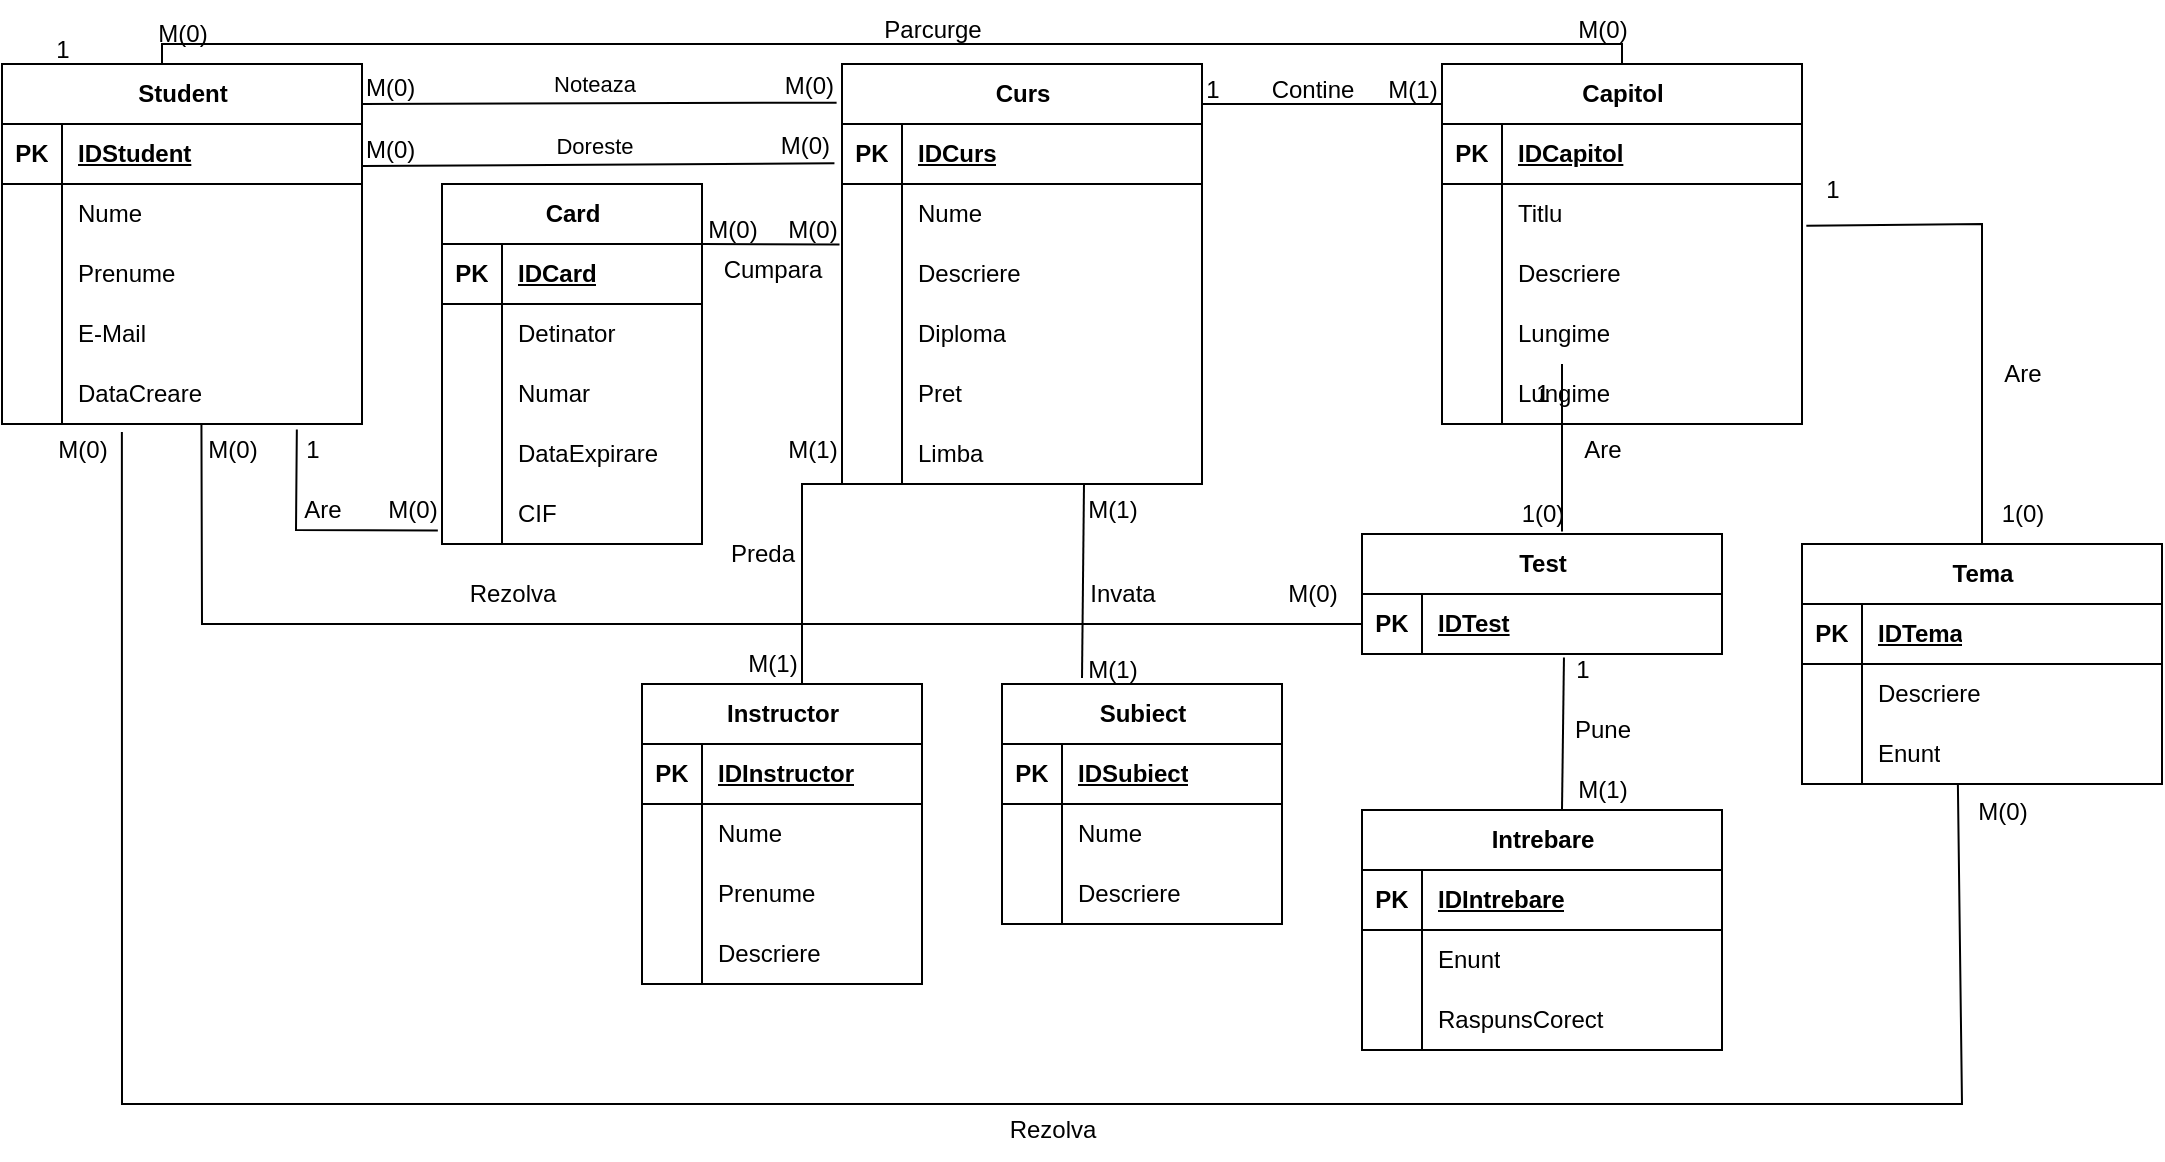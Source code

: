 <mxfile version="22.1.1" type="device" pages="2">
  <diagram name="ERD" id="hJ6terQaypOPLh_C1DV2">
    <mxGraphModel dx="1500" dy="723" grid="1" gridSize="10" guides="1" tooltips="1" connect="1" arrows="1" fold="1" page="1" pageScale="1" pageWidth="1169" pageHeight="827" math="0" shadow="0">
      <root>
        <mxCell id="0" />
        <mxCell id="1" parent="0" />
        <mxCell id="6fOl4iBkIv85OZzgKt3D-52" style="edgeStyle=orthogonalEdgeStyle;rounded=0;orthogonalLoop=1;jettySize=auto;html=1;exitX=1;exitY=0;exitDx=0;exitDy=0;" parent="1" source="6fOl4iBkIv85OZzgKt3D-1" edge="1">
          <mxGeometry relative="1" as="geometry">
            <mxPoint x="240.261" y="40.217" as="targetPoint" />
          </mxGeometry>
        </mxCell>
        <mxCell id="6fOl4iBkIv85OZzgKt3D-1" value="Student" style="shape=table;startSize=30;container=1;collapsible=1;childLayout=tableLayout;fixedRows=1;rowLines=0;fontStyle=1;align=center;resizeLast=1;html=1;" parent="1" vertex="1">
          <mxGeometry x="60" y="40" width="180" height="180" as="geometry" />
        </mxCell>
        <mxCell id="6fOl4iBkIv85OZzgKt3D-2" value="" style="shape=tableRow;horizontal=0;startSize=0;swimlaneHead=0;swimlaneBody=0;fillColor=none;collapsible=0;dropTarget=0;points=[[0,0.5],[1,0.5]];portConstraint=eastwest;top=0;left=0;right=0;bottom=1;" parent="6fOl4iBkIv85OZzgKt3D-1" vertex="1">
          <mxGeometry y="30" width="180" height="30" as="geometry" />
        </mxCell>
        <mxCell id="6fOl4iBkIv85OZzgKt3D-3" value="PK" style="shape=partialRectangle;connectable=0;fillColor=none;top=0;left=0;bottom=0;right=0;fontStyle=1;overflow=hidden;whiteSpace=wrap;html=1;" parent="6fOl4iBkIv85OZzgKt3D-2" vertex="1">
          <mxGeometry width="30" height="30" as="geometry">
            <mxRectangle width="30" height="30" as="alternateBounds" />
          </mxGeometry>
        </mxCell>
        <mxCell id="6fOl4iBkIv85OZzgKt3D-4" value="IDStudent" style="shape=partialRectangle;connectable=0;fillColor=none;top=0;left=0;bottom=0;right=0;align=left;spacingLeft=6;fontStyle=5;overflow=hidden;whiteSpace=wrap;html=1;" parent="6fOl4iBkIv85OZzgKt3D-2" vertex="1">
          <mxGeometry x="30" width="150" height="30" as="geometry">
            <mxRectangle width="150" height="30" as="alternateBounds" />
          </mxGeometry>
        </mxCell>
        <mxCell id="6fOl4iBkIv85OZzgKt3D-5" value="" style="shape=tableRow;horizontal=0;startSize=0;swimlaneHead=0;swimlaneBody=0;fillColor=none;collapsible=0;dropTarget=0;points=[[0,0.5],[1,0.5]];portConstraint=eastwest;top=0;left=0;right=0;bottom=0;" parent="6fOl4iBkIv85OZzgKt3D-1" vertex="1">
          <mxGeometry y="60" width="180" height="30" as="geometry" />
        </mxCell>
        <mxCell id="6fOl4iBkIv85OZzgKt3D-6" value="" style="shape=partialRectangle;connectable=0;fillColor=none;top=0;left=0;bottom=0;right=0;editable=1;overflow=hidden;whiteSpace=wrap;html=1;" parent="6fOl4iBkIv85OZzgKt3D-5" vertex="1">
          <mxGeometry width="30" height="30" as="geometry">
            <mxRectangle width="30" height="30" as="alternateBounds" />
          </mxGeometry>
        </mxCell>
        <mxCell id="6fOl4iBkIv85OZzgKt3D-7" value="Nume&lt;span style=&quot;white-space: pre;&quot;&gt;&#x9;&lt;/span&gt;" style="shape=partialRectangle;connectable=0;fillColor=none;top=0;left=0;bottom=0;right=0;align=left;spacingLeft=6;overflow=hidden;whiteSpace=wrap;html=1;" parent="6fOl4iBkIv85OZzgKt3D-5" vertex="1">
          <mxGeometry x="30" width="150" height="30" as="geometry">
            <mxRectangle width="150" height="30" as="alternateBounds" />
          </mxGeometry>
        </mxCell>
        <mxCell id="6fOl4iBkIv85OZzgKt3D-8" value="" style="shape=tableRow;horizontal=0;startSize=0;swimlaneHead=0;swimlaneBody=0;fillColor=none;collapsible=0;dropTarget=0;points=[[0,0.5],[1,0.5]];portConstraint=eastwest;top=0;left=0;right=0;bottom=0;" parent="6fOl4iBkIv85OZzgKt3D-1" vertex="1">
          <mxGeometry y="90" width="180" height="30" as="geometry" />
        </mxCell>
        <mxCell id="6fOl4iBkIv85OZzgKt3D-9" value="" style="shape=partialRectangle;connectable=0;fillColor=none;top=0;left=0;bottom=0;right=0;editable=1;overflow=hidden;whiteSpace=wrap;html=1;" parent="6fOl4iBkIv85OZzgKt3D-8" vertex="1">
          <mxGeometry width="30" height="30" as="geometry">
            <mxRectangle width="30" height="30" as="alternateBounds" />
          </mxGeometry>
        </mxCell>
        <mxCell id="6fOl4iBkIv85OZzgKt3D-10" value="Prenume" style="shape=partialRectangle;connectable=0;fillColor=none;top=0;left=0;bottom=0;right=0;align=left;spacingLeft=6;overflow=hidden;whiteSpace=wrap;html=1;" parent="6fOl4iBkIv85OZzgKt3D-8" vertex="1">
          <mxGeometry x="30" width="150" height="30" as="geometry">
            <mxRectangle width="150" height="30" as="alternateBounds" />
          </mxGeometry>
        </mxCell>
        <mxCell id="6fOl4iBkIv85OZzgKt3D-11" value="" style="shape=tableRow;horizontal=0;startSize=0;swimlaneHead=0;swimlaneBody=0;fillColor=none;collapsible=0;dropTarget=0;points=[[0,0.5],[1,0.5]];portConstraint=eastwest;top=0;left=0;right=0;bottom=0;" parent="6fOl4iBkIv85OZzgKt3D-1" vertex="1">
          <mxGeometry y="120" width="180" height="30" as="geometry" />
        </mxCell>
        <mxCell id="6fOl4iBkIv85OZzgKt3D-12" value="" style="shape=partialRectangle;connectable=0;fillColor=none;top=0;left=0;bottom=0;right=0;editable=1;overflow=hidden;whiteSpace=wrap;html=1;" parent="6fOl4iBkIv85OZzgKt3D-11" vertex="1">
          <mxGeometry width="30" height="30" as="geometry">
            <mxRectangle width="30" height="30" as="alternateBounds" />
          </mxGeometry>
        </mxCell>
        <mxCell id="6fOl4iBkIv85OZzgKt3D-13" value="E-Mail" style="shape=partialRectangle;connectable=0;fillColor=none;top=0;left=0;bottom=0;right=0;align=left;spacingLeft=6;overflow=hidden;whiteSpace=wrap;html=1;" parent="6fOl4iBkIv85OZzgKt3D-11" vertex="1">
          <mxGeometry x="30" width="150" height="30" as="geometry">
            <mxRectangle width="150" height="30" as="alternateBounds" />
          </mxGeometry>
        </mxCell>
        <mxCell id="6fOl4iBkIv85OZzgKt3D-30" value="" style="shape=tableRow;horizontal=0;startSize=0;swimlaneHead=0;swimlaneBody=0;fillColor=none;collapsible=0;dropTarget=0;points=[[0,0.5],[1,0.5]];portConstraint=eastwest;top=0;left=0;right=0;bottom=0;" parent="6fOl4iBkIv85OZzgKt3D-1" vertex="1">
          <mxGeometry y="150" width="180" height="30" as="geometry" />
        </mxCell>
        <mxCell id="6fOl4iBkIv85OZzgKt3D-31" value="" style="shape=partialRectangle;connectable=0;fillColor=none;top=0;left=0;bottom=0;right=0;editable=1;overflow=hidden;whiteSpace=wrap;html=1;" parent="6fOl4iBkIv85OZzgKt3D-30" vertex="1">
          <mxGeometry width="30" height="30" as="geometry">
            <mxRectangle width="30" height="30" as="alternateBounds" />
          </mxGeometry>
        </mxCell>
        <mxCell id="6fOl4iBkIv85OZzgKt3D-32" value="DataCreare" style="shape=partialRectangle;connectable=0;fillColor=none;top=0;left=0;bottom=0;right=0;align=left;spacingLeft=6;overflow=hidden;whiteSpace=wrap;html=1;" parent="6fOl4iBkIv85OZzgKt3D-30" vertex="1">
          <mxGeometry x="30" width="150" height="30" as="geometry">
            <mxRectangle width="150" height="30" as="alternateBounds" />
          </mxGeometry>
        </mxCell>
        <mxCell id="6fOl4iBkIv85OZzgKt3D-14" value="Curs" style="shape=table;startSize=30;container=1;collapsible=1;childLayout=tableLayout;fixedRows=1;rowLines=0;fontStyle=1;align=center;resizeLast=1;html=1;" parent="1" vertex="1">
          <mxGeometry x="480" y="40" width="180" height="210" as="geometry">
            <mxRectangle x="450" y="40" width="70" height="30" as="alternateBounds" />
          </mxGeometry>
        </mxCell>
        <mxCell id="6fOl4iBkIv85OZzgKt3D-15" value="" style="shape=tableRow;horizontal=0;startSize=0;swimlaneHead=0;swimlaneBody=0;fillColor=none;collapsible=0;dropTarget=0;points=[[0,0.5],[1,0.5]];portConstraint=eastwest;top=0;left=0;right=0;bottom=1;" parent="6fOl4iBkIv85OZzgKt3D-14" vertex="1">
          <mxGeometry y="30" width="180" height="30" as="geometry" />
        </mxCell>
        <mxCell id="6fOl4iBkIv85OZzgKt3D-16" value="PK" style="shape=partialRectangle;connectable=0;fillColor=none;top=0;left=0;bottom=0;right=0;fontStyle=1;overflow=hidden;whiteSpace=wrap;html=1;" parent="6fOl4iBkIv85OZzgKt3D-15" vertex="1">
          <mxGeometry width="30" height="30" as="geometry">
            <mxRectangle width="30" height="30" as="alternateBounds" />
          </mxGeometry>
        </mxCell>
        <mxCell id="6fOl4iBkIv85OZzgKt3D-17" value="IDCurs" style="shape=partialRectangle;connectable=0;fillColor=none;top=0;left=0;bottom=0;right=0;align=left;spacingLeft=6;fontStyle=5;overflow=hidden;whiteSpace=wrap;html=1;" parent="6fOl4iBkIv85OZzgKt3D-15" vertex="1">
          <mxGeometry x="30" width="150" height="30" as="geometry">
            <mxRectangle width="150" height="30" as="alternateBounds" />
          </mxGeometry>
        </mxCell>
        <mxCell id="6fOl4iBkIv85OZzgKt3D-18" value="" style="shape=tableRow;horizontal=0;startSize=0;swimlaneHead=0;swimlaneBody=0;fillColor=none;collapsible=0;dropTarget=0;points=[[0,0.5],[1,0.5]];portConstraint=eastwest;top=0;left=0;right=0;bottom=0;" parent="6fOl4iBkIv85OZzgKt3D-14" vertex="1">
          <mxGeometry y="60" width="180" height="30" as="geometry" />
        </mxCell>
        <mxCell id="6fOl4iBkIv85OZzgKt3D-19" value="" style="shape=partialRectangle;connectable=0;fillColor=none;top=0;left=0;bottom=0;right=0;editable=1;overflow=hidden;whiteSpace=wrap;html=1;" parent="6fOl4iBkIv85OZzgKt3D-18" vertex="1">
          <mxGeometry width="30" height="30" as="geometry">
            <mxRectangle width="30" height="30" as="alternateBounds" />
          </mxGeometry>
        </mxCell>
        <mxCell id="6fOl4iBkIv85OZzgKt3D-20" value="Nume" style="shape=partialRectangle;connectable=0;fillColor=none;top=0;left=0;bottom=0;right=0;align=left;spacingLeft=6;overflow=hidden;whiteSpace=wrap;html=1;" parent="6fOl4iBkIv85OZzgKt3D-18" vertex="1">
          <mxGeometry x="30" width="150" height="30" as="geometry">
            <mxRectangle width="150" height="30" as="alternateBounds" />
          </mxGeometry>
        </mxCell>
        <mxCell id="6fOl4iBkIv85OZzgKt3D-21" value="" style="shape=tableRow;horizontal=0;startSize=0;swimlaneHead=0;swimlaneBody=0;fillColor=none;collapsible=0;dropTarget=0;points=[[0,0.5],[1,0.5]];portConstraint=eastwest;top=0;left=0;right=0;bottom=0;" parent="6fOl4iBkIv85OZzgKt3D-14" vertex="1">
          <mxGeometry y="90" width="180" height="30" as="geometry" />
        </mxCell>
        <mxCell id="6fOl4iBkIv85OZzgKt3D-22" value="" style="shape=partialRectangle;connectable=0;fillColor=none;top=0;left=0;bottom=0;right=0;editable=1;overflow=hidden;whiteSpace=wrap;html=1;" parent="6fOl4iBkIv85OZzgKt3D-21" vertex="1">
          <mxGeometry width="30" height="30" as="geometry">
            <mxRectangle width="30" height="30" as="alternateBounds" />
          </mxGeometry>
        </mxCell>
        <mxCell id="6fOl4iBkIv85OZzgKt3D-23" value="Descriere" style="shape=partialRectangle;connectable=0;fillColor=none;top=0;left=0;bottom=0;right=0;align=left;spacingLeft=6;overflow=hidden;whiteSpace=wrap;html=1;" parent="6fOl4iBkIv85OZzgKt3D-21" vertex="1">
          <mxGeometry x="30" width="150" height="30" as="geometry">
            <mxRectangle width="150" height="30" as="alternateBounds" />
          </mxGeometry>
        </mxCell>
        <mxCell id="6fOl4iBkIv85OZzgKt3D-24" value="" style="shape=tableRow;horizontal=0;startSize=0;swimlaneHead=0;swimlaneBody=0;fillColor=none;collapsible=0;dropTarget=0;points=[[0,0.5],[1,0.5]];portConstraint=eastwest;top=0;left=0;right=0;bottom=0;" parent="6fOl4iBkIv85OZzgKt3D-14" vertex="1">
          <mxGeometry y="120" width="180" height="30" as="geometry" />
        </mxCell>
        <mxCell id="6fOl4iBkIv85OZzgKt3D-25" value="" style="shape=partialRectangle;connectable=0;fillColor=none;top=0;left=0;bottom=0;right=0;editable=1;overflow=hidden;whiteSpace=wrap;html=1;" parent="6fOl4iBkIv85OZzgKt3D-24" vertex="1">
          <mxGeometry width="30" height="30" as="geometry">
            <mxRectangle width="30" height="30" as="alternateBounds" />
          </mxGeometry>
        </mxCell>
        <mxCell id="6fOl4iBkIv85OZzgKt3D-26" value="&lt;div&gt;Diploma&lt;/div&gt;" style="shape=partialRectangle;connectable=0;fillColor=none;top=0;left=0;bottom=0;right=0;align=left;spacingLeft=6;overflow=hidden;whiteSpace=wrap;html=1;" parent="6fOl4iBkIv85OZzgKt3D-24" vertex="1">
          <mxGeometry x="30" width="150" height="30" as="geometry">
            <mxRectangle width="150" height="30" as="alternateBounds" />
          </mxGeometry>
        </mxCell>
        <mxCell id="6fOl4iBkIv85OZzgKt3D-27" value="" style="shape=tableRow;horizontal=0;startSize=0;swimlaneHead=0;swimlaneBody=0;fillColor=none;collapsible=0;dropTarget=0;points=[[0,0.5],[1,0.5]];portConstraint=eastwest;top=0;left=0;right=0;bottom=0;" parent="6fOl4iBkIv85OZzgKt3D-14" vertex="1">
          <mxGeometry y="150" width="180" height="30" as="geometry" />
        </mxCell>
        <mxCell id="6fOl4iBkIv85OZzgKt3D-28" value="" style="shape=partialRectangle;connectable=0;fillColor=none;top=0;left=0;bottom=0;right=0;editable=1;overflow=hidden;whiteSpace=wrap;html=1;" parent="6fOl4iBkIv85OZzgKt3D-27" vertex="1">
          <mxGeometry width="30" height="30" as="geometry">
            <mxRectangle width="30" height="30" as="alternateBounds" />
          </mxGeometry>
        </mxCell>
        <mxCell id="6fOl4iBkIv85OZzgKt3D-29" value="Pret" style="shape=partialRectangle;connectable=0;fillColor=none;top=0;left=0;bottom=0;right=0;align=left;spacingLeft=6;overflow=hidden;whiteSpace=wrap;html=1;" parent="6fOl4iBkIv85OZzgKt3D-27" vertex="1">
          <mxGeometry x="30" width="150" height="30" as="geometry">
            <mxRectangle width="150" height="30" as="alternateBounds" />
          </mxGeometry>
        </mxCell>
        <mxCell id="6fOl4iBkIv85OZzgKt3D-49" value="" style="shape=tableRow;horizontal=0;startSize=0;swimlaneHead=0;swimlaneBody=0;fillColor=none;collapsible=0;dropTarget=0;points=[[0,0.5],[1,0.5]];portConstraint=eastwest;top=0;left=0;right=0;bottom=0;" parent="6fOl4iBkIv85OZzgKt3D-14" vertex="1">
          <mxGeometry y="180" width="180" height="30" as="geometry" />
        </mxCell>
        <mxCell id="6fOl4iBkIv85OZzgKt3D-50" value="" style="shape=partialRectangle;connectable=0;fillColor=none;top=0;left=0;bottom=0;right=0;editable=1;overflow=hidden;whiteSpace=wrap;html=1;" parent="6fOl4iBkIv85OZzgKt3D-49" vertex="1">
          <mxGeometry width="30" height="30" as="geometry">
            <mxRectangle width="30" height="30" as="alternateBounds" />
          </mxGeometry>
        </mxCell>
        <mxCell id="6fOl4iBkIv85OZzgKt3D-51" value="Limba" style="shape=partialRectangle;connectable=0;fillColor=none;top=0;left=0;bottom=0;right=0;align=left;spacingLeft=6;overflow=hidden;whiteSpace=wrap;html=1;" parent="6fOl4iBkIv85OZzgKt3D-49" vertex="1">
          <mxGeometry x="30" width="150" height="30" as="geometry">
            <mxRectangle width="150" height="30" as="alternateBounds" />
          </mxGeometry>
        </mxCell>
        <mxCell id="6fOl4iBkIv85OZzgKt3D-55" value="Subiect" style="shape=table;startSize=30;container=1;collapsible=1;childLayout=tableLayout;fixedRows=1;rowLines=0;fontStyle=1;align=center;resizeLast=1;html=1;" parent="1" vertex="1">
          <mxGeometry x="560" y="350" width="140.0" height="120" as="geometry" />
        </mxCell>
        <mxCell id="6fOl4iBkIv85OZzgKt3D-56" value="" style="shape=tableRow;horizontal=0;startSize=0;swimlaneHead=0;swimlaneBody=0;fillColor=none;collapsible=0;dropTarget=0;points=[[0,0.5],[1,0.5]];portConstraint=eastwest;top=0;left=0;right=0;bottom=1;" parent="6fOl4iBkIv85OZzgKt3D-55" vertex="1">
          <mxGeometry y="30" width="140.0" height="30" as="geometry" />
        </mxCell>
        <mxCell id="6fOl4iBkIv85OZzgKt3D-57" value="PK" style="shape=partialRectangle;connectable=0;fillColor=none;top=0;left=0;bottom=0;right=0;fontStyle=1;overflow=hidden;whiteSpace=wrap;html=1;" parent="6fOl4iBkIv85OZzgKt3D-56" vertex="1">
          <mxGeometry width="30" height="30" as="geometry">
            <mxRectangle width="30" height="30" as="alternateBounds" />
          </mxGeometry>
        </mxCell>
        <mxCell id="6fOl4iBkIv85OZzgKt3D-58" value="IDSubiect" style="shape=partialRectangle;connectable=0;fillColor=none;top=0;left=0;bottom=0;right=0;align=left;spacingLeft=6;fontStyle=5;overflow=hidden;whiteSpace=wrap;html=1;" parent="6fOl4iBkIv85OZzgKt3D-56" vertex="1">
          <mxGeometry x="30" width="110.0" height="30" as="geometry">
            <mxRectangle width="110.0" height="30" as="alternateBounds" />
          </mxGeometry>
        </mxCell>
        <mxCell id="6fOl4iBkIv85OZzgKt3D-59" value="" style="shape=tableRow;horizontal=0;startSize=0;swimlaneHead=0;swimlaneBody=0;fillColor=none;collapsible=0;dropTarget=0;points=[[0,0.5],[1,0.5]];portConstraint=eastwest;top=0;left=0;right=0;bottom=0;" parent="6fOl4iBkIv85OZzgKt3D-55" vertex="1">
          <mxGeometry y="60" width="140.0" height="30" as="geometry" />
        </mxCell>
        <mxCell id="6fOl4iBkIv85OZzgKt3D-60" value="" style="shape=partialRectangle;connectable=0;fillColor=none;top=0;left=0;bottom=0;right=0;editable=1;overflow=hidden;whiteSpace=wrap;html=1;" parent="6fOl4iBkIv85OZzgKt3D-59" vertex="1">
          <mxGeometry width="30" height="30" as="geometry">
            <mxRectangle width="30" height="30" as="alternateBounds" />
          </mxGeometry>
        </mxCell>
        <mxCell id="6fOl4iBkIv85OZzgKt3D-61" value="Nume" style="shape=partialRectangle;connectable=0;fillColor=none;top=0;left=0;bottom=0;right=0;align=left;spacingLeft=6;overflow=hidden;whiteSpace=wrap;html=1;" parent="6fOl4iBkIv85OZzgKt3D-59" vertex="1">
          <mxGeometry x="30" width="110.0" height="30" as="geometry">
            <mxRectangle width="110.0" height="30" as="alternateBounds" />
          </mxGeometry>
        </mxCell>
        <mxCell id="6fOl4iBkIv85OZzgKt3D-62" value="" style="shape=tableRow;horizontal=0;startSize=0;swimlaneHead=0;swimlaneBody=0;fillColor=none;collapsible=0;dropTarget=0;points=[[0,0.5],[1,0.5]];portConstraint=eastwest;top=0;left=0;right=0;bottom=0;" parent="6fOl4iBkIv85OZzgKt3D-55" vertex="1">
          <mxGeometry y="90" width="140.0" height="30" as="geometry" />
        </mxCell>
        <mxCell id="6fOl4iBkIv85OZzgKt3D-63" value="" style="shape=partialRectangle;connectable=0;fillColor=none;top=0;left=0;bottom=0;right=0;editable=1;overflow=hidden;whiteSpace=wrap;html=1;" parent="6fOl4iBkIv85OZzgKt3D-62" vertex="1">
          <mxGeometry width="30" height="30" as="geometry">
            <mxRectangle width="30" height="30" as="alternateBounds" />
          </mxGeometry>
        </mxCell>
        <mxCell id="6fOl4iBkIv85OZzgKt3D-64" value="Descriere" style="shape=partialRectangle;connectable=0;fillColor=none;top=0;left=0;bottom=0;right=0;align=left;spacingLeft=6;overflow=hidden;whiteSpace=wrap;html=1;" parent="6fOl4iBkIv85OZzgKt3D-62" vertex="1">
          <mxGeometry x="30" width="110.0" height="30" as="geometry">
            <mxRectangle width="110.0" height="30" as="alternateBounds" />
          </mxGeometry>
        </mxCell>
        <mxCell id="6fOl4iBkIv85OZzgKt3D-71" value="" style="endArrow=none;html=1;rounded=0;entryX=-0.015;entryY=0.092;entryDx=0;entryDy=0;entryPerimeter=0;" parent="1" target="6fOl4iBkIv85OZzgKt3D-14" edge="1">
          <mxGeometry relative="1" as="geometry">
            <mxPoint x="240" y="60" as="sourcePoint" />
            <mxPoint x="400" y="60" as="targetPoint" />
          </mxGeometry>
        </mxCell>
        <mxCell id="6fOl4iBkIv85OZzgKt3D-72" value="M(0)" style="resizable=0;html=1;whiteSpace=wrap;align=left;verticalAlign=bottom;" parent="6fOl4iBkIv85OZzgKt3D-71" connectable="0" vertex="1">
          <mxGeometry x="-1" relative="1" as="geometry" />
        </mxCell>
        <mxCell id="6fOl4iBkIv85OZzgKt3D-73" value="&lt;div&gt;M(0)&lt;/div&gt;" style="resizable=0;html=1;whiteSpace=wrap;align=right;verticalAlign=bottom;" parent="6fOl4iBkIv85OZzgKt3D-71" connectable="0" vertex="1">
          <mxGeometry x="1" relative="1" as="geometry" />
        </mxCell>
        <mxCell id="6fOl4iBkIv85OZzgKt3D-74" value="&lt;div&gt;Noteaza&lt;/div&gt;" style="edgeLabel;html=1;align=center;verticalAlign=middle;resizable=0;points=[];" parent="6fOl4iBkIv85OZzgKt3D-71" vertex="1" connectable="0">
          <mxGeometry x="-0.024" y="3" relative="1" as="geometry">
            <mxPoint y="-7" as="offset" />
          </mxGeometry>
        </mxCell>
        <mxCell id="6fOl4iBkIv85OZzgKt3D-75" value="" style="endArrow=none;html=1;rounded=0;entryX=-0.021;entryY=0.654;entryDx=0;entryDy=0;entryPerimeter=0;" parent="1" target="6fOl4iBkIv85OZzgKt3D-15" edge="1">
          <mxGeometry relative="1" as="geometry">
            <mxPoint x="240" y="91" as="sourcePoint" />
            <mxPoint x="447" y="90" as="targetPoint" />
          </mxGeometry>
        </mxCell>
        <mxCell id="6fOl4iBkIv85OZzgKt3D-76" value="M(0)" style="resizable=0;html=1;whiteSpace=wrap;align=left;verticalAlign=bottom;" parent="6fOl4iBkIv85OZzgKt3D-75" connectable="0" vertex="1">
          <mxGeometry x="-1" relative="1" as="geometry" />
        </mxCell>
        <mxCell id="6fOl4iBkIv85OZzgKt3D-77" value="&lt;div&gt;M(0)&lt;/div&gt;" style="resizable=0;html=1;whiteSpace=wrap;align=right;verticalAlign=bottom;" parent="6fOl4iBkIv85OZzgKt3D-75" connectable="0" vertex="1">
          <mxGeometry x="1" relative="1" as="geometry" />
        </mxCell>
        <mxCell id="6fOl4iBkIv85OZzgKt3D-78" value="Doreste" style="edgeLabel;html=1;align=center;verticalAlign=middle;resizable=0;points=[];" parent="6fOl4iBkIv85OZzgKt3D-75" vertex="1" connectable="0">
          <mxGeometry x="-0.024" y="3" relative="1" as="geometry">
            <mxPoint y="-7" as="offset" />
          </mxGeometry>
        </mxCell>
        <mxCell id="6fOl4iBkIv85OZzgKt3D-79" value="Instructor" style="shape=table;startSize=30;container=1;collapsible=1;childLayout=tableLayout;fixedRows=1;rowLines=0;fontStyle=1;align=center;resizeLast=1;html=1;" parent="1" vertex="1">
          <mxGeometry x="380" y="350" width="140.0" height="150" as="geometry" />
        </mxCell>
        <mxCell id="6fOl4iBkIv85OZzgKt3D-80" value="" style="shape=tableRow;horizontal=0;startSize=0;swimlaneHead=0;swimlaneBody=0;fillColor=none;collapsible=0;dropTarget=0;points=[[0,0.5],[1,0.5]];portConstraint=eastwest;top=0;left=0;right=0;bottom=1;" parent="6fOl4iBkIv85OZzgKt3D-79" vertex="1">
          <mxGeometry y="30" width="140.0" height="30" as="geometry" />
        </mxCell>
        <mxCell id="6fOl4iBkIv85OZzgKt3D-81" value="PK" style="shape=partialRectangle;connectable=0;fillColor=none;top=0;left=0;bottom=0;right=0;fontStyle=1;overflow=hidden;whiteSpace=wrap;html=1;" parent="6fOl4iBkIv85OZzgKt3D-80" vertex="1">
          <mxGeometry width="30" height="30" as="geometry">
            <mxRectangle width="30" height="30" as="alternateBounds" />
          </mxGeometry>
        </mxCell>
        <mxCell id="6fOl4iBkIv85OZzgKt3D-82" value="IDInstructor" style="shape=partialRectangle;connectable=0;fillColor=none;top=0;left=0;bottom=0;right=0;align=left;spacingLeft=6;fontStyle=5;overflow=hidden;whiteSpace=wrap;html=1;" parent="6fOl4iBkIv85OZzgKt3D-80" vertex="1">
          <mxGeometry x="30" width="110.0" height="30" as="geometry">
            <mxRectangle width="110.0" height="30" as="alternateBounds" />
          </mxGeometry>
        </mxCell>
        <mxCell id="6fOl4iBkIv85OZzgKt3D-83" value="" style="shape=tableRow;horizontal=0;startSize=0;swimlaneHead=0;swimlaneBody=0;fillColor=none;collapsible=0;dropTarget=0;points=[[0,0.5],[1,0.5]];portConstraint=eastwest;top=0;left=0;right=0;bottom=0;" parent="6fOl4iBkIv85OZzgKt3D-79" vertex="1">
          <mxGeometry y="60" width="140.0" height="30" as="geometry" />
        </mxCell>
        <mxCell id="6fOl4iBkIv85OZzgKt3D-84" value="" style="shape=partialRectangle;connectable=0;fillColor=none;top=0;left=0;bottom=0;right=0;editable=1;overflow=hidden;whiteSpace=wrap;html=1;" parent="6fOl4iBkIv85OZzgKt3D-83" vertex="1">
          <mxGeometry width="30" height="30" as="geometry">
            <mxRectangle width="30" height="30" as="alternateBounds" />
          </mxGeometry>
        </mxCell>
        <mxCell id="6fOl4iBkIv85OZzgKt3D-85" value="Nume" style="shape=partialRectangle;connectable=0;fillColor=none;top=0;left=0;bottom=0;right=0;align=left;spacingLeft=6;overflow=hidden;whiteSpace=wrap;html=1;" parent="6fOl4iBkIv85OZzgKt3D-83" vertex="1">
          <mxGeometry x="30" width="110.0" height="30" as="geometry">
            <mxRectangle width="110.0" height="30" as="alternateBounds" />
          </mxGeometry>
        </mxCell>
        <mxCell id="6fOl4iBkIv85OZzgKt3D-86" value="" style="shape=tableRow;horizontal=0;startSize=0;swimlaneHead=0;swimlaneBody=0;fillColor=none;collapsible=0;dropTarget=0;points=[[0,0.5],[1,0.5]];portConstraint=eastwest;top=0;left=0;right=0;bottom=0;" parent="6fOl4iBkIv85OZzgKt3D-79" vertex="1">
          <mxGeometry y="90" width="140.0" height="30" as="geometry" />
        </mxCell>
        <mxCell id="6fOl4iBkIv85OZzgKt3D-87" value="" style="shape=partialRectangle;connectable=0;fillColor=none;top=0;left=0;bottom=0;right=0;editable=1;overflow=hidden;whiteSpace=wrap;html=1;" parent="6fOl4iBkIv85OZzgKt3D-86" vertex="1">
          <mxGeometry width="30" height="30" as="geometry">
            <mxRectangle width="30" height="30" as="alternateBounds" />
          </mxGeometry>
        </mxCell>
        <mxCell id="6fOl4iBkIv85OZzgKt3D-88" value="Prenume" style="shape=partialRectangle;connectable=0;fillColor=none;top=0;left=0;bottom=0;right=0;align=left;spacingLeft=6;overflow=hidden;whiteSpace=wrap;html=1;" parent="6fOl4iBkIv85OZzgKt3D-86" vertex="1">
          <mxGeometry x="30" width="110.0" height="30" as="geometry">
            <mxRectangle width="110.0" height="30" as="alternateBounds" />
          </mxGeometry>
        </mxCell>
        <mxCell id="6fOl4iBkIv85OZzgKt3D-89" value="" style="shape=tableRow;horizontal=0;startSize=0;swimlaneHead=0;swimlaneBody=0;fillColor=none;collapsible=0;dropTarget=0;points=[[0,0.5],[1,0.5]];portConstraint=eastwest;top=0;left=0;right=0;bottom=0;" parent="6fOl4iBkIv85OZzgKt3D-79" vertex="1">
          <mxGeometry y="120" width="140.0" height="30" as="geometry" />
        </mxCell>
        <mxCell id="6fOl4iBkIv85OZzgKt3D-90" value="" style="shape=partialRectangle;connectable=0;fillColor=none;top=0;left=0;bottom=0;right=0;editable=1;overflow=hidden;whiteSpace=wrap;html=1;" parent="6fOl4iBkIv85OZzgKt3D-89" vertex="1">
          <mxGeometry width="30" height="30" as="geometry">
            <mxRectangle width="30" height="30" as="alternateBounds" />
          </mxGeometry>
        </mxCell>
        <mxCell id="6fOl4iBkIv85OZzgKt3D-91" value="Descriere" style="shape=partialRectangle;connectable=0;fillColor=none;top=0;left=0;bottom=0;right=0;align=left;spacingLeft=6;overflow=hidden;whiteSpace=wrap;html=1;" parent="6fOl4iBkIv85OZzgKt3D-89" vertex="1">
          <mxGeometry x="30" width="110.0" height="30" as="geometry">
            <mxRectangle width="110.0" height="30" as="alternateBounds" />
          </mxGeometry>
        </mxCell>
        <mxCell id="6fOl4iBkIv85OZzgKt3D-92" value="" style="endArrow=none;html=1;rounded=0;" parent="1" edge="1">
          <mxGeometry relative="1" as="geometry">
            <mxPoint x="470" y="250" as="sourcePoint" />
            <mxPoint x="630" y="250" as="targetPoint" />
          </mxGeometry>
        </mxCell>
        <mxCell id="6fOl4iBkIv85OZzgKt3D-93" value="" style="resizable=0;html=1;whiteSpace=wrap;align=left;verticalAlign=bottom;" parent="6fOl4iBkIv85OZzgKt3D-92" connectable="0" vertex="1">
          <mxGeometry x="-1" relative="1" as="geometry" />
        </mxCell>
        <mxCell id="6fOl4iBkIv85OZzgKt3D-94" value="" style="resizable=0;html=1;whiteSpace=wrap;align=right;verticalAlign=bottom;" parent="6fOl4iBkIv85OZzgKt3D-92" connectable="0" vertex="1">
          <mxGeometry x="1" relative="1" as="geometry" />
        </mxCell>
        <mxCell id="6fOl4iBkIv85OZzgKt3D-96" value="Capitol" style="shape=table;startSize=30;container=1;collapsible=1;childLayout=tableLayout;fixedRows=1;rowLines=0;fontStyle=1;align=center;resizeLast=1;html=1;" parent="1" vertex="1">
          <mxGeometry x="780" y="40" width="180" height="180" as="geometry" />
        </mxCell>
        <mxCell id="6fOl4iBkIv85OZzgKt3D-97" value="" style="shape=tableRow;horizontal=0;startSize=0;swimlaneHead=0;swimlaneBody=0;fillColor=none;collapsible=0;dropTarget=0;points=[[0,0.5],[1,0.5]];portConstraint=eastwest;top=0;left=0;right=0;bottom=1;" parent="6fOl4iBkIv85OZzgKt3D-96" vertex="1">
          <mxGeometry y="30" width="180" height="30" as="geometry" />
        </mxCell>
        <mxCell id="6fOl4iBkIv85OZzgKt3D-98" value="PK" style="shape=partialRectangle;connectable=0;fillColor=none;top=0;left=0;bottom=0;right=0;fontStyle=1;overflow=hidden;whiteSpace=wrap;html=1;" parent="6fOl4iBkIv85OZzgKt3D-97" vertex="1">
          <mxGeometry width="30" height="30" as="geometry">
            <mxRectangle width="30" height="30" as="alternateBounds" />
          </mxGeometry>
        </mxCell>
        <mxCell id="6fOl4iBkIv85OZzgKt3D-99" value="IDCapitol" style="shape=partialRectangle;connectable=0;fillColor=none;top=0;left=0;bottom=0;right=0;align=left;spacingLeft=6;fontStyle=5;overflow=hidden;whiteSpace=wrap;html=1;" parent="6fOl4iBkIv85OZzgKt3D-97" vertex="1">
          <mxGeometry x="30" width="150" height="30" as="geometry">
            <mxRectangle width="150" height="30" as="alternateBounds" />
          </mxGeometry>
        </mxCell>
        <mxCell id="6fOl4iBkIv85OZzgKt3D-100" value="" style="shape=tableRow;horizontal=0;startSize=0;swimlaneHead=0;swimlaneBody=0;fillColor=none;collapsible=0;dropTarget=0;points=[[0,0.5],[1,0.5]];portConstraint=eastwest;top=0;left=0;right=0;bottom=0;" parent="6fOl4iBkIv85OZzgKt3D-96" vertex="1">
          <mxGeometry y="60" width="180" height="30" as="geometry" />
        </mxCell>
        <mxCell id="6fOl4iBkIv85OZzgKt3D-101" value="" style="shape=partialRectangle;connectable=0;fillColor=none;top=0;left=0;bottom=0;right=0;editable=1;overflow=hidden;whiteSpace=wrap;html=1;" parent="6fOl4iBkIv85OZzgKt3D-100" vertex="1">
          <mxGeometry width="30" height="30" as="geometry">
            <mxRectangle width="30" height="30" as="alternateBounds" />
          </mxGeometry>
        </mxCell>
        <mxCell id="6fOl4iBkIv85OZzgKt3D-102" value="Titlu" style="shape=partialRectangle;connectable=0;fillColor=none;top=0;left=0;bottom=0;right=0;align=left;spacingLeft=6;overflow=hidden;whiteSpace=wrap;html=1;" parent="6fOl4iBkIv85OZzgKt3D-100" vertex="1">
          <mxGeometry x="30" width="150" height="30" as="geometry">
            <mxRectangle width="150" height="30" as="alternateBounds" />
          </mxGeometry>
        </mxCell>
        <mxCell id="6fOl4iBkIv85OZzgKt3D-103" value="" style="shape=tableRow;horizontal=0;startSize=0;swimlaneHead=0;swimlaneBody=0;fillColor=none;collapsible=0;dropTarget=0;points=[[0,0.5],[1,0.5]];portConstraint=eastwest;top=0;left=0;right=0;bottom=0;" parent="6fOl4iBkIv85OZzgKt3D-96" vertex="1">
          <mxGeometry y="90" width="180" height="30" as="geometry" />
        </mxCell>
        <mxCell id="6fOl4iBkIv85OZzgKt3D-104" value="" style="shape=partialRectangle;connectable=0;fillColor=none;top=0;left=0;bottom=0;right=0;editable=1;overflow=hidden;whiteSpace=wrap;html=1;" parent="6fOl4iBkIv85OZzgKt3D-103" vertex="1">
          <mxGeometry width="30" height="30" as="geometry">
            <mxRectangle width="30" height="30" as="alternateBounds" />
          </mxGeometry>
        </mxCell>
        <mxCell id="6fOl4iBkIv85OZzgKt3D-105" value="Descriere" style="shape=partialRectangle;connectable=0;fillColor=none;top=0;left=0;bottom=0;right=0;align=left;spacingLeft=6;overflow=hidden;whiteSpace=wrap;html=1;" parent="6fOl4iBkIv85OZzgKt3D-103" vertex="1">
          <mxGeometry x="30" width="150" height="30" as="geometry">
            <mxRectangle width="150" height="30" as="alternateBounds" />
          </mxGeometry>
        </mxCell>
        <mxCell id="1z31hQ6NlEVqLrsh9kVS-5" value="" style="shape=tableRow;horizontal=0;startSize=0;swimlaneHead=0;swimlaneBody=0;fillColor=none;collapsible=0;dropTarget=0;points=[[0,0.5],[1,0.5]];portConstraint=eastwest;top=0;left=0;right=0;bottom=0;" parent="6fOl4iBkIv85OZzgKt3D-96" vertex="1">
          <mxGeometry y="120" width="180" height="30" as="geometry" />
        </mxCell>
        <mxCell id="1z31hQ6NlEVqLrsh9kVS-6" value="" style="shape=partialRectangle;connectable=0;fillColor=none;top=0;left=0;bottom=0;right=0;editable=1;overflow=hidden;whiteSpace=wrap;html=1;" parent="1z31hQ6NlEVqLrsh9kVS-5" vertex="1">
          <mxGeometry width="30" height="30" as="geometry">
            <mxRectangle width="30" height="30" as="alternateBounds" />
          </mxGeometry>
        </mxCell>
        <mxCell id="1z31hQ6NlEVqLrsh9kVS-7" value="Lungime" style="shape=partialRectangle;connectable=0;fillColor=none;top=0;left=0;bottom=0;right=0;align=left;spacingLeft=6;overflow=hidden;whiteSpace=wrap;html=1;" parent="1z31hQ6NlEVqLrsh9kVS-5" vertex="1">
          <mxGeometry x="30" width="150" height="30" as="geometry">
            <mxRectangle width="150" height="30" as="alternateBounds" />
          </mxGeometry>
        </mxCell>
        <mxCell id="6fOl4iBkIv85OZzgKt3D-106" value="" style="shape=tableRow;horizontal=0;startSize=0;swimlaneHead=0;swimlaneBody=0;fillColor=none;collapsible=0;dropTarget=0;points=[[0,0.5],[1,0.5]];portConstraint=eastwest;top=0;left=0;right=0;bottom=0;" parent="6fOl4iBkIv85OZzgKt3D-96" vertex="1">
          <mxGeometry y="150" width="180" height="30" as="geometry" />
        </mxCell>
        <mxCell id="6fOl4iBkIv85OZzgKt3D-107" value="" style="shape=partialRectangle;connectable=0;fillColor=none;top=0;left=0;bottom=0;right=0;editable=1;overflow=hidden;whiteSpace=wrap;html=1;" parent="6fOl4iBkIv85OZzgKt3D-106" vertex="1">
          <mxGeometry width="30" height="30" as="geometry">
            <mxRectangle width="30" height="30" as="alternateBounds" />
          </mxGeometry>
        </mxCell>
        <mxCell id="6fOl4iBkIv85OZzgKt3D-108" value="Lungime" style="shape=partialRectangle;connectable=0;fillColor=none;top=0;left=0;bottom=0;right=0;align=left;spacingLeft=6;overflow=hidden;whiteSpace=wrap;html=1;" parent="6fOl4iBkIv85OZzgKt3D-106" vertex="1">
          <mxGeometry x="30" width="150" height="30" as="geometry">
            <mxRectangle width="150" height="30" as="alternateBounds" />
          </mxGeometry>
        </mxCell>
        <mxCell id="6fOl4iBkIv85OZzgKt3D-111" value="" style="endArrow=none;html=1;rounded=0;entryX=0.853;entryY=1.067;entryDx=0;entryDy=0;entryPerimeter=0;" parent="1" target="6fOl4iBkIv85OZzgKt3D-156" edge="1">
          <mxGeometry relative="1" as="geometry">
            <mxPoint x="460" y="350" as="sourcePoint" />
            <mxPoint x="460" y="240" as="targetPoint" />
            <Array as="points">
              <mxPoint x="460" y="250" />
            </Array>
          </mxGeometry>
        </mxCell>
        <mxCell id="6fOl4iBkIv85OZzgKt3D-112" value="" style="endArrow=none;html=1;rounded=0;entryX=0.094;entryY=1.062;entryDx=0;entryDy=0;entryPerimeter=0;exitX=0.616;exitY=-0.006;exitDx=0;exitDy=0;exitPerimeter=0;" parent="1" edge="1">
          <mxGeometry relative="1" as="geometry">
            <mxPoint x="600" y="347" as="sourcePoint" />
            <mxPoint x="601" y="250" as="targetPoint" />
          </mxGeometry>
        </mxCell>
        <mxCell id="6fOl4iBkIv85OZzgKt3D-126" value="Test" style="shape=table;startSize=30;container=1;collapsible=1;childLayout=tableLayout;fixedRows=1;rowLines=0;fontStyle=1;align=center;resizeLast=1;html=1;" parent="1" vertex="1">
          <mxGeometry x="740" y="275" width="180" height="60" as="geometry" />
        </mxCell>
        <mxCell id="6fOl4iBkIv85OZzgKt3D-127" value="" style="shape=tableRow;horizontal=0;startSize=0;swimlaneHead=0;swimlaneBody=0;fillColor=none;collapsible=0;dropTarget=0;points=[[0,0.5],[1,0.5]];portConstraint=eastwest;top=0;left=0;right=0;bottom=1;" parent="6fOl4iBkIv85OZzgKt3D-126" vertex="1">
          <mxGeometry y="30" width="180" height="30" as="geometry" />
        </mxCell>
        <mxCell id="6fOl4iBkIv85OZzgKt3D-128" value="PK" style="shape=partialRectangle;connectable=0;fillColor=none;top=0;left=0;bottom=0;right=0;fontStyle=1;overflow=hidden;whiteSpace=wrap;html=1;" parent="6fOl4iBkIv85OZzgKt3D-127" vertex="1">
          <mxGeometry width="30" height="30" as="geometry">
            <mxRectangle width="30" height="30" as="alternateBounds" />
          </mxGeometry>
        </mxCell>
        <mxCell id="6fOl4iBkIv85OZzgKt3D-129" value="IDTest" style="shape=partialRectangle;connectable=0;fillColor=none;top=0;left=0;bottom=0;right=0;align=left;spacingLeft=6;fontStyle=5;overflow=hidden;whiteSpace=wrap;html=1;" parent="6fOl4iBkIv85OZzgKt3D-127" vertex="1">
          <mxGeometry x="30" width="150" height="30" as="geometry">
            <mxRectangle width="150" height="30" as="alternateBounds" />
          </mxGeometry>
        </mxCell>
        <mxCell id="6fOl4iBkIv85OZzgKt3D-139" value="Tema" style="shape=table;startSize=30;container=1;collapsible=1;childLayout=tableLayout;fixedRows=1;rowLines=0;fontStyle=1;align=center;resizeLast=1;html=1;" parent="1" vertex="1">
          <mxGeometry x="960" y="280" width="180" height="120" as="geometry" />
        </mxCell>
        <mxCell id="6fOl4iBkIv85OZzgKt3D-140" value="" style="shape=tableRow;horizontal=0;startSize=0;swimlaneHead=0;swimlaneBody=0;fillColor=none;collapsible=0;dropTarget=0;points=[[0,0.5],[1,0.5]];portConstraint=eastwest;top=0;left=0;right=0;bottom=1;" parent="6fOl4iBkIv85OZzgKt3D-139" vertex="1">
          <mxGeometry y="30" width="180" height="30" as="geometry" />
        </mxCell>
        <mxCell id="6fOl4iBkIv85OZzgKt3D-141" value="PK" style="shape=partialRectangle;connectable=0;fillColor=none;top=0;left=0;bottom=0;right=0;fontStyle=1;overflow=hidden;whiteSpace=wrap;html=1;" parent="6fOl4iBkIv85OZzgKt3D-140" vertex="1">
          <mxGeometry width="30" height="30" as="geometry">
            <mxRectangle width="30" height="30" as="alternateBounds" />
          </mxGeometry>
        </mxCell>
        <mxCell id="6fOl4iBkIv85OZzgKt3D-142" value="IDTema" style="shape=partialRectangle;connectable=0;fillColor=none;top=0;left=0;bottom=0;right=0;align=left;spacingLeft=6;fontStyle=5;overflow=hidden;whiteSpace=wrap;html=1;" parent="6fOl4iBkIv85OZzgKt3D-140" vertex="1">
          <mxGeometry x="30" width="150" height="30" as="geometry">
            <mxRectangle width="150" height="30" as="alternateBounds" />
          </mxGeometry>
        </mxCell>
        <mxCell id="6fOl4iBkIv85OZzgKt3D-143" value="" style="shape=tableRow;horizontal=0;startSize=0;swimlaneHead=0;swimlaneBody=0;fillColor=none;collapsible=0;dropTarget=0;points=[[0,0.5],[1,0.5]];portConstraint=eastwest;top=0;left=0;right=0;bottom=0;" parent="6fOl4iBkIv85OZzgKt3D-139" vertex="1">
          <mxGeometry y="60" width="180" height="30" as="geometry" />
        </mxCell>
        <mxCell id="6fOl4iBkIv85OZzgKt3D-144" value="" style="shape=partialRectangle;connectable=0;fillColor=none;top=0;left=0;bottom=0;right=0;editable=1;overflow=hidden;whiteSpace=wrap;html=1;" parent="6fOl4iBkIv85OZzgKt3D-143" vertex="1">
          <mxGeometry width="30" height="30" as="geometry">
            <mxRectangle width="30" height="30" as="alternateBounds" />
          </mxGeometry>
        </mxCell>
        <mxCell id="6fOl4iBkIv85OZzgKt3D-145" value="Descriere" style="shape=partialRectangle;connectable=0;fillColor=none;top=0;left=0;bottom=0;right=0;align=left;spacingLeft=6;overflow=hidden;whiteSpace=wrap;html=1;" parent="6fOl4iBkIv85OZzgKt3D-143" vertex="1">
          <mxGeometry x="30" width="150" height="30" as="geometry">
            <mxRectangle width="150" height="30" as="alternateBounds" />
          </mxGeometry>
        </mxCell>
        <mxCell id="6fOl4iBkIv85OZzgKt3D-146" value="" style="shape=tableRow;horizontal=0;startSize=0;swimlaneHead=0;swimlaneBody=0;fillColor=none;collapsible=0;dropTarget=0;points=[[0,0.5],[1,0.5]];portConstraint=eastwest;top=0;left=0;right=0;bottom=0;" parent="6fOl4iBkIv85OZzgKt3D-139" vertex="1">
          <mxGeometry y="90" width="180" height="30" as="geometry" />
        </mxCell>
        <mxCell id="6fOl4iBkIv85OZzgKt3D-147" value="" style="shape=partialRectangle;connectable=0;fillColor=none;top=0;left=0;bottom=0;right=0;editable=1;overflow=hidden;whiteSpace=wrap;html=1;" parent="6fOl4iBkIv85OZzgKt3D-146" vertex="1">
          <mxGeometry width="30" height="30" as="geometry">
            <mxRectangle width="30" height="30" as="alternateBounds" />
          </mxGeometry>
        </mxCell>
        <mxCell id="6fOl4iBkIv85OZzgKt3D-148" value="&lt;div&gt;Enunt&lt;/div&gt;" style="shape=partialRectangle;connectable=0;fillColor=none;top=0;left=0;bottom=0;right=0;align=left;spacingLeft=6;overflow=hidden;whiteSpace=wrap;html=1;" parent="6fOl4iBkIv85OZzgKt3D-146" vertex="1">
          <mxGeometry x="30" width="150" height="30" as="geometry">
            <mxRectangle width="150" height="30" as="alternateBounds" />
          </mxGeometry>
        </mxCell>
        <mxCell id="6fOl4iBkIv85OZzgKt3D-152" value="" style="endArrow=none;html=1;rounded=0;" parent="1" edge="1">
          <mxGeometry relative="1" as="geometry">
            <mxPoint x="660" y="60" as="sourcePoint" />
            <mxPoint x="780" y="60" as="targetPoint" />
          </mxGeometry>
        </mxCell>
        <mxCell id="6fOl4iBkIv85OZzgKt3D-153" value="1" style="text;html=1;align=center;verticalAlign=middle;resizable=0;points=[];autosize=1;strokeColor=none;fillColor=none;" parent="1" vertex="1">
          <mxGeometry x="650" y="38" width="30" height="30" as="geometry" />
        </mxCell>
        <mxCell id="6fOl4iBkIv85OZzgKt3D-154" value="M(1)" style="text;html=1;align=center;verticalAlign=middle;resizable=0;points=[];autosize=1;strokeColor=none;fillColor=none;" parent="1" vertex="1">
          <mxGeometry x="740" y="38" width="50" height="30" as="geometry" />
        </mxCell>
        <mxCell id="6fOl4iBkIv85OZzgKt3D-155" value="Contine" style="text;html=1;align=center;verticalAlign=middle;resizable=0;points=[];autosize=1;strokeColor=none;fillColor=none;" parent="1" vertex="1">
          <mxGeometry x="685" y="38" width="60" height="30" as="geometry" />
        </mxCell>
        <mxCell id="6fOl4iBkIv85OZzgKt3D-156" value="M(1)" style="text;html=1;align=center;verticalAlign=middle;resizable=0;points=[];autosize=1;strokeColor=none;fillColor=none;" parent="1" vertex="1">
          <mxGeometry x="440" y="218" width="50" height="30" as="geometry" />
        </mxCell>
        <mxCell id="6fOl4iBkIv85OZzgKt3D-157" value="M(1)" style="text;html=1;align=center;verticalAlign=middle;resizable=0;points=[];autosize=1;strokeColor=none;fillColor=none;" parent="1" vertex="1">
          <mxGeometry x="420" y="325" width="50" height="30" as="geometry" />
        </mxCell>
        <mxCell id="6fOl4iBkIv85OZzgKt3D-158" value="Preda" style="text;html=1;align=center;verticalAlign=middle;resizable=0;points=[];autosize=1;strokeColor=none;fillColor=none;" parent="1" vertex="1">
          <mxGeometry x="410" y="270" width="60" height="30" as="geometry" />
        </mxCell>
        <mxCell id="6fOl4iBkIv85OZzgKt3D-159" value="M(1)" style="text;html=1;align=center;verticalAlign=middle;resizable=0;points=[];autosize=1;strokeColor=none;fillColor=none;" parent="1" vertex="1">
          <mxGeometry x="590" y="328" width="50" height="30" as="geometry" />
        </mxCell>
        <mxCell id="6fOl4iBkIv85OZzgKt3D-160" value="M(1)" style="text;html=1;align=center;verticalAlign=middle;resizable=0;points=[];autosize=1;strokeColor=none;fillColor=none;" parent="1" vertex="1">
          <mxGeometry x="590" y="248" width="50" height="30" as="geometry" />
        </mxCell>
        <mxCell id="6fOl4iBkIv85OZzgKt3D-161" value="Invata" style="text;html=1;align=center;verticalAlign=middle;resizable=0;points=[];autosize=1;strokeColor=none;fillColor=none;" parent="1" vertex="1">
          <mxGeometry x="590" y="290" width="60" height="30" as="geometry" />
        </mxCell>
        <mxCell id="6fOl4iBkIv85OZzgKt3D-162" value="Intrebare" style="shape=table;startSize=30;container=1;collapsible=1;childLayout=tableLayout;fixedRows=1;rowLines=0;fontStyle=1;align=center;resizeLast=1;html=1;" parent="1" vertex="1">
          <mxGeometry x="740" y="413" width="180" height="120" as="geometry" />
        </mxCell>
        <mxCell id="6fOl4iBkIv85OZzgKt3D-163" value="" style="shape=tableRow;horizontal=0;startSize=0;swimlaneHead=0;swimlaneBody=0;fillColor=none;collapsible=0;dropTarget=0;points=[[0,0.5],[1,0.5]];portConstraint=eastwest;top=0;left=0;right=0;bottom=1;" parent="6fOl4iBkIv85OZzgKt3D-162" vertex="1">
          <mxGeometry y="30" width="180" height="30" as="geometry" />
        </mxCell>
        <mxCell id="6fOl4iBkIv85OZzgKt3D-164" value="PK" style="shape=partialRectangle;connectable=0;fillColor=none;top=0;left=0;bottom=0;right=0;fontStyle=1;overflow=hidden;whiteSpace=wrap;html=1;" parent="6fOl4iBkIv85OZzgKt3D-163" vertex="1">
          <mxGeometry width="30" height="30" as="geometry">
            <mxRectangle width="30" height="30" as="alternateBounds" />
          </mxGeometry>
        </mxCell>
        <mxCell id="6fOl4iBkIv85OZzgKt3D-165" value="IDIntrebare" style="shape=partialRectangle;connectable=0;fillColor=none;top=0;left=0;bottom=0;right=0;align=left;spacingLeft=6;fontStyle=5;overflow=hidden;whiteSpace=wrap;html=1;" parent="6fOl4iBkIv85OZzgKt3D-163" vertex="1">
          <mxGeometry x="30" width="150" height="30" as="geometry">
            <mxRectangle width="150" height="30" as="alternateBounds" />
          </mxGeometry>
        </mxCell>
        <mxCell id="6fOl4iBkIv85OZzgKt3D-166" value="" style="shape=tableRow;horizontal=0;startSize=0;swimlaneHead=0;swimlaneBody=0;fillColor=none;collapsible=0;dropTarget=0;points=[[0,0.5],[1,0.5]];portConstraint=eastwest;top=0;left=0;right=0;bottom=0;" parent="6fOl4iBkIv85OZzgKt3D-162" vertex="1">
          <mxGeometry y="60" width="180" height="30" as="geometry" />
        </mxCell>
        <mxCell id="6fOl4iBkIv85OZzgKt3D-167" value="" style="shape=partialRectangle;connectable=0;fillColor=none;top=0;left=0;bottom=0;right=0;editable=1;overflow=hidden;whiteSpace=wrap;html=1;" parent="6fOl4iBkIv85OZzgKt3D-166" vertex="1">
          <mxGeometry width="30" height="30" as="geometry">
            <mxRectangle width="30" height="30" as="alternateBounds" />
          </mxGeometry>
        </mxCell>
        <mxCell id="6fOl4iBkIv85OZzgKt3D-168" value="Enunt" style="shape=partialRectangle;connectable=0;fillColor=none;top=0;left=0;bottom=0;right=0;align=left;spacingLeft=6;overflow=hidden;whiteSpace=wrap;html=1;" parent="6fOl4iBkIv85OZzgKt3D-166" vertex="1">
          <mxGeometry x="30" width="150" height="30" as="geometry">
            <mxRectangle width="150" height="30" as="alternateBounds" />
          </mxGeometry>
        </mxCell>
        <mxCell id="6fOl4iBkIv85OZzgKt3D-169" value="" style="shape=tableRow;horizontal=0;startSize=0;swimlaneHead=0;swimlaneBody=0;fillColor=none;collapsible=0;dropTarget=0;points=[[0,0.5],[1,0.5]];portConstraint=eastwest;top=0;left=0;right=0;bottom=0;" parent="6fOl4iBkIv85OZzgKt3D-162" vertex="1">
          <mxGeometry y="90" width="180" height="30" as="geometry" />
        </mxCell>
        <mxCell id="6fOl4iBkIv85OZzgKt3D-170" value="" style="shape=partialRectangle;connectable=0;fillColor=none;top=0;left=0;bottom=0;right=0;editable=1;overflow=hidden;whiteSpace=wrap;html=1;" parent="6fOl4iBkIv85OZzgKt3D-169" vertex="1">
          <mxGeometry width="30" height="30" as="geometry">
            <mxRectangle width="30" height="30" as="alternateBounds" />
          </mxGeometry>
        </mxCell>
        <mxCell id="6fOl4iBkIv85OZzgKt3D-171" value="RaspunsCorect" style="shape=partialRectangle;connectable=0;fillColor=none;top=0;left=0;bottom=0;right=0;align=left;spacingLeft=6;overflow=hidden;whiteSpace=wrap;html=1;" parent="6fOl4iBkIv85OZzgKt3D-169" vertex="1">
          <mxGeometry x="30" width="150" height="30" as="geometry">
            <mxRectangle width="150" height="30" as="alternateBounds" />
          </mxGeometry>
        </mxCell>
        <mxCell id="6fOl4iBkIv85OZzgKt3D-178" value="" style="endArrow=none;html=1;rounded=0;entryX=0.5;entryY=0;entryDx=0;entryDy=0;" parent="1" target="6fOl4iBkIv85OZzgKt3D-96" edge="1">
          <mxGeometry width="50" height="50" relative="1" as="geometry">
            <mxPoint x="140" y="40" as="sourcePoint" />
            <mxPoint x="540" y="40" as="targetPoint" />
            <Array as="points">
              <mxPoint x="140" y="30" />
              <mxPoint x="870" y="30" />
            </Array>
          </mxGeometry>
        </mxCell>
        <mxCell id="6fOl4iBkIv85OZzgKt3D-179" value="M(0)" style="text;html=1;align=center;verticalAlign=middle;resizable=0;points=[];autosize=1;strokeColor=none;fillColor=none;" parent="1" vertex="1">
          <mxGeometry x="125" y="10" width="50" height="30" as="geometry" />
        </mxCell>
        <mxCell id="6fOl4iBkIv85OZzgKt3D-180" value="M(0)" style="text;html=1;align=center;verticalAlign=middle;resizable=0;points=[];autosize=1;strokeColor=none;fillColor=none;" parent="1" vertex="1">
          <mxGeometry x="835" y="8" width="50" height="30" as="geometry" />
        </mxCell>
        <mxCell id="6fOl4iBkIv85OZzgKt3D-181" value="&lt;div&gt;Parcurge&lt;/div&gt;" style="text;html=1;align=center;verticalAlign=middle;resizable=0;points=[];autosize=1;strokeColor=none;fillColor=none;" parent="1" vertex="1">
          <mxGeometry x="490" y="8" width="70" height="30" as="geometry" />
        </mxCell>
        <mxCell id="6fOl4iBkIv85OZzgKt3D-185" value="" style="endArrow=none;html=1;rounded=0;entryX=0.166;entryY=1.04;entryDx=0;entryDy=0;entryPerimeter=0;" parent="1" edge="1">
          <mxGeometry width="50" height="50" relative="1" as="geometry">
            <mxPoint x="840" y="273.8" as="sourcePoint" />
            <mxPoint x="840" y="190.0" as="targetPoint" />
          </mxGeometry>
        </mxCell>
        <mxCell id="6fOl4iBkIv85OZzgKt3D-186" value="&lt;div&gt;1&lt;/div&gt;" style="text;html=1;align=center;verticalAlign=middle;resizable=0;points=[];autosize=1;strokeColor=none;fillColor=none;" parent="1" vertex="1">
          <mxGeometry x="815" y="190" width="30" height="30" as="geometry" />
        </mxCell>
        <mxCell id="6fOl4iBkIv85OZzgKt3D-187" value="1(0)" style="text;html=1;align=center;verticalAlign=middle;resizable=0;points=[];autosize=1;strokeColor=none;fillColor=none;" parent="1" vertex="1">
          <mxGeometry x="810" y="250" width="40" height="30" as="geometry" />
        </mxCell>
        <mxCell id="6fOl4iBkIv85OZzgKt3D-188" value="" style="endArrow=none;html=1;rounded=0;entryX=0.561;entryY=1.057;entryDx=0;entryDy=0;entryPerimeter=0;" parent="1" target="6fOl4iBkIv85OZzgKt3D-127" edge="1">
          <mxGeometry width="50" height="50" relative="1" as="geometry">
            <mxPoint x="840" y="413" as="sourcePoint" />
            <mxPoint x="840" y="363" as="targetPoint" />
          </mxGeometry>
        </mxCell>
        <mxCell id="6fOl4iBkIv85OZzgKt3D-189" value="&lt;div&gt;1&lt;/div&gt;" style="text;html=1;align=center;verticalAlign=middle;resizable=0;points=[];autosize=1;strokeColor=none;fillColor=none;" parent="1" vertex="1">
          <mxGeometry x="835" y="328" width="30" height="30" as="geometry" />
        </mxCell>
        <mxCell id="6fOl4iBkIv85OZzgKt3D-190" value="M(1)" style="text;html=1;align=center;verticalAlign=middle;resizable=0;points=[];autosize=1;strokeColor=none;fillColor=none;" parent="1" vertex="1">
          <mxGeometry x="835" y="388" width="50" height="30" as="geometry" />
        </mxCell>
        <mxCell id="6fOl4iBkIv85OZzgKt3D-192" value="" style="endArrow=none;html=1;rounded=0;entryX=0.554;entryY=1;entryDx=0;entryDy=0;entryPerimeter=0;exitX=0;exitY=0.5;exitDx=0;exitDy=0;" parent="1" source="6fOl4iBkIv85OZzgKt3D-127" target="6fOl4iBkIv85OZzgKt3D-30" edge="1">
          <mxGeometry width="50" height="50" relative="1" as="geometry">
            <mxPoint x="160" y="320" as="sourcePoint" />
            <mxPoint x="210" y="270" as="targetPoint" />
            <Array as="points">
              <mxPoint x="160" y="320" />
            </Array>
          </mxGeometry>
        </mxCell>
        <mxCell id="6fOl4iBkIv85OZzgKt3D-193" value="M(0)" style="text;html=1;align=center;verticalAlign=middle;resizable=0;points=[];autosize=1;strokeColor=none;fillColor=none;" parent="1" vertex="1">
          <mxGeometry x="150" y="218" width="50" height="30" as="geometry" />
        </mxCell>
        <mxCell id="6fOl4iBkIv85OZzgKt3D-194" value="M(0)" style="text;html=1;align=center;verticalAlign=middle;resizable=0;points=[];autosize=1;strokeColor=none;fillColor=none;" parent="1" vertex="1">
          <mxGeometry x="690" y="290" width="50" height="30" as="geometry" />
        </mxCell>
        <mxCell id="6fOl4iBkIv85OZzgKt3D-195" value="Rezolva" style="text;html=1;align=center;verticalAlign=middle;resizable=0;points=[];autosize=1;strokeColor=none;fillColor=none;" parent="1" vertex="1">
          <mxGeometry x="280" y="290" width="70" height="30" as="geometry" />
        </mxCell>
        <mxCell id="6fOl4iBkIv85OZzgKt3D-196" value="" style="endArrow=none;html=1;rounded=0;entryX=1.012;entryY=0.694;entryDx=0;entryDy=0;entryPerimeter=0;exitX=0.5;exitY=0;exitDx=0;exitDy=0;" parent="1" source="6fOl4iBkIv85OZzgKt3D-139" target="6fOl4iBkIv85OZzgKt3D-100" edge="1">
          <mxGeometry width="50" height="50" relative="1" as="geometry">
            <mxPoint x="1025" y="180" as="sourcePoint" />
            <mxPoint x="1075" y="130" as="targetPoint" />
            <Array as="points">
              <mxPoint x="1050" y="120" />
            </Array>
          </mxGeometry>
        </mxCell>
        <mxCell id="6fOl4iBkIv85OZzgKt3D-197" value="1" style="text;html=1;align=center;verticalAlign=middle;resizable=0;points=[];autosize=1;strokeColor=none;fillColor=none;" parent="1" vertex="1">
          <mxGeometry x="960" y="88" width="30" height="30" as="geometry" />
        </mxCell>
        <mxCell id="6fOl4iBkIv85OZzgKt3D-198" value="1(0)" style="text;html=1;align=center;verticalAlign=middle;resizable=0;points=[];autosize=1;strokeColor=none;fillColor=none;" parent="1" vertex="1">
          <mxGeometry x="1050" y="250" width="40" height="30" as="geometry" />
        </mxCell>
        <mxCell id="6fOl4iBkIv85OZzgKt3D-199" value="Are" style="text;html=1;align=center;verticalAlign=middle;resizable=0;points=[];autosize=1;strokeColor=none;fillColor=none;" parent="1" vertex="1">
          <mxGeometry x="840" y="218" width="40" height="30" as="geometry" />
        </mxCell>
        <mxCell id="6fOl4iBkIv85OZzgKt3D-200" value="Pune" style="text;html=1;align=center;verticalAlign=middle;resizable=0;points=[];autosize=1;strokeColor=none;fillColor=none;" parent="1" vertex="1">
          <mxGeometry x="835" y="358" width="50" height="30" as="geometry" />
        </mxCell>
        <mxCell id="6fOl4iBkIv85OZzgKt3D-201" value="&lt;div&gt;Are&lt;/div&gt;" style="text;html=1;align=center;verticalAlign=middle;resizable=0;points=[];autosize=1;strokeColor=none;fillColor=none;" parent="1" vertex="1">
          <mxGeometry x="1050" y="180" width="40" height="30" as="geometry" />
        </mxCell>
        <mxCell id="6fOl4iBkIv85OZzgKt3D-202" value="" style="endArrow=none;html=1;rounded=0;exitX=0.333;exitY=1.133;exitDx=0;exitDy=0;exitPerimeter=0;entryX=0.433;entryY=1;entryDx=0;entryDy=0;entryPerimeter=0;" parent="1" source="6fOl4iBkIv85OZzgKt3D-30" target="6fOl4iBkIv85OZzgKt3D-146" edge="1">
          <mxGeometry width="50" height="50" relative="1" as="geometry">
            <mxPoint x="120" y="460" as="sourcePoint" />
            <mxPoint x="1080" y="560" as="targetPoint" />
            <Array as="points">
              <mxPoint x="120" y="560" />
              <mxPoint x="1040" y="560" />
            </Array>
          </mxGeometry>
        </mxCell>
        <mxCell id="6fOl4iBkIv85OZzgKt3D-203" value="M(0)" style="text;html=1;align=center;verticalAlign=middle;resizable=0;points=[];autosize=1;strokeColor=none;fillColor=none;" parent="1" vertex="1">
          <mxGeometry x="75" y="218" width="50" height="30" as="geometry" />
        </mxCell>
        <mxCell id="6fOl4iBkIv85OZzgKt3D-204" value="M(0)" style="text;html=1;align=center;verticalAlign=middle;resizable=0;points=[];autosize=1;strokeColor=none;fillColor=none;" parent="1" vertex="1">
          <mxGeometry x="1035" y="399" width="50" height="30" as="geometry" />
        </mxCell>
        <mxCell id="6fOl4iBkIv85OZzgKt3D-205" value="Rezolva" style="text;html=1;align=center;verticalAlign=middle;resizable=0;points=[];autosize=1;strokeColor=none;fillColor=none;" parent="1" vertex="1">
          <mxGeometry x="550" y="558" width="70" height="30" as="geometry" />
        </mxCell>
        <mxCell id="Ap_XoX-tfl2nREK-9lRx-1" value="Card" style="shape=table;startSize=30;container=1;collapsible=1;childLayout=tableLayout;fixedRows=1;rowLines=0;fontStyle=1;align=center;resizeLast=1;html=1;" parent="1" vertex="1">
          <mxGeometry x="280" y="100" width="130" height="180" as="geometry" />
        </mxCell>
        <mxCell id="Ap_XoX-tfl2nREK-9lRx-2" value="" style="shape=tableRow;horizontal=0;startSize=0;swimlaneHead=0;swimlaneBody=0;fillColor=none;collapsible=0;dropTarget=0;points=[[0,0.5],[1,0.5]];portConstraint=eastwest;top=0;left=0;right=0;bottom=1;" parent="Ap_XoX-tfl2nREK-9lRx-1" vertex="1">
          <mxGeometry y="30" width="130" height="30" as="geometry" />
        </mxCell>
        <mxCell id="Ap_XoX-tfl2nREK-9lRx-3" value="PK" style="shape=partialRectangle;connectable=0;fillColor=none;top=0;left=0;bottom=0;right=0;fontStyle=1;overflow=hidden;whiteSpace=wrap;html=1;" parent="Ap_XoX-tfl2nREK-9lRx-2" vertex="1">
          <mxGeometry width="30" height="30" as="geometry">
            <mxRectangle width="30" height="30" as="alternateBounds" />
          </mxGeometry>
        </mxCell>
        <mxCell id="Ap_XoX-tfl2nREK-9lRx-4" value="IDCard" style="shape=partialRectangle;connectable=0;fillColor=none;top=0;left=0;bottom=0;right=0;align=left;spacingLeft=6;fontStyle=5;overflow=hidden;whiteSpace=wrap;html=1;" parent="Ap_XoX-tfl2nREK-9lRx-2" vertex="1">
          <mxGeometry x="30" width="100" height="30" as="geometry">
            <mxRectangle width="100" height="30" as="alternateBounds" />
          </mxGeometry>
        </mxCell>
        <mxCell id="Ap_XoX-tfl2nREK-9lRx-5" value="" style="shape=tableRow;horizontal=0;startSize=0;swimlaneHead=0;swimlaneBody=0;fillColor=none;collapsible=0;dropTarget=0;points=[[0,0.5],[1,0.5]];portConstraint=eastwest;top=0;left=0;right=0;bottom=0;" parent="Ap_XoX-tfl2nREK-9lRx-1" vertex="1">
          <mxGeometry y="60" width="130" height="30" as="geometry" />
        </mxCell>
        <mxCell id="Ap_XoX-tfl2nREK-9lRx-6" value="" style="shape=partialRectangle;connectable=0;fillColor=none;top=0;left=0;bottom=0;right=0;editable=1;overflow=hidden;whiteSpace=wrap;html=1;" parent="Ap_XoX-tfl2nREK-9lRx-5" vertex="1">
          <mxGeometry width="30" height="30" as="geometry">
            <mxRectangle width="30" height="30" as="alternateBounds" />
          </mxGeometry>
        </mxCell>
        <mxCell id="Ap_XoX-tfl2nREK-9lRx-7" value="Detinator&lt;span style=&quot;white-space: pre;&quot;&gt;&#x9;&lt;/span&gt;" style="shape=partialRectangle;connectable=0;fillColor=none;top=0;left=0;bottom=0;right=0;align=left;spacingLeft=6;overflow=hidden;whiteSpace=wrap;html=1;" parent="Ap_XoX-tfl2nREK-9lRx-5" vertex="1">
          <mxGeometry x="30" width="100" height="30" as="geometry">
            <mxRectangle width="100" height="30" as="alternateBounds" />
          </mxGeometry>
        </mxCell>
        <mxCell id="Ap_XoX-tfl2nREK-9lRx-8" value="" style="shape=tableRow;horizontal=0;startSize=0;swimlaneHead=0;swimlaneBody=0;fillColor=none;collapsible=0;dropTarget=0;points=[[0,0.5],[1,0.5]];portConstraint=eastwest;top=0;left=0;right=0;bottom=0;" parent="Ap_XoX-tfl2nREK-9lRx-1" vertex="1">
          <mxGeometry y="90" width="130" height="30" as="geometry" />
        </mxCell>
        <mxCell id="Ap_XoX-tfl2nREK-9lRx-9" value="" style="shape=partialRectangle;connectable=0;fillColor=none;top=0;left=0;bottom=0;right=0;editable=1;overflow=hidden;whiteSpace=wrap;html=1;" parent="Ap_XoX-tfl2nREK-9lRx-8" vertex="1">
          <mxGeometry width="30" height="30" as="geometry">
            <mxRectangle width="30" height="30" as="alternateBounds" />
          </mxGeometry>
        </mxCell>
        <mxCell id="Ap_XoX-tfl2nREK-9lRx-10" value="Numar" style="shape=partialRectangle;connectable=0;fillColor=none;top=0;left=0;bottom=0;right=0;align=left;spacingLeft=6;overflow=hidden;whiteSpace=wrap;html=1;" parent="Ap_XoX-tfl2nREK-9lRx-8" vertex="1">
          <mxGeometry x="30" width="100" height="30" as="geometry">
            <mxRectangle width="100" height="30" as="alternateBounds" />
          </mxGeometry>
        </mxCell>
        <mxCell id="Ap_XoX-tfl2nREK-9lRx-11" value="" style="shape=tableRow;horizontal=0;startSize=0;swimlaneHead=0;swimlaneBody=0;fillColor=none;collapsible=0;dropTarget=0;points=[[0,0.5],[1,0.5]];portConstraint=eastwest;top=0;left=0;right=0;bottom=0;" parent="Ap_XoX-tfl2nREK-9lRx-1" vertex="1">
          <mxGeometry y="120" width="130" height="30" as="geometry" />
        </mxCell>
        <mxCell id="Ap_XoX-tfl2nREK-9lRx-12" value="" style="shape=partialRectangle;connectable=0;fillColor=none;top=0;left=0;bottom=0;right=0;editable=1;overflow=hidden;whiteSpace=wrap;html=1;" parent="Ap_XoX-tfl2nREK-9lRx-11" vertex="1">
          <mxGeometry width="30" height="30" as="geometry">
            <mxRectangle width="30" height="30" as="alternateBounds" />
          </mxGeometry>
        </mxCell>
        <mxCell id="Ap_XoX-tfl2nREK-9lRx-13" value="DataExpirare" style="shape=partialRectangle;connectable=0;fillColor=none;top=0;left=0;bottom=0;right=0;align=left;spacingLeft=6;overflow=hidden;whiteSpace=wrap;html=1;" parent="Ap_XoX-tfl2nREK-9lRx-11" vertex="1">
          <mxGeometry x="30" width="100" height="30" as="geometry">
            <mxRectangle width="100" height="30" as="alternateBounds" />
          </mxGeometry>
        </mxCell>
        <mxCell id="Ap_XoX-tfl2nREK-9lRx-14" value="" style="shape=tableRow;horizontal=0;startSize=0;swimlaneHead=0;swimlaneBody=0;fillColor=none;collapsible=0;dropTarget=0;points=[[0,0.5],[1,0.5]];portConstraint=eastwest;top=0;left=0;right=0;bottom=0;" parent="Ap_XoX-tfl2nREK-9lRx-1" vertex="1">
          <mxGeometry y="150" width="130" height="30" as="geometry" />
        </mxCell>
        <mxCell id="Ap_XoX-tfl2nREK-9lRx-15" value="" style="shape=partialRectangle;connectable=0;fillColor=none;top=0;left=0;bottom=0;right=0;editable=1;overflow=hidden;whiteSpace=wrap;html=1;" parent="Ap_XoX-tfl2nREK-9lRx-14" vertex="1">
          <mxGeometry width="30" height="30" as="geometry">
            <mxRectangle width="30" height="30" as="alternateBounds" />
          </mxGeometry>
        </mxCell>
        <mxCell id="Ap_XoX-tfl2nREK-9lRx-16" value="CIF" style="shape=partialRectangle;connectable=0;fillColor=none;top=0;left=0;bottom=0;right=0;align=left;spacingLeft=6;overflow=hidden;whiteSpace=wrap;html=1;" parent="Ap_XoX-tfl2nREK-9lRx-14" vertex="1">
          <mxGeometry x="30" width="100" height="30" as="geometry">
            <mxRectangle width="100" height="30" as="alternateBounds" />
          </mxGeometry>
        </mxCell>
        <mxCell id="wnO76DYxCTkBETJEnqfj-14" value="" style="endArrow=none;html=1;rounded=0;exitX=0.819;exitY=1.09;exitDx=0;exitDy=0;entryX=-0.016;entryY=0.776;entryDx=0;entryDy=0;entryPerimeter=0;exitPerimeter=0;" parent="1" source="6fOl4iBkIv85OZzgKt3D-30" target="Ap_XoX-tfl2nREK-9lRx-14" edge="1">
          <mxGeometry width="50" height="50" relative="1" as="geometry">
            <mxPoint x="100" y="30" as="sourcePoint" />
            <mxPoint x="150" y="-20" as="targetPoint" />
            <Array as="points">
              <mxPoint x="207" y="273" />
            </Array>
          </mxGeometry>
        </mxCell>
        <mxCell id="wnO76DYxCTkBETJEnqfj-15" value="&lt;div&gt;1&lt;/div&gt;" style="text;html=1;align=center;verticalAlign=middle;resizable=0;points=[];autosize=1;strokeColor=none;fillColor=none;" parent="1" vertex="1">
          <mxGeometry x="75" y="18" width="30" height="30" as="geometry" />
        </mxCell>
        <mxCell id="1z31hQ6NlEVqLrsh9kVS-1" value="1" style="text;html=1;align=center;verticalAlign=middle;resizable=0;points=[];autosize=1;strokeColor=none;fillColor=none;" parent="1" vertex="1">
          <mxGeometry x="200" y="218" width="30" height="30" as="geometry" />
        </mxCell>
        <mxCell id="1z31hQ6NlEVqLrsh9kVS-3" value="M(0)" style="text;html=1;align=center;verticalAlign=middle;resizable=0;points=[];autosize=1;strokeColor=none;fillColor=none;" parent="1" vertex="1">
          <mxGeometry x="240" y="248" width="50" height="30" as="geometry" />
        </mxCell>
        <mxCell id="1z31hQ6NlEVqLrsh9kVS-4" value="&lt;div&gt;Are&lt;/div&gt;" style="text;html=1;align=center;verticalAlign=middle;resizable=0;points=[];autosize=1;strokeColor=none;fillColor=none;" parent="1" vertex="1">
          <mxGeometry x="200" y="248" width="40" height="30" as="geometry" />
        </mxCell>
        <mxCell id="1z31hQ6NlEVqLrsh9kVS-9" value="" style="endArrow=none;html=1;rounded=0;entryX=-0.007;entryY=0.007;entryDx=0;entryDy=0;entryPerimeter=0;" parent="1" target="6fOl4iBkIv85OZzgKt3D-21" edge="1">
          <mxGeometry width="50" height="50" relative="1" as="geometry">
            <mxPoint x="410" y="130" as="sourcePoint" />
            <mxPoint x="470" y="130" as="targetPoint" />
          </mxGeometry>
        </mxCell>
        <mxCell id="1z31hQ6NlEVqLrsh9kVS-10" value="M(0)" style="text;html=1;align=center;verticalAlign=middle;resizable=0;points=[];autosize=1;strokeColor=none;fillColor=none;" parent="1" vertex="1">
          <mxGeometry x="400" y="108" width="50" height="30" as="geometry" />
        </mxCell>
        <mxCell id="1z31hQ6NlEVqLrsh9kVS-11" value="M(0)" style="text;html=1;align=center;verticalAlign=middle;resizable=0;points=[];autosize=1;strokeColor=none;fillColor=none;" parent="1" vertex="1">
          <mxGeometry x="440" y="108" width="50" height="30" as="geometry" />
        </mxCell>
        <mxCell id="1z31hQ6NlEVqLrsh9kVS-12" value="Cumpara" style="text;html=1;align=center;verticalAlign=middle;resizable=0;points=[];autosize=1;strokeColor=none;fillColor=none;" parent="1" vertex="1">
          <mxGeometry x="410" y="128" width="70" height="30" as="geometry" />
        </mxCell>
      </root>
    </mxGraphModel>
  </diagram>
  <diagram id="vLuGXabMaq-oMu2cw5-l" name="Conceptual">
    <mxGraphModel dx="1050" dy="1333" grid="1" gridSize="10" guides="1" tooltips="1" connect="1" arrows="1" fold="1" page="1" pageScale="1" pageWidth="1169" pageHeight="827" math="0" shadow="0">
      <root>
        <mxCell id="0" />
        <mxCell id="1" parent="0" />
        <mxCell id="9nV6GHsDea6JeNxvf0OT-1" style="edgeStyle=orthogonalEdgeStyle;rounded=0;orthogonalLoop=1;jettySize=auto;html=1;exitX=1;exitY=0;exitDx=0;exitDy=0;" parent="1" source="9nV6GHsDea6JeNxvf0OT-2" edge="1">
          <mxGeometry relative="1" as="geometry">
            <mxPoint x="240.261" y="212.217" as="targetPoint" />
          </mxGeometry>
        </mxCell>
        <mxCell id="9nV6GHsDea6JeNxvf0OT-2" value="Student" style="shape=table;startSize=30;container=1;collapsible=1;childLayout=tableLayout;fixedRows=1;rowLines=0;fontStyle=1;align=center;resizeLast=1;html=1;" parent="1" vertex="1">
          <mxGeometry x="60" y="212" width="180" height="180" as="geometry" />
        </mxCell>
        <mxCell id="9nV6GHsDea6JeNxvf0OT-3" value="" style="shape=tableRow;horizontal=0;startSize=0;swimlaneHead=0;swimlaneBody=0;fillColor=none;collapsible=0;dropTarget=0;points=[[0,0.5],[1,0.5]];portConstraint=eastwest;top=0;left=0;right=0;bottom=1;" parent="9nV6GHsDea6JeNxvf0OT-2" vertex="1">
          <mxGeometry y="30" width="180" height="30" as="geometry" />
        </mxCell>
        <mxCell id="9nV6GHsDea6JeNxvf0OT-4" value="PK" style="shape=partialRectangle;connectable=0;fillColor=none;top=0;left=0;bottom=0;right=0;fontStyle=1;overflow=hidden;whiteSpace=wrap;html=1;" parent="9nV6GHsDea6JeNxvf0OT-3" vertex="1">
          <mxGeometry width="30" height="30" as="geometry">
            <mxRectangle width="30" height="30" as="alternateBounds" />
          </mxGeometry>
        </mxCell>
        <mxCell id="9nV6GHsDea6JeNxvf0OT-5" value="IDStudent" style="shape=partialRectangle;connectable=0;fillColor=none;top=0;left=0;bottom=0;right=0;align=left;spacingLeft=6;fontStyle=5;overflow=hidden;whiteSpace=wrap;html=1;" parent="9nV6GHsDea6JeNxvf0OT-3" vertex="1">
          <mxGeometry x="30" width="150" height="30" as="geometry">
            <mxRectangle width="150" height="30" as="alternateBounds" />
          </mxGeometry>
        </mxCell>
        <mxCell id="9nV6GHsDea6JeNxvf0OT-6" value="" style="shape=tableRow;horizontal=0;startSize=0;swimlaneHead=0;swimlaneBody=0;fillColor=none;collapsible=0;dropTarget=0;points=[[0,0.5],[1,0.5]];portConstraint=eastwest;top=0;left=0;right=0;bottom=0;" parent="9nV6GHsDea6JeNxvf0OT-2" vertex="1">
          <mxGeometry y="60" width="180" height="30" as="geometry" />
        </mxCell>
        <mxCell id="9nV6GHsDea6JeNxvf0OT-7" value="" style="shape=partialRectangle;connectable=0;fillColor=none;top=0;left=0;bottom=0;right=0;editable=1;overflow=hidden;whiteSpace=wrap;html=1;" parent="9nV6GHsDea6JeNxvf0OT-6" vertex="1">
          <mxGeometry width="30" height="30" as="geometry">
            <mxRectangle width="30" height="30" as="alternateBounds" />
          </mxGeometry>
        </mxCell>
        <mxCell id="9nV6GHsDea6JeNxvf0OT-8" value="Nume&lt;span style=&quot;white-space: pre;&quot;&gt;&#x9;&lt;/span&gt;" style="shape=partialRectangle;connectable=0;fillColor=none;top=0;left=0;bottom=0;right=0;align=left;spacingLeft=6;overflow=hidden;whiteSpace=wrap;html=1;" parent="9nV6GHsDea6JeNxvf0OT-6" vertex="1">
          <mxGeometry x="30" width="150" height="30" as="geometry">
            <mxRectangle width="150" height="30" as="alternateBounds" />
          </mxGeometry>
        </mxCell>
        <mxCell id="9nV6GHsDea6JeNxvf0OT-9" value="" style="shape=tableRow;horizontal=0;startSize=0;swimlaneHead=0;swimlaneBody=0;fillColor=none;collapsible=0;dropTarget=0;points=[[0,0.5],[1,0.5]];portConstraint=eastwest;top=0;left=0;right=0;bottom=0;" parent="9nV6GHsDea6JeNxvf0OT-2" vertex="1">
          <mxGeometry y="90" width="180" height="30" as="geometry" />
        </mxCell>
        <mxCell id="9nV6GHsDea6JeNxvf0OT-10" value="" style="shape=partialRectangle;connectable=0;fillColor=none;top=0;left=0;bottom=0;right=0;editable=1;overflow=hidden;whiteSpace=wrap;html=1;" parent="9nV6GHsDea6JeNxvf0OT-9" vertex="1">
          <mxGeometry width="30" height="30" as="geometry">
            <mxRectangle width="30" height="30" as="alternateBounds" />
          </mxGeometry>
        </mxCell>
        <mxCell id="9nV6GHsDea6JeNxvf0OT-11" value="Prenume" style="shape=partialRectangle;connectable=0;fillColor=none;top=0;left=0;bottom=0;right=0;align=left;spacingLeft=6;overflow=hidden;whiteSpace=wrap;html=1;" parent="9nV6GHsDea6JeNxvf0OT-9" vertex="1">
          <mxGeometry x="30" width="150" height="30" as="geometry">
            <mxRectangle width="150" height="30" as="alternateBounds" />
          </mxGeometry>
        </mxCell>
        <mxCell id="9nV6GHsDea6JeNxvf0OT-12" value="" style="shape=tableRow;horizontal=0;startSize=0;swimlaneHead=0;swimlaneBody=0;fillColor=none;collapsible=0;dropTarget=0;points=[[0,0.5],[1,0.5]];portConstraint=eastwest;top=0;left=0;right=0;bottom=0;" parent="9nV6GHsDea6JeNxvf0OT-2" vertex="1">
          <mxGeometry y="120" width="180" height="30" as="geometry" />
        </mxCell>
        <mxCell id="9nV6GHsDea6JeNxvf0OT-13" value="" style="shape=partialRectangle;connectable=0;fillColor=none;top=0;left=0;bottom=0;right=0;editable=1;overflow=hidden;whiteSpace=wrap;html=1;" parent="9nV6GHsDea6JeNxvf0OT-12" vertex="1">
          <mxGeometry width="30" height="30" as="geometry">
            <mxRectangle width="30" height="30" as="alternateBounds" />
          </mxGeometry>
        </mxCell>
        <mxCell id="9nV6GHsDea6JeNxvf0OT-14" value="E-Mail" style="shape=partialRectangle;connectable=0;fillColor=none;top=0;left=0;bottom=0;right=0;align=left;spacingLeft=6;overflow=hidden;whiteSpace=wrap;html=1;" parent="9nV6GHsDea6JeNxvf0OT-12" vertex="1">
          <mxGeometry x="30" width="150" height="30" as="geometry">
            <mxRectangle width="150" height="30" as="alternateBounds" />
          </mxGeometry>
        </mxCell>
        <mxCell id="9nV6GHsDea6JeNxvf0OT-15" value="" style="shape=tableRow;horizontal=0;startSize=0;swimlaneHead=0;swimlaneBody=0;fillColor=none;collapsible=0;dropTarget=0;points=[[0,0.5],[1,0.5]];portConstraint=eastwest;top=0;left=0;right=0;bottom=0;" parent="9nV6GHsDea6JeNxvf0OT-2" vertex="1">
          <mxGeometry y="150" width="180" height="30" as="geometry" />
        </mxCell>
        <mxCell id="9nV6GHsDea6JeNxvf0OT-16" value="" style="shape=partialRectangle;connectable=0;fillColor=none;top=0;left=0;bottom=0;right=0;editable=1;overflow=hidden;whiteSpace=wrap;html=1;" parent="9nV6GHsDea6JeNxvf0OT-15" vertex="1">
          <mxGeometry width="30" height="30" as="geometry">
            <mxRectangle width="30" height="30" as="alternateBounds" />
          </mxGeometry>
        </mxCell>
        <mxCell id="9nV6GHsDea6JeNxvf0OT-17" value="DataCreare" style="shape=partialRectangle;connectable=0;fillColor=none;top=0;left=0;bottom=0;right=0;align=left;spacingLeft=6;overflow=hidden;whiteSpace=wrap;html=1;" parent="9nV6GHsDea6JeNxvf0OT-15" vertex="1">
          <mxGeometry x="30" width="150" height="30" as="geometry">
            <mxRectangle width="150" height="30" as="alternateBounds" />
          </mxGeometry>
        </mxCell>
        <mxCell id="9nV6GHsDea6JeNxvf0OT-18" value="Curs" style="shape=table;startSize=30;container=1;collapsible=1;childLayout=tableLayout;fixedRows=1;rowLines=0;fontStyle=1;align=center;resizeLast=1;html=1;" parent="1" vertex="1">
          <mxGeometry x="450" y="212" width="180" height="210" as="geometry">
            <mxRectangle x="450" y="40" width="70" height="30" as="alternateBounds" />
          </mxGeometry>
        </mxCell>
        <mxCell id="9nV6GHsDea6JeNxvf0OT-19" value="" style="shape=tableRow;horizontal=0;startSize=0;swimlaneHead=0;swimlaneBody=0;fillColor=none;collapsible=0;dropTarget=0;points=[[0,0.5],[1,0.5]];portConstraint=eastwest;top=0;left=0;right=0;bottom=1;" parent="9nV6GHsDea6JeNxvf0OT-18" vertex="1">
          <mxGeometry y="30" width="180" height="30" as="geometry" />
        </mxCell>
        <mxCell id="9nV6GHsDea6JeNxvf0OT-20" value="PK" style="shape=partialRectangle;connectable=0;fillColor=none;top=0;left=0;bottom=0;right=0;fontStyle=1;overflow=hidden;whiteSpace=wrap;html=1;" parent="9nV6GHsDea6JeNxvf0OT-19" vertex="1">
          <mxGeometry width="30" height="30" as="geometry">
            <mxRectangle width="30" height="30" as="alternateBounds" />
          </mxGeometry>
        </mxCell>
        <mxCell id="9nV6GHsDea6JeNxvf0OT-21" value="IDCurs" style="shape=partialRectangle;connectable=0;fillColor=none;top=0;left=0;bottom=0;right=0;align=left;spacingLeft=6;fontStyle=5;overflow=hidden;whiteSpace=wrap;html=1;" parent="9nV6GHsDea6JeNxvf0OT-19" vertex="1">
          <mxGeometry x="30" width="150" height="30" as="geometry">
            <mxRectangle width="150" height="30" as="alternateBounds" />
          </mxGeometry>
        </mxCell>
        <mxCell id="9nV6GHsDea6JeNxvf0OT-22" value="" style="shape=tableRow;horizontal=0;startSize=0;swimlaneHead=0;swimlaneBody=0;fillColor=none;collapsible=0;dropTarget=0;points=[[0,0.5],[1,0.5]];portConstraint=eastwest;top=0;left=0;right=0;bottom=0;" parent="9nV6GHsDea6JeNxvf0OT-18" vertex="1">
          <mxGeometry y="60" width="180" height="30" as="geometry" />
        </mxCell>
        <mxCell id="9nV6GHsDea6JeNxvf0OT-23" value="" style="shape=partialRectangle;connectable=0;fillColor=none;top=0;left=0;bottom=0;right=0;editable=1;overflow=hidden;whiteSpace=wrap;html=1;" parent="9nV6GHsDea6JeNxvf0OT-22" vertex="1">
          <mxGeometry width="30" height="30" as="geometry">
            <mxRectangle width="30" height="30" as="alternateBounds" />
          </mxGeometry>
        </mxCell>
        <mxCell id="9nV6GHsDea6JeNxvf0OT-24" value="Nume" style="shape=partialRectangle;connectable=0;fillColor=none;top=0;left=0;bottom=0;right=0;align=left;spacingLeft=6;overflow=hidden;whiteSpace=wrap;html=1;" parent="9nV6GHsDea6JeNxvf0OT-22" vertex="1">
          <mxGeometry x="30" width="150" height="30" as="geometry">
            <mxRectangle width="150" height="30" as="alternateBounds" />
          </mxGeometry>
        </mxCell>
        <mxCell id="9nV6GHsDea6JeNxvf0OT-25" value="" style="shape=tableRow;horizontal=0;startSize=0;swimlaneHead=0;swimlaneBody=0;fillColor=none;collapsible=0;dropTarget=0;points=[[0,0.5],[1,0.5]];portConstraint=eastwest;top=0;left=0;right=0;bottom=0;" parent="9nV6GHsDea6JeNxvf0OT-18" vertex="1">
          <mxGeometry y="90" width="180" height="30" as="geometry" />
        </mxCell>
        <mxCell id="9nV6GHsDea6JeNxvf0OT-26" value="" style="shape=partialRectangle;connectable=0;fillColor=none;top=0;left=0;bottom=0;right=0;editable=1;overflow=hidden;whiteSpace=wrap;html=1;" parent="9nV6GHsDea6JeNxvf0OT-25" vertex="1">
          <mxGeometry width="30" height="30" as="geometry">
            <mxRectangle width="30" height="30" as="alternateBounds" />
          </mxGeometry>
        </mxCell>
        <mxCell id="9nV6GHsDea6JeNxvf0OT-27" value="Descriere" style="shape=partialRectangle;connectable=0;fillColor=none;top=0;left=0;bottom=0;right=0;align=left;spacingLeft=6;overflow=hidden;whiteSpace=wrap;html=1;" parent="9nV6GHsDea6JeNxvf0OT-25" vertex="1">
          <mxGeometry x="30" width="150" height="30" as="geometry">
            <mxRectangle width="150" height="30" as="alternateBounds" />
          </mxGeometry>
        </mxCell>
        <mxCell id="9nV6GHsDea6JeNxvf0OT-28" value="" style="shape=tableRow;horizontal=0;startSize=0;swimlaneHead=0;swimlaneBody=0;fillColor=none;collapsible=0;dropTarget=0;points=[[0,0.5],[1,0.5]];portConstraint=eastwest;top=0;left=0;right=0;bottom=0;" parent="9nV6GHsDea6JeNxvf0OT-18" vertex="1">
          <mxGeometry y="120" width="180" height="30" as="geometry" />
        </mxCell>
        <mxCell id="9nV6GHsDea6JeNxvf0OT-29" value="" style="shape=partialRectangle;connectable=0;fillColor=none;top=0;left=0;bottom=0;right=0;editable=1;overflow=hidden;whiteSpace=wrap;html=1;" parent="9nV6GHsDea6JeNxvf0OT-28" vertex="1">
          <mxGeometry width="30" height="30" as="geometry">
            <mxRectangle width="30" height="30" as="alternateBounds" />
          </mxGeometry>
        </mxCell>
        <mxCell id="9nV6GHsDea6JeNxvf0OT-30" value="&lt;div&gt;Diploma&lt;/div&gt;" style="shape=partialRectangle;connectable=0;fillColor=none;top=0;left=0;bottom=0;right=0;align=left;spacingLeft=6;overflow=hidden;whiteSpace=wrap;html=1;" parent="9nV6GHsDea6JeNxvf0OT-28" vertex="1">
          <mxGeometry x="30" width="150" height="30" as="geometry">
            <mxRectangle width="150" height="30" as="alternateBounds" />
          </mxGeometry>
        </mxCell>
        <mxCell id="9nV6GHsDea6JeNxvf0OT-31" value="" style="shape=tableRow;horizontal=0;startSize=0;swimlaneHead=0;swimlaneBody=0;fillColor=none;collapsible=0;dropTarget=0;points=[[0,0.5],[1,0.5]];portConstraint=eastwest;top=0;left=0;right=0;bottom=0;" parent="9nV6GHsDea6JeNxvf0OT-18" vertex="1">
          <mxGeometry y="150" width="180" height="30" as="geometry" />
        </mxCell>
        <mxCell id="9nV6GHsDea6JeNxvf0OT-32" value="" style="shape=partialRectangle;connectable=0;fillColor=none;top=0;left=0;bottom=0;right=0;editable=1;overflow=hidden;whiteSpace=wrap;html=1;" parent="9nV6GHsDea6JeNxvf0OT-31" vertex="1">
          <mxGeometry width="30" height="30" as="geometry">
            <mxRectangle width="30" height="30" as="alternateBounds" />
          </mxGeometry>
        </mxCell>
        <mxCell id="9nV6GHsDea6JeNxvf0OT-33" value="Pret" style="shape=partialRectangle;connectable=0;fillColor=none;top=0;left=0;bottom=0;right=0;align=left;spacingLeft=6;overflow=hidden;whiteSpace=wrap;html=1;" parent="9nV6GHsDea6JeNxvf0OT-31" vertex="1">
          <mxGeometry x="30" width="150" height="30" as="geometry">
            <mxRectangle width="150" height="30" as="alternateBounds" />
          </mxGeometry>
        </mxCell>
        <mxCell id="9nV6GHsDea6JeNxvf0OT-34" value="" style="shape=tableRow;horizontal=0;startSize=0;swimlaneHead=0;swimlaneBody=0;fillColor=none;collapsible=0;dropTarget=0;points=[[0,0.5],[1,0.5]];portConstraint=eastwest;top=0;left=0;right=0;bottom=0;" parent="9nV6GHsDea6JeNxvf0OT-18" vertex="1">
          <mxGeometry y="180" width="180" height="30" as="geometry" />
        </mxCell>
        <mxCell id="9nV6GHsDea6JeNxvf0OT-35" value="" style="shape=partialRectangle;connectable=0;fillColor=none;top=0;left=0;bottom=0;right=0;editable=1;overflow=hidden;whiteSpace=wrap;html=1;" parent="9nV6GHsDea6JeNxvf0OT-34" vertex="1">
          <mxGeometry width="30" height="30" as="geometry">
            <mxRectangle width="30" height="30" as="alternateBounds" />
          </mxGeometry>
        </mxCell>
        <mxCell id="9nV6GHsDea6JeNxvf0OT-36" value="Limba" style="shape=partialRectangle;connectable=0;fillColor=none;top=0;left=0;bottom=0;right=0;align=left;spacingLeft=6;overflow=hidden;whiteSpace=wrap;html=1;" parent="9nV6GHsDea6JeNxvf0OT-34" vertex="1">
          <mxGeometry x="30" width="150" height="30" as="geometry">
            <mxRectangle width="150" height="30" as="alternateBounds" />
          </mxGeometry>
        </mxCell>
        <mxCell id="9nV6GHsDea6JeNxvf0OT-37" value="Subiect" style="shape=table;startSize=30;container=1;collapsible=1;childLayout=tableLayout;fixedRows=1;rowLines=0;fontStyle=1;align=center;resizeLast=1;html=1;" parent="1" vertex="1">
          <mxGeometry x="580" y="560" width="100.0" height="120" as="geometry" />
        </mxCell>
        <mxCell id="9nV6GHsDea6JeNxvf0OT-38" value="" style="shape=tableRow;horizontal=0;startSize=0;swimlaneHead=0;swimlaneBody=0;fillColor=none;collapsible=0;dropTarget=0;points=[[0,0.5],[1,0.5]];portConstraint=eastwest;top=0;left=0;right=0;bottom=1;" parent="9nV6GHsDea6JeNxvf0OT-37" vertex="1">
          <mxGeometry y="30" width="100.0" height="30" as="geometry" />
        </mxCell>
        <mxCell id="9nV6GHsDea6JeNxvf0OT-39" value="PK" style="shape=partialRectangle;connectable=0;fillColor=none;top=0;left=0;bottom=0;right=0;fontStyle=1;overflow=hidden;whiteSpace=wrap;html=1;" parent="9nV6GHsDea6JeNxvf0OT-38" vertex="1">
          <mxGeometry width="30" height="30" as="geometry">
            <mxRectangle width="30" height="30" as="alternateBounds" />
          </mxGeometry>
        </mxCell>
        <mxCell id="9nV6GHsDea6JeNxvf0OT-40" value="IDSubiect" style="shape=partialRectangle;connectable=0;fillColor=none;top=0;left=0;bottom=0;right=0;align=left;spacingLeft=6;fontStyle=5;overflow=hidden;whiteSpace=wrap;html=1;" parent="9nV6GHsDea6JeNxvf0OT-38" vertex="1">
          <mxGeometry x="30" width="70.0" height="30" as="geometry">
            <mxRectangle width="70.0" height="30" as="alternateBounds" />
          </mxGeometry>
        </mxCell>
        <mxCell id="9nV6GHsDea6JeNxvf0OT-41" value="" style="shape=tableRow;horizontal=0;startSize=0;swimlaneHead=0;swimlaneBody=0;fillColor=none;collapsible=0;dropTarget=0;points=[[0,0.5],[1,0.5]];portConstraint=eastwest;top=0;left=0;right=0;bottom=0;" parent="9nV6GHsDea6JeNxvf0OT-37" vertex="1">
          <mxGeometry y="60" width="100.0" height="30" as="geometry" />
        </mxCell>
        <mxCell id="9nV6GHsDea6JeNxvf0OT-42" value="" style="shape=partialRectangle;connectable=0;fillColor=none;top=0;left=0;bottom=0;right=0;editable=1;overflow=hidden;whiteSpace=wrap;html=1;" parent="9nV6GHsDea6JeNxvf0OT-41" vertex="1">
          <mxGeometry width="30" height="30" as="geometry">
            <mxRectangle width="30" height="30" as="alternateBounds" />
          </mxGeometry>
        </mxCell>
        <mxCell id="9nV6GHsDea6JeNxvf0OT-43" value="Nume" style="shape=partialRectangle;connectable=0;fillColor=none;top=0;left=0;bottom=0;right=0;align=left;spacingLeft=6;overflow=hidden;whiteSpace=wrap;html=1;" parent="9nV6GHsDea6JeNxvf0OT-41" vertex="1">
          <mxGeometry x="30" width="70.0" height="30" as="geometry">
            <mxRectangle width="70.0" height="30" as="alternateBounds" />
          </mxGeometry>
        </mxCell>
        <mxCell id="9nV6GHsDea6JeNxvf0OT-44" value="" style="shape=tableRow;horizontal=0;startSize=0;swimlaneHead=0;swimlaneBody=0;fillColor=none;collapsible=0;dropTarget=0;points=[[0,0.5],[1,0.5]];portConstraint=eastwest;top=0;left=0;right=0;bottom=0;" parent="9nV6GHsDea6JeNxvf0OT-37" vertex="1">
          <mxGeometry y="90" width="100.0" height="30" as="geometry" />
        </mxCell>
        <mxCell id="9nV6GHsDea6JeNxvf0OT-45" value="" style="shape=partialRectangle;connectable=0;fillColor=none;top=0;left=0;bottom=0;right=0;editable=1;overflow=hidden;whiteSpace=wrap;html=1;" parent="9nV6GHsDea6JeNxvf0OT-44" vertex="1">
          <mxGeometry width="30" height="30" as="geometry">
            <mxRectangle width="30" height="30" as="alternateBounds" />
          </mxGeometry>
        </mxCell>
        <mxCell id="9nV6GHsDea6JeNxvf0OT-46" value="Descriere" style="shape=partialRectangle;connectable=0;fillColor=none;top=0;left=0;bottom=0;right=0;align=left;spacingLeft=6;overflow=hidden;whiteSpace=wrap;html=1;" parent="9nV6GHsDea6JeNxvf0OT-44" vertex="1">
          <mxGeometry x="30" width="70.0" height="30" as="geometry">
            <mxRectangle width="70.0" height="30" as="alternateBounds" />
          </mxGeometry>
        </mxCell>
        <mxCell id="9nV6GHsDea6JeNxvf0OT-55" value="Instructor" style="shape=table;startSize=30;container=1;collapsible=1;childLayout=tableLayout;fixedRows=1;rowLines=0;fontStyle=1;align=center;resizeLast=1;html=1;" parent="1" vertex="1">
          <mxGeometry x="380" y="560" width="110.0" height="150" as="geometry" />
        </mxCell>
        <mxCell id="9nV6GHsDea6JeNxvf0OT-56" value="" style="shape=tableRow;horizontal=0;startSize=0;swimlaneHead=0;swimlaneBody=0;fillColor=none;collapsible=0;dropTarget=0;points=[[0,0.5],[1,0.5]];portConstraint=eastwest;top=0;left=0;right=0;bottom=1;" parent="9nV6GHsDea6JeNxvf0OT-55" vertex="1">
          <mxGeometry y="30" width="110.0" height="30" as="geometry" />
        </mxCell>
        <mxCell id="9nV6GHsDea6JeNxvf0OT-57" value="PK" style="shape=partialRectangle;connectable=0;fillColor=none;top=0;left=0;bottom=0;right=0;fontStyle=1;overflow=hidden;whiteSpace=wrap;html=1;" parent="9nV6GHsDea6JeNxvf0OT-56" vertex="1">
          <mxGeometry width="30" height="30" as="geometry">
            <mxRectangle width="30" height="30" as="alternateBounds" />
          </mxGeometry>
        </mxCell>
        <mxCell id="9nV6GHsDea6JeNxvf0OT-58" value="IDInstructor" style="shape=partialRectangle;connectable=0;fillColor=none;top=0;left=0;bottom=0;right=0;align=left;spacingLeft=6;fontStyle=5;overflow=hidden;whiteSpace=wrap;html=1;" parent="9nV6GHsDea6JeNxvf0OT-56" vertex="1">
          <mxGeometry x="30" width="80.0" height="30" as="geometry">
            <mxRectangle width="80.0" height="30" as="alternateBounds" />
          </mxGeometry>
        </mxCell>
        <mxCell id="9nV6GHsDea6JeNxvf0OT-59" value="" style="shape=tableRow;horizontal=0;startSize=0;swimlaneHead=0;swimlaneBody=0;fillColor=none;collapsible=0;dropTarget=0;points=[[0,0.5],[1,0.5]];portConstraint=eastwest;top=0;left=0;right=0;bottom=0;" parent="9nV6GHsDea6JeNxvf0OT-55" vertex="1">
          <mxGeometry y="60" width="110.0" height="30" as="geometry" />
        </mxCell>
        <mxCell id="9nV6GHsDea6JeNxvf0OT-60" value="" style="shape=partialRectangle;connectable=0;fillColor=none;top=0;left=0;bottom=0;right=0;editable=1;overflow=hidden;whiteSpace=wrap;html=1;" parent="9nV6GHsDea6JeNxvf0OT-59" vertex="1">
          <mxGeometry width="30" height="30" as="geometry">
            <mxRectangle width="30" height="30" as="alternateBounds" />
          </mxGeometry>
        </mxCell>
        <mxCell id="9nV6GHsDea6JeNxvf0OT-61" value="Nume" style="shape=partialRectangle;connectable=0;fillColor=none;top=0;left=0;bottom=0;right=0;align=left;spacingLeft=6;overflow=hidden;whiteSpace=wrap;html=1;" parent="9nV6GHsDea6JeNxvf0OT-59" vertex="1">
          <mxGeometry x="30" width="80.0" height="30" as="geometry">
            <mxRectangle width="80.0" height="30" as="alternateBounds" />
          </mxGeometry>
        </mxCell>
        <mxCell id="9nV6GHsDea6JeNxvf0OT-62" value="" style="shape=tableRow;horizontal=0;startSize=0;swimlaneHead=0;swimlaneBody=0;fillColor=none;collapsible=0;dropTarget=0;points=[[0,0.5],[1,0.5]];portConstraint=eastwest;top=0;left=0;right=0;bottom=0;" parent="9nV6GHsDea6JeNxvf0OT-55" vertex="1">
          <mxGeometry y="90" width="110.0" height="30" as="geometry" />
        </mxCell>
        <mxCell id="9nV6GHsDea6JeNxvf0OT-63" value="" style="shape=partialRectangle;connectable=0;fillColor=none;top=0;left=0;bottom=0;right=0;editable=1;overflow=hidden;whiteSpace=wrap;html=1;" parent="9nV6GHsDea6JeNxvf0OT-62" vertex="1">
          <mxGeometry width="30" height="30" as="geometry">
            <mxRectangle width="30" height="30" as="alternateBounds" />
          </mxGeometry>
        </mxCell>
        <mxCell id="9nV6GHsDea6JeNxvf0OT-64" value="Prenume" style="shape=partialRectangle;connectable=0;fillColor=none;top=0;left=0;bottom=0;right=0;align=left;spacingLeft=6;overflow=hidden;whiteSpace=wrap;html=1;" parent="9nV6GHsDea6JeNxvf0OT-62" vertex="1">
          <mxGeometry x="30" width="80.0" height="30" as="geometry">
            <mxRectangle width="80.0" height="30" as="alternateBounds" />
          </mxGeometry>
        </mxCell>
        <mxCell id="9nV6GHsDea6JeNxvf0OT-65" value="" style="shape=tableRow;horizontal=0;startSize=0;swimlaneHead=0;swimlaneBody=0;fillColor=none;collapsible=0;dropTarget=0;points=[[0,0.5],[1,0.5]];portConstraint=eastwest;top=0;left=0;right=0;bottom=0;" parent="9nV6GHsDea6JeNxvf0OT-55" vertex="1">
          <mxGeometry y="120" width="110.0" height="30" as="geometry" />
        </mxCell>
        <mxCell id="9nV6GHsDea6JeNxvf0OT-66" value="" style="shape=partialRectangle;connectable=0;fillColor=none;top=0;left=0;bottom=0;right=0;editable=1;overflow=hidden;whiteSpace=wrap;html=1;" parent="9nV6GHsDea6JeNxvf0OT-65" vertex="1">
          <mxGeometry width="30" height="30" as="geometry">
            <mxRectangle width="30" height="30" as="alternateBounds" />
          </mxGeometry>
        </mxCell>
        <mxCell id="9nV6GHsDea6JeNxvf0OT-67" value="Descriere" style="shape=partialRectangle;connectable=0;fillColor=none;top=0;left=0;bottom=0;right=0;align=left;spacingLeft=6;overflow=hidden;whiteSpace=wrap;html=1;" parent="9nV6GHsDea6JeNxvf0OT-65" vertex="1">
          <mxGeometry x="30" width="80.0" height="30" as="geometry">
            <mxRectangle width="80.0" height="30" as="alternateBounds" />
          </mxGeometry>
        </mxCell>
        <mxCell id="9nV6GHsDea6JeNxvf0OT-68" value="" style="endArrow=none;html=1;rounded=0;" parent="1" edge="1">
          <mxGeometry relative="1" as="geometry">
            <mxPoint x="470" y="422" as="sourcePoint" />
            <mxPoint x="630" y="422" as="targetPoint" />
          </mxGeometry>
        </mxCell>
        <mxCell id="9nV6GHsDea6JeNxvf0OT-69" value="" style="resizable=0;html=1;whiteSpace=wrap;align=left;verticalAlign=bottom;" parent="9nV6GHsDea6JeNxvf0OT-68" connectable="0" vertex="1">
          <mxGeometry x="-1" relative="1" as="geometry" />
        </mxCell>
        <mxCell id="9nV6GHsDea6JeNxvf0OT-70" value="" style="resizable=0;html=1;whiteSpace=wrap;align=right;verticalAlign=bottom;" parent="9nV6GHsDea6JeNxvf0OT-68" connectable="0" vertex="1">
          <mxGeometry x="1" relative="1" as="geometry" />
        </mxCell>
        <mxCell id="9nV6GHsDea6JeNxvf0OT-71" value="Capitol" style="shape=table;startSize=30;container=1;collapsible=1;childLayout=tableLayout;fixedRows=1;rowLines=0;fontStyle=1;align=center;resizeLast=1;html=1;" parent="1" vertex="1">
          <mxGeometry x="780" y="212" width="180" height="180" as="geometry" />
        </mxCell>
        <mxCell id="9nV6GHsDea6JeNxvf0OT-308" value="" style="shape=tableRow;horizontal=0;startSize=0;swimlaneHead=0;swimlaneBody=0;fillColor=none;collapsible=0;dropTarget=0;points=[[0,0.5],[1,0.5]];portConstraint=eastwest;top=0;left=0;right=0;bottom=0;" parent="9nV6GHsDea6JeNxvf0OT-71" vertex="1">
          <mxGeometry y="30" width="180" height="30" as="geometry" />
        </mxCell>
        <mxCell id="9nV6GHsDea6JeNxvf0OT-309" value="&lt;b&gt;PK&lt;/b&gt;" style="shape=partialRectangle;connectable=0;fillColor=none;top=0;left=0;bottom=0;right=0;fontStyle=0;overflow=hidden;whiteSpace=wrap;html=1;" parent="9nV6GHsDea6JeNxvf0OT-308" vertex="1">
          <mxGeometry width="30" height="30" as="geometry">
            <mxRectangle width="30" height="30" as="alternateBounds" />
          </mxGeometry>
        </mxCell>
        <mxCell id="9nV6GHsDea6JeNxvf0OT-310" value="&lt;b&gt;&lt;u&gt;IDCapitol&lt;/u&gt;&lt;/b&gt;" style="shape=partialRectangle;connectable=0;fillColor=none;top=0;left=0;bottom=0;right=0;align=left;spacingLeft=6;fontStyle=0;overflow=hidden;whiteSpace=wrap;html=1;" parent="9nV6GHsDea6JeNxvf0OT-308" vertex="1">
          <mxGeometry x="30" width="150" height="30" as="geometry">
            <mxRectangle width="150" height="30" as="alternateBounds" />
          </mxGeometry>
        </mxCell>
        <mxCell id="9nV6GHsDea6JeNxvf0OT-305" value="" style="shape=tableRow;horizontal=0;startSize=0;swimlaneHead=0;swimlaneBody=0;fillColor=none;collapsible=0;dropTarget=0;points=[[0,0.5],[1,0.5]];portConstraint=eastwest;top=0;left=0;right=0;bottom=1;" parent="9nV6GHsDea6JeNxvf0OT-71" vertex="1">
          <mxGeometry y="60" width="180" height="30" as="geometry" />
        </mxCell>
        <mxCell id="9nV6GHsDea6JeNxvf0OT-306" value="FK" style="shape=partialRectangle;connectable=0;fillColor=none;top=0;left=0;bottom=0;right=0;fontStyle=1;overflow=hidden;whiteSpace=wrap;html=1;" parent="9nV6GHsDea6JeNxvf0OT-305" vertex="1">
          <mxGeometry width="30" height="30" as="geometry">
            <mxRectangle width="30" height="30" as="alternateBounds" />
          </mxGeometry>
        </mxCell>
        <mxCell id="9nV6GHsDea6JeNxvf0OT-307" value="IDCurs" style="shape=partialRectangle;connectable=0;fillColor=none;top=0;left=0;bottom=0;right=0;align=left;spacingLeft=6;fontStyle=5;overflow=hidden;whiteSpace=wrap;html=1;" parent="9nV6GHsDea6JeNxvf0OT-305" vertex="1">
          <mxGeometry x="30" width="150" height="30" as="geometry">
            <mxRectangle width="150" height="30" as="alternateBounds" />
          </mxGeometry>
        </mxCell>
        <mxCell id="9nV6GHsDea6JeNxvf0OT-75" value="" style="shape=tableRow;horizontal=0;startSize=0;swimlaneHead=0;swimlaneBody=0;fillColor=none;collapsible=0;dropTarget=0;points=[[0,0.5],[1,0.5]];portConstraint=eastwest;top=0;left=0;right=0;bottom=0;" parent="9nV6GHsDea6JeNxvf0OT-71" vertex="1">
          <mxGeometry y="90" width="180" height="30" as="geometry" />
        </mxCell>
        <mxCell id="9nV6GHsDea6JeNxvf0OT-76" value="" style="shape=partialRectangle;connectable=0;fillColor=none;top=0;left=0;bottom=0;right=0;editable=1;overflow=hidden;whiteSpace=wrap;html=1;" parent="9nV6GHsDea6JeNxvf0OT-75" vertex="1">
          <mxGeometry width="30" height="30" as="geometry">
            <mxRectangle width="30" height="30" as="alternateBounds" />
          </mxGeometry>
        </mxCell>
        <mxCell id="9nV6GHsDea6JeNxvf0OT-77" value="Titlu" style="shape=partialRectangle;connectable=0;fillColor=none;top=0;left=0;bottom=0;right=0;align=left;spacingLeft=6;overflow=hidden;whiteSpace=wrap;html=1;" parent="9nV6GHsDea6JeNxvf0OT-75" vertex="1">
          <mxGeometry x="30" width="150" height="30" as="geometry">
            <mxRectangle width="150" height="30" as="alternateBounds" />
          </mxGeometry>
        </mxCell>
        <mxCell id="9nV6GHsDea6JeNxvf0OT-78" value="" style="shape=tableRow;horizontal=0;startSize=0;swimlaneHead=0;swimlaneBody=0;fillColor=none;collapsible=0;dropTarget=0;points=[[0,0.5],[1,0.5]];portConstraint=eastwest;top=0;left=0;right=0;bottom=0;" parent="9nV6GHsDea6JeNxvf0OT-71" vertex="1">
          <mxGeometry y="120" width="180" height="30" as="geometry" />
        </mxCell>
        <mxCell id="9nV6GHsDea6JeNxvf0OT-79" value="" style="shape=partialRectangle;connectable=0;fillColor=none;top=0;left=0;bottom=0;right=0;editable=1;overflow=hidden;whiteSpace=wrap;html=1;" parent="9nV6GHsDea6JeNxvf0OT-78" vertex="1">
          <mxGeometry width="30" height="30" as="geometry">
            <mxRectangle width="30" height="30" as="alternateBounds" />
          </mxGeometry>
        </mxCell>
        <mxCell id="9nV6GHsDea6JeNxvf0OT-80" value="Descriere" style="shape=partialRectangle;connectable=0;fillColor=none;top=0;left=0;bottom=0;right=0;align=left;spacingLeft=6;overflow=hidden;whiteSpace=wrap;html=1;" parent="9nV6GHsDea6JeNxvf0OT-78" vertex="1">
          <mxGeometry x="30" width="150" height="30" as="geometry">
            <mxRectangle width="150" height="30" as="alternateBounds" />
          </mxGeometry>
        </mxCell>
        <mxCell id="9nV6GHsDea6JeNxvf0OT-81" value="" style="shape=tableRow;horizontal=0;startSize=0;swimlaneHead=0;swimlaneBody=0;fillColor=none;collapsible=0;dropTarget=0;points=[[0,0.5],[1,0.5]];portConstraint=eastwest;top=0;left=0;right=0;bottom=0;" parent="9nV6GHsDea6JeNxvf0OT-71" vertex="1">
          <mxGeometry y="150" width="180" height="30" as="geometry" />
        </mxCell>
        <mxCell id="9nV6GHsDea6JeNxvf0OT-82" value="" style="shape=partialRectangle;connectable=0;fillColor=none;top=0;left=0;bottom=0;right=0;editable=1;overflow=hidden;whiteSpace=wrap;html=1;" parent="9nV6GHsDea6JeNxvf0OT-81" vertex="1">
          <mxGeometry width="30" height="30" as="geometry">
            <mxRectangle width="30" height="30" as="alternateBounds" />
          </mxGeometry>
        </mxCell>
        <mxCell id="9nV6GHsDea6JeNxvf0OT-83" value="Lungime" style="shape=partialRectangle;connectable=0;fillColor=none;top=0;left=0;bottom=0;right=0;align=left;spacingLeft=6;overflow=hidden;whiteSpace=wrap;html=1;" parent="9nV6GHsDea6JeNxvf0OT-81" vertex="1">
          <mxGeometry x="30" width="150" height="30" as="geometry">
            <mxRectangle width="150" height="30" as="alternateBounds" />
          </mxGeometry>
        </mxCell>
        <mxCell id="9nV6GHsDea6JeNxvf0OT-86" value="Test" style="shape=table;startSize=30;container=1;collapsible=1;childLayout=tableLayout;fixedRows=1;rowLines=0;fontStyle=1;align=center;resizeLast=1;html=1;" parent="1" vertex="1">
          <mxGeometry x="740" y="447" width="180" height="90" as="geometry" />
        </mxCell>
        <mxCell id="i0U_scMBNF-kuvDOrx9w-19" value="" style="shape=tableRow;horizontal=0;startSize=0;swimlaneHead=0;swimlaneBody=0;fillColor=none;collapsible=0;dropTarget=0;points=[[0,0.5],[1,0.5]];portConstraint=eastwest;top=0;left=0;right=0;bottom=0;" parent="9nV6GHsDea6JeNxvf0OT-86" vertex="1">
          <mxGeometry y="30" width="180" height="30" as="geometry" />
        </mxCell>
        <mxCell id="i0U_scMBNF-kuvDOrx9w-20" value="&lt;b&gt;PK&lt;/b&gt;" style="shape=partialRectangle;connectable=0;fillColor=none;top=0;left=0;bottom=0;right=0;fontStyle=0;overflow=hidden;whiteSpace=wrap;html=1;" parent="i0U_scMBNF-kuvDOrx9w-19" vertex="1">
          <mxGeometry width="30" height="30" as="geometry">
            <mxRectangle width="30" height="30" as="alternateBounds" />
          </mxGeometry>
        </mxCell>
        <mxCell id="i0U_scMBNF-kuvDOrx9w-21" value="&lt;b&gt;&lt;u&gt;IDTest&lt;/u&gt;&lt;/b&gt;" style="shape=partialRectangle;connectable=0;fillColor=none;top=0;left=0;bottom=0;right=0;align=left;spacingLeft=6;fontStyle=0;overflow=hidden;whiteSpace=wrap;html=1;" parent="i0U_scMBNF-kuvDOrx9w-19" vertex="1">
          <mxGeometry x="30" width="150" height="30" as="geometry">
            <mxRectangle width="150" height="30" as="alternateBounds" />
          </mxGeometry>
        </mxCell>
        <mxCell id="9nV6GHsDea6JeNxvf0OT-87" value="" style="shape=tableRow;horizontal=0;startSize=0;swimlaneHead=0;swimlaneBody=0;fillColor=none;collapsible=0;dropTarget=0;points=[[0,0.5],[1,0.5]];portConstraint=eastwest;top=0;left=0;right=0;bottom=1;" parent="9nV6GHsDea6JeNxvf0OT-86" vertex="1">
          <mxGeometry y="60" width="180" height="30" as="geometry" />
        </mxCell>
        <mxCell id="9nV6GHsDea6JeNxvf0OT-88" value="FK" style="shape=partialRectangle;connectable=0;fillColor=none;top=0;left=0;bottom=0;right=0;fontStyle=1;overflow=hidden;whiteSpace=wrap;html=1;" parent="9nV6GHsDea6JeNxvf0OT-87" vertex="1">
          <mxGeometry width="30" height="30" as="geometry">
            <mxRectangle width="30" height="30" as="alternateBounds" />
          </mxGeometry>
        </mxCell>
        <mxCell id="9nV6GHsDea6JeNxvf0OT-89" value="IDCapitol" style="shape=partialRectangle;connectable=0;fillColor=none;top=0;left=0;bottom=0;right=0;align=left;spacingLeft=6;fontStyle=5;overflow=hidden;whiteSpace=wrap;html=1;" parent="9nV6GHsDea6JeNxvf0OT-87" vertex="1">
          <mxGeometry x="30" width="150" height="30" as="geometry">
            <mxRectangle width="150" height="30" as="alternateBounds" />
          </mxGeometry>
        </mxCell>
        <mxCell id="9nV6GHsDea6JeNxvf0OT-90" value="Tema" style="shape=table;startSize=30;container=1;collapsible=1;childLayout=tableLayout;fixedRows=1;rowLines=0;fontStyle=1;align=center;resizeLast=1;html=1;" parent="1" vertex="1">
          <mxGeometry x="960" y="452" width="180" height="150" as="geometry" />
        </mxCell>
        <mxCell id="i0U_scMBNF-kuvDOrx9w-1" value="" style="shape=tableRow;horizontal=0;startSize=0;swimlaneHead=0;swimlaneBody=0;fillColor=none;collapsible=0;dropTarget=0;points=[[0,0.5],[1,0.5]];portConstraint=eastwest;top=0;left=0;right=0;bottom=0;" parent="9nV6GHsDea6JeNxvf0OT-90" vertex="1">
          <mxGeometry y="30" width="180" height="30" as="geometry" />
        </mxCell>
        <mxCell id="i0U_scMBNF-kuvDOrx9w-2" value="&lt;b&gt;&lt;span style=&quot;white-space: pre;&quot;&gt;PK&lt;br&gt;&lt;/span&gt;&lt;/b&gt;" style="shape=partialRectangle;connectable=0;fillColor=none;top=0;left=0;bottom=0;right=0;fontStyle=0;overflow=hidden;whiteSpace=wrap;html=1;" parent="i0U_scMBNF-kuvDOrx9w-1" vertex="1">
          <mxGeometry width="30" height="30" as="geometry">
            <mxRectangle width="30" height="30" as="alternateBounds" />
          </mxGeometry>
        </mxCell>
        <mxCell id="i0U_scMBNF-kuvDOrx9w-3" value="&lt;b&gt;&lt;u&gt;IDTema&lt;/u&gt;&lt;/b&gt;" style="shape=partialRectangle;connectable=0;fillColor=none;top=0;left=0;bottom=0;right=0;align=left;spacingLeft=6;fontStyle=0;overflow=hidden;whiteSpace=wrap;html=1;" parent="i0U_scMBNF-kuvDOrx9w-1" vertex="1">
          <mxGeometry x="30" width="150" height="30" as="geometry">
            <mxRectangle width="150" height="30" as="alternateBounds" />
          </mxGeometry>
        </mxCell>
        <mxCell id="9nV6GHsDea6JeNxvf0OT-91" value="" style="shape=tableRow;horizontal=0;startSize=0;swimlaneHead=0;swimlaneBody=0;fillColor=none;collapsible=0;dropTarget=0;points=[[0,0.5],[1,0.5]];portConstraint=eastwest;top=0;left=0;right=0;bottom=1;movable=1;resizable=1;rotatable=1;deletable=1;editable=1;locked=0;connectable=1;" parent="9nV6GHsDea6JeNxvf0OT-90" vertex="1">
          <mxGeometry y="60" width="180" height="30" as="geometry" />
        </mxCell>
        <mxCell id="9nV6GHsDea6JeNxvf0OT-92" value="FK" style="shape=partialRectangle;connectable=0;fillColor=none;top=0;left=0;bottom=0;right=0;fontStyle=1;overflow=hidden;whiteSpace=wrap;html=1;" parent="9nV6GHsDea6JeNxvf0OT-91" vertex="1">
          <mxGeometry width="30" height="30" as="geometry">
            <mxRectangle width="30" height="30" as="alternateBounds" />
          </mxGeometry>
        </mxCell>
        <mxCell id="9nV6GHsDea6JeNxvf0OT-93" value="IDCapitol" style="shape=partialRectangle;connectable=0;fillColor=none;top=0;left=0;bottom=0;right=0;align=left;spacingLeft=6;fontStyle=5;overflow=hidden;whiteSpace=wrap;html=1;" parent="9nV6GHsDea6JeNxvf0OT-91" vertex="1">
          <mxGeometry x="30" width="150" height="30" as="geometry">
            <mxRectangle width="150" height="30" as="alternateBounds" />
          </mxGeometry>
        </mxCell>
        <mxCell id="9nV6GHsDea6JeNxvf0OT-94" value="" style="shape=tableRow;horizontal=0;startSize=0;swimlaneHead=0;swimlaneBody=0;fillColor=none;collapsible=0;dropTarget=0;points=[[0,0.5],[1,0.5]];portConstraint=eastwest;top=0;left=0;right=0;bottom=0;" parent="9nV6GHsDea6JeNxvf0OT-90" vertex="1">
          <mxGeometry y="90" width="180" height="30" as="geometry" />
        </mxCell>
        <mxCell id="9nV6GHsDea6JeNxvf0OT-95" value="" style="shape=partialRectangle;connectable=0;fillColor=none;top=0;left=0;bottom=0;right=0;editable=1;overflow=hidden;whiteSpace=wrap;html=1;" parent="9nV6GHsDea6JeNxvf0OT-94" vertex="1">
          <mxGeometry width="30" height="30" as="geometry">
            <mxRectangle width="30" height="30" as="alternateBounds" />
          </mxGeometry>
        </mxCell>
        <mxCell id="9nV6GHsDea6JeNxvf0OT-96" value="Descriere" style="shape=partialRectangle;connectable=0;fillColor=none;top=0;left=0;bottom=0;right=0;align=left;spacingLeft=6;overflow=hidden;whiteSpace=wrap;html=1;" parent="9nV6GHsDea6JeNxvf0OT-94" vertex="1">
          <mxGeometry x="30" width="150" height="30" as="geometry">
            <mxRectangle width="150" height="30" as="alternateBounds" />
          </mxGeometry>
        </mxCell>
        <mxCell id="9nV6GHsDea6JeNxvf0OT-97" value="" style="shape=tableRow;horizontal=0;startSize=0;swimlaneHead=0;swimlaneBody=0;fillColor=none;collapsible=0;dropTarget=0;points=[[0,0.5],[1,0.5]];portConstraint=eastwest;top=0;left=0;right=0;bottom=0;" parent="9nV6GHsDea6JeNxvf0OT-90" vertex="1">
          <mxGeometry y="120" width="180" height="30" as="geometry" />
        </mxCell>
        <mxCell id="9nV6GHsDea6JeNxvf0OT-98" value="" style="shape=partialRectangle;connectable=0;fillColor=none;top=0;left=0;bottom=0;right=0;editable=1;overflow=hidden;whiteSpace=wrap;html=1;" parent="9nV6GHsDea6JeNxvf0OT-97" vertex="1">
          <mxGeometry width="30" height="30" as="geometry">
            <mxRectangle width="30" height="30" as="alternateBounds" />
          </mxGeometry>
        </mxCell>
        <mxCell id="9nV6GHsDea6JeNxvf0OT-99" value="&lt;div&gt;Enunt&lt;/div&gt;" style="shape=partialRectangle;connectable=0;fillColor=none;top=0;left=0;bottom=0;right=0;align=left;spacingLeft=6;overflow=hidden;whiteSpace=wrap;html=1;" parent="9nV6GHsDea6JeNxvf0OT-97" vertex="1">
          <mxGeometry x="30" width="150" height="30" as="geometry">
            <mxRectangle width="150" height="30" as="alternateBounds" />
          </mxGeometry>
        </mxCell>
        <mxCell id="9nV6GHsDea6JeNxvf0OT-100" value="" style="endArrow=none;html=1;rounded=0;" parent="1" edge="1">
          <mxGeometry relative="1" as="geometry">
            <mxPoint x="630" y="232" as="sourcePoint" />
            <mxPoint x="780" y="232" as="targetPoint" />
          </mxGeometry>
        </mxCell>
        <mxCell id="9nV6GHsDea6JeNxvf0OT-110" value="Intrebare" style="shape=table;startSize=30;container=1;collapsible=1;childLayout=tableLayout;fixedRows=1;rowLines=0;fontStyle=1;align=center;resizeLast=1;html=1;" parent="1" vertex="1">
          <mxGeometry x="740" y="585" width="180" height="150" as="geometry" />
        </mxCell>
        <mxCell id="i0U_scMBNF-kuvDOrx9w-14" value="" style="shape=tableRow;horizontal=0;startSize=0;swimlaneHead=0;swimlaneBody=0;fillColor=none;collapsible=0;dropTarget=0;points=[[0,0.5],[1,0.5]];portConstraint=eastwest;top=0;left=0;right=0;bottom=0;" parent="9nV6GHsDea6JeNxvf0OT-110" vertex="1">
          <mxGeometry y="30" width="180" height="30" as="geometry" />
        </mxCell>
        <mxCell id="i0U_scMBNF-kuvDOrx9w-15" value="&lt;b&gt;PK&lt;/b&gt;" style="shape=partialRectangle;connectable=0;fillColor=none;top=0;left=0;bottom=0;right=0;fontStyle=0;overflow=hidden;whiteSpace=wrap;html=1;" parent="i0U_scMBNF-kuvDOrx9w-14" vertex="1">
          <mxGeometry width="30" height="30" as="geometry">
            <mxRectangle width="30" height="30" as="alternateBounds" />
          </mxGeometry>
        </mxCell>
        <mxCell id="i0U_scMBNF-kuvDOrx9w-16" value="&lt;b&gt;&lt;u&gt;IDIntrebare&lt;/u&gt;&lt;/b&gt;" style="shape=partialRectangle;connectable=0;fillColor=none;top=0;left=0;bottom=0;right=0;align=left;spacingLeft=6;fontStyle=0;overflow=hidden;whiteSpace=wrap;html=1;" parent="i0U_scMBNF-kuvDOrx9w-14" vertex="1">
          <mxGeometry x="30" width="150" height="30" as="geometry">
            <mxRectangle width="150" height="30" as="alternateBounds" />
          </mxGeometry>
        </mxCell>
        <mxCell id="9nV6GHsDea6JeNxvf0OT-111" value="" style="shape=tableRow;horizontal=0;startSize=0;swimlaneHead=0;swimlaneBody=0;fillColor=none;collapsible=0;dropTarget=0;points=[[0,0.5],[1,0.5]];portConstraint=eastwest;top=0;left=0;right=0;bottom=1;" parent="9nV6GHsDea6JeNxvf0OT-110" vertex="1">
          <mxGeometry y="60" width="180" height="30" as="geometry" />
        </mxCell>
        <mxCell id="9nV6GHsDea6JeNxvf0OT-112" value="FK" style="shape=partialRectangle;connectable=0;fillColor=none;top=0;left=0;bottom=0;right=0;fontStyle=1;overflow=hidden;whiteSpace=wrap;html=1;" parent="9nV6GHsDea6JeNxvf0OT-111" vertex="1">
          <mxGeometry width="30" height="30" as="geometry">
            <mxRectangle width="30" height="30" as="alternateBounds" />
          </mxGeometry>
        </mxCell>
        <mxCell id="9nV6GHsDea6JeNxvf0OT-113" value="IDTest" style="shape=partialRectangle;connectable=0;fillColor=none;top=0;left=0;bottom=0;right=0;align=left;spacingLeft=6;fontStyle=5;overflow=hidden;whiteSpace=wrap;html=1;" parent="9nV6GHsDea6JeNxvf0OT-111" vertex="1">
          <mxGeometry x="30" width="150" height="30" as="geometry">
            <mxRectangle width="150" height="30" as="alternateBounds" />
          </mxGeometry>
        </mxCell>
        <mxCell id="9nV6GHsDea6JeNxvf0OT-114" value="" style="shape=tableRow;horizontal=0;startSize=0;swimlaneHead=0;swimlaneBody=0;fillColor=none;collapsible=0;dropTarget=0;points=[[0,0.5],[1,0.5]];portConstraint=eastwest;top=0;left=0;right=0;bottom=0;" parent="9nV6GHsDea6JeNxvf0OT-110" vertex="1">
          <mxGeometry y="90" width="180" height="30" as="geometry" />
        </mxCell>
        <mxCell id="9nV6GHsDea6JeNxvf0OT-115" value="" style="shape=partialRectangle;connectable=0;fillColor=none;top=0;left=0;bottom=0;right=0;editable=1;overflow=hidden;whiteSpace=wrap;html=1;" parent="9nV6GHsDea6JeNxvf0OT-114" vertex="1">
          <mxGeometry width="30" height="30" as="geometry">
            <mxRectangle width="30" height="30" as="alternateBounds" />
          </mxGeometry>
        </mxCell>
        <mxCell id="9nV6GHsDea6JeNxvf0OT-116" value="Enunt" style="shape=partialRectangle;connectable=0;fillColor=none;top=0;left=0;bottom=0;right=0;align=left;spacingLeft=6;overflow=hidden;whiteSpace=wrap;html=1;" parent="9nV6GHsDea6JeNxvf0OT-114" vertex="1">
          <mxGeometry x="30" width="150" height="30" as="geometry">
            <mxRectangle width="150" height="30" as="alternateBounds" />
          </mxGeometry>
        </mxCell>
        <mxCell id="9nV6GHsDea6JeNxvf0OT-117" value="" style="shape=tableRow;horizontal=0;startSize=0;swimlaneHead=0;swimlaneBody=0;fillColor=none;collapsible=0;dropTarget=0;points=[[0,0.5],[1,0.5]];portConstraint=eastwest;top=0;left=0;right=0;bottom=0;" parent="9nV6GHsDea6JeNxvf0OT-110" vertex="1">
          <mxGeometry y="120" width="180" height="30" as="geometry" />
        </mxCell>
        <mxCell id="9nV6GHsDea6JeNxvf0OT-118" value="" style="shape=partialRectangle;connectable=0;fillColor=none;top=0;left=0;bottom=0;right=0;editable=1;overflow=hidden;whiteSpace=wrap;html=1;" parent="9nV6GHsDea6JeNxvf0OT-117" vertex="1">
          <mxGeometry width="30" height="30" as="geometry">
            <mxRectangle width="30" height="30" as="alternateBounds" />
          </mxGeometry>
        </mxCell>
        <mxCell id="9nV6GHsDea6JeNxvf0OT-119" value="RaspunsCorect" style="shape=partialRectangle;connectable=0;fillColor=none;top=0;left=0;bottom=0;right=0;align=left;spacingLeft=6;overflow=hidden;whiteSpace=wrap;html=1;" parent="9nV6GHsDea6JeNxvf0OT-117" vertex="1">
          <mxGeometry x="30" width="150" height="30" as="geometry">
            <mxRectangle width="150" height="30" as="alternateBounds" />
          </mxGeometry>
        </mxCell>
        <mxCell id="9nV6GHsDea6JeNxvf0OT-124" value="" style="endArrow=none;html=1;rounded=0;entryX=0.805;entryY=1.051;entryDx=0;entryDy=0;entryPerimeter=0;" parent="1" target="9nV6GHsDea6JeNxvf0OT-125" edge="1">
          <mxGeometry width="50" height="50" relative="1" as="geometry">
            <mxPoint x="840" y="445.8" as="sourcePoint" />
            <mxPoint x="840" y="362.0" as="targetPoint" />
          </mxGeometry>
        </mxCell>
        <mxCell id="9nV6GHsDea6JeNxvf0OT-125" value="&lt;div&gt;1&lt;/div&gt;" style="text;html=1;align=center;verticalAlign=middle;resizable=0;points=[];autosize=1;strokeColor=none;fillColor=none;" parent="1" vertex="1">
          <mxGeometry x="815" y="362" width="30" height="30" as="geometry" />
        </mxCell>
        <mxCell id="9nV6GHsDea6JeNxvf0OT-127" value="" style="endArrow=none;html=1;rounded=0;entryX=0.561;entryY=1.057;entryDx=0;entryDy=0;entryPerimeter=0;" parent="1" target="9nV6GHsDea6JeNxvf0OT-87" edge="1">
          <mxGeometry width="50" height="50" relative="1" as="geometry">
            <mxPoint x="840" y="585" as="sourcePoint" />
            <mxPoint x="840" y="535" as="targetPoint" />
          </mxGeometry>
        </mxCell>
        <mxCell id="9nV6GHsDea6JeNxvf0OT-134" value="" style="endArrow=none;html=1;rounded=0;entryX=1.002;entryY=0.668;entryDx=0;entryDy=0;entryPerimeter=0;exitX=0.5;exitY=0;exitDx=0;exitDy=0;" parent="1" source="9nV6GHsDea6JeNxvf0OT-90" target="9nV6GHsDea6JeNxvf0OT-305" edge="1">
          <mxGeometry width="50" height="50" relative="1" as="geometry">
            <mxPoint x="1025" y="352" as="sourcePoint" />
            <mxPoint x="1075" y="302" as="targetPoint" />
            <Array as="points">
              <mxPoint x="1050" y="292" />
            </Array>
          </mxGeometry>
        </mxCell>
        <mxCell id="9nV6GHsDea6JeNxvf0OT-176" value="Student_parcurge_Capitol" style="shape=table;startSize=30;container=1;collapsible=1;childLayout=tableLayout;fixedRows=1;rowLines=0;fontStyle=1;align=center;resizeLast=1;html=1;whiteSpace=wrap;dashed=1;" parent="1" vertex="1">
          <mxGeometry x="450" y="40" width="180" height="110" as="geometry" />
        </mxCell>
        <mxCell id="9nV6GHsDea6JeNxvf0OT-177" value="" style="shape=tableRow;horizontal=0;startSize=0;swimlaneHead=0;swimlaneBody=0;fillColor=none;collapsible=0;dropTarget=0;points=[[0,0.5],[1,0.5]];portConstraint=eastwest;top=0;left=0;right=0;bottom=0;html=1;" parent="9nV6GHsDea6JeNxvf0OT-176" vertex="1">
          <mxGeometry y="30" width="180" height="20" as="geometry" />
        </mxCell>
        <mxCell id="9nV6GHsDea6JeNxvf0OT-178" value="PK,FK1" style="shape=partialRectangle;connectable=0;fillColor=none;top=0;left=0;bottom=0;right=0;fontStyle=1;overflow=hidden;html=1;whiteSpace=wrap;" parent="9nV6GHsDea6JeNxvf0OT-177" vertex="1">
          <mxGeometry width="60" height="20" as="geometry">
            <mxRectangle width="60" height="20" as="alternateBounds" />
          </mxGeometry>
        </mxCell>
        <mxCell id="9nV6GHsDea6JeNxvf0OT-179" value="IDStudent" style="shape=partialRectangle;connectable=0;fillColor=none;top=0;left=0;bottom=0;right=0;align=left;spacingLeft=6;fontStyle=5;overflow=hidden;html=1;whiteSpace=wrap;" parent="9nV6GHsDea6JeNxvf0OT-177" vertex="1">
          <mxGeometry x="60" width="120" height="20" as="geometry">
            <mxRectangle width="120" height="20" as="alternateBounds" />
          </mxGeometry>
        </mxCell>
        <mxCell id="9nV6GHsDea6JeNxvf0OT-180" value="" style="shape=tableRow;horizontal=0;startSize=0;swimlaneHead=0;swimlaneBody=0;fillColor=none;collapsible=0;dropTarget=0;points=[[0,0.5],[1,0.5]];portConstraint=eastwest;top=0;left=0;right=0;bottom=1;html=1;" parent="9nV6GHsDea6JeNxvf0OT-176" vertex="1">
          <mxGeometry y="50" width="180" height="30" as="geometry" />
        </mxCell>
        <mxCell id="9nV6GHsDea6JeNxvf0OT-181" value="PK,FK2" style="shape=partialRectangle;connectable=0;fillColor=none;top=0;left=0;bottom=0;right=0;fontStyle=1;overflow=hidden;html=1;whiteSpace=wrap;" parent="9nV6GHsDea6JeNxvf0OT-180" vertex="1">
          <mxGeometry width="60" height="30" as="geometry">
            <mxRectangle width="60" height="30" as="alternateBounds" />
          </mxGeometry>
        </mxCell>
        <mxCell id="9nV6GHsDea6JeNxvf0OT-182" value="IDCapitol" style="shape=partialRectangle;connectable=0;fillColor=none;top=0;left=0;bottom=0;right=0;align=left;spacingLeft=6;fontStyle=5;overflow=hidden;html=1;whiteSpace=wrap;dashed=1;" parent="9nV6GHsDea6JeNxvf0OT-180" vertex="1">
          <mxGeometry x="60" width="120" height="30" as="geometry">
            <mxRectangle width="120" height="30" as="alternateBounds" />
          </mxGeometry>
        </mxCell>
        <mxCell id="9nV6GHsDea6JeNxvf0OT-183" value="" style="shape=tableRow;horizontal=0;startSize=0;swimlaneHead=0;swimlaneBody=0;fillColor=none;collapsible=0;dropTarget=0;points=[[0,0.5],[1,0.5]];portConstraint=eastwest;top=0;left=0;right=0;bottom=0;html=1;dashed=1;" parent="9nV6GHsDea6JeNxvf0OT-176" vertex="1">
          <mxGeometry y="80" width="180" height="30" as="geometry" />
        </mxCell>
        <mxCell id="9nV6GHsDea6JeNxvf0OT-184" value="" style="shape=partialRectangle;connectable=0;fillColor=none;top=0;left=0;bottom=0;right=0;editable=1;overflow=hidden;html=1;whiteSpace=wrap;" parent="9nV6GHsDea6JeNxvf0OT-183" vertex="1">
          <mxGeometry width="60" height="30" as="geometry">
            <mxRectangle width="60" height="30" as="alternateBounds" />
          </mxGeometry>
        </mxCell>
        <mxCell id="9nV6GHsDea6JeNxvf0OT-185" value="Efectuat" style="shape=partialRectangle;connectable=0;fillColor=none;top=0;left=0;bottom=0;right=0;align=left;spacingLeft=6;overflow=hidden;html=1;whiteSpace=wrap;dashed=1;" parent="9nV6GHsDea6JeNxvf0OT-183" vertex="1">
          <mxGeometry x="60" width="120" height="30" as="geometry">
            <mxRectangle width="120" height="30" as="alternateBounds" />
          </mxGeometry>
        </mxCell>
        <mxCell id="9nV6GHsDea6JeNxvf0OT-191" value="&lt;font style=&quot;font-size: 24px;&quot;&gt;&lt;b&gt;&lt;u&gt;x&lt;/u&gt;&lt;/b&gt;&lt;/font&gt;" style="text;html=1;align=center;verticalAlign=middle;resizable=0;points=[];autosize=1;strokeColor=none;fillColor=none;" parent="1" vertex="1">
          <mxGeometry x="430" y="40" width="40" height="40" as="geometry" />
        </mxCell>
        <mxCell id="9nV6GHsDea6JeNxvf0OT-194" value="" style="endArrow=none;html=1;rounded=0;entryX=0.001;entryY=0.143;entryDx=0;entryDy=0;entryPerimeter=0;" parent="1" target="9nV6GHsDea6JeNxvf0OT-176" edge="1">
          <mxGeometry relative="1" as="geometry">
            <mxPoint x="150" y="210" as="sourcePoint" />
            <mxPoint x="420" y="60" as="targetPoint" />
            <Array as="points">
              <mxPoint x="150" y="56" />
            </Array>
          </mxGeometry>
        </mxCell>
        <mxCell id="9nV6GHsDea6JeNxvf0OT-197" value="" style="endArrow=none;html=1;rounded=0;exitX=1.001;exitY=0.146;exitDx=0;exitDy=0;exitPerimeter=0;" parent="1" source="9nV6GHsDea6JeNxvf0OT-176" edge="1">
          <mxGeometry relative="1" as="geometry">
            <mxPoint x="650" y="60" as="sourcePoint" />
            <mxPoint x="870" y="210" as="targetPoint" />
            <Array as="points">
              <mxPoint x="870" y="56" />
            </Array>
          </mxGeometry>
        </mxCell>
        <mxCell id="9nV6GHsDea6JeNxvf0OT-198" value="" style="endArrow=none;html=1;rounded=0;" parent="1" edge="1">
          <mxGeometry relative="1" as="geometry">
            <mxPoint x="630" y="59.8" as="sourcePoint" />
            <mxPoint x="630" y="40" as="targetPoint" />
            <Array as="points" />
          </mxGeometry>
        </mxCell>
        <mxCell id="9nV6GHsDea6JeNxvf0OT-199" value="&lt;font style=&quot;font-size: 24px;&quot;&gt;&lt;b&gt;&lt;u&gt;x&lt;/u&gt;&lt;/b&gt;&lt;/font&gt;" style="text;html=1;align=center;verticalAlign=middle;resizable=0;points=[];autosize=1;strokeColor=none;fillColor=none;" parent="1" vertex="1">
          <mxGeometry x="610" y="40" width="40" height="40" as="geometry" />
        </mxCell>
        <mxCell id="9nV6GHsDea6JeNxvf0OT-200" value="Student_noteaza_Curs" style="shape=table;startSize=30;container=1;collapsible=1;childLayout=tableLayout;fixedRows=1;rowLines=0;fontStyle=1;align=center;resizeLast=1;html=1;whiteSpace=wrap;dashed=1;" parent="1" vertex="1">
          <mxGeometry x="260" y="92" width="160" height="110" as="geometry" />
        </mxCell>
        <mxCell id="9nV6GHsDea6JeNxvf0OT-201" value="" style="shape=tableRow;horizontal=0;startSize=0;swimlaneHead=0;swimlaneBody=0;fillColor=none;collapsible=0;dropTarget=0;points=[[0,0.5],[1,0.5]];portConstraint=eastwest;top=0;left=0;right=0;bottom=0;html=1;" parent="9nV6GHsDea6JeNxvf0OT-200" vertex="1">
          <mxGeometry y="30" width="160" height="20" as="geometry" />
        </mxCell>
        <mxCell id="9nV6GHsDea6JeNxvf0OT-202" value="PK,FK1" style="shape=partialRectangle;connectable=0;fillColor=none;top=0;left=0;bottom=0;right=0;fontStyle=1;overflow=hidden;html=1;whiteSpace=wrap;" parent="9nV6GHsDea6JeNxvf0OT-201" vertex="1">
          <mxGeometry width="60" height="20" as="geometry">
            <mxRectangle width="60" height="20" as="alternateBounds" />
          </mxGeometry>
        </mxCell>
        <mxCell id="9nV6GHsDea6JeNxvf0OT-203" value="IDStudent" style="shape=partialRectangle;connectable=0;fillColor=none;top=0;left=0;bottom=0;right=0;align=left;spacingLeft=6;fontStyle=5;overflow=hidden;html=1;whiteSpace=wrap;" parent="9nV6GHsDea6JeNxvf0OT-201" vertex="1">
          <mxGeometry x="60" width="100" height="20" as="geometry">
            <mxRectangle width="100" height="20" as="alternateBounds" />
          </mxGeometry>
        </mxCell>
        <mxCell id="9nV6GHsDea6JeNxvf0OT-204" value="" style="shape=tableRow;horizontal=0;startSize=0;swimlaneHead=0;swimlaneBody=0;fillColor=none;collapsible=0;dropTarget=0;points=[[0,0.5],[1,0.5]];portConstraint=eastwest;top=0;left=0;right=0;bottom=1;html=1;" parent="9nV6GHsDea6JeNxvf0OT-200" vertex="1">
          <mxGeometry y="50" width="160" height="30" as="geometry" />
        </mxCell>
        <mxCell id="9nV6GHsDea6JeNxvf0OT-205" value="PK,FK2" style="shape=partialRectangle;connectable=0;fillColor=none;top=0;left=0;bottom=0;right=0;fontStyle=1;overflow=hidden;html=1;whiteSpace=wrap;" parent="9nV6GHsDea6JeNxvf0OT-204" vertex="1">
          <mxGeometry width="60" height="30" as="geometry">
            <mxRectangle width="60" height="30" as="alternateBounds" />
          </mxGeometry>
        </mxCell>
        <mxCell id="9nV6GHsDea6JeNxvf0OT-206" value="IDCurs" style="shape=partialRectangle;connectable=0;fillColor=none;top=0;left=0;bottom=0;right=0;align=left;spacingLeft=6;fontStyle=5;overflow=hidden;html=1;whiteSpace=wrap;dashed=1;" parent="9nV6GHsDea6JeNxvf0OT-204" vertex="1">
          <mxGeometry x="60" width="100" height="30" as="geometry">
            <mxRectangle width="100" height="30" as="alternateBounds" />
          </mxGeometry>
        </mxCell>
        <mxCell id="9nV6GHsDea6JeNxvf0OT-210" value="" style="shape=tableRow;horizontal=0;startSize=0;swimlaneHead=0;swimlaneBody=0;fillColor=none;collapsible=0;dropTarget=0;points=[[0,0.5],[1,0.5]];portConstraint=eastwest;top=0;left=0;right=0;bottom=0;html=1;" parent="9nV6GHsDea6JeNxvf0OT-200" vertex="1">
          <mxGeometry y="80" width="160" height="30" as="geometry" />
        </mxCell>
        <mxCell id="9nV6GHsDea6JeNxvf0OT-211" value="" style="shape=partialRectangle;connectable=0;fillColor=none;top=0;left=0;bottom=0;right=0;editable=1;overflow=hidden;html=1;whiteSpace=wrap;" parent="9nV6GHsDea6JeNxvf0OT-210" vertex="1">
          <mxGeometry width="60" height="30" as="geometry">
            <mxRectangle width="60" height="30" as="alternateBounds" />
          </mxGeometry>
        </mxCell>
        <mxCell id="9nV6GHsDea6JeNxvf0OT-212" value="Scor" style="shape=partialRectangle;connectable=0;fillColor=none;top=0;left=0;bottom=0;right=0;align=left;spacingLeft=6;overflow=hidden;html=1;whiteSpace=wrap;" parent="9nV6GHsDea6JeNxvf0OT-210" vertex="1">
          <mxGeometry x="60" width="100" height="30" as="geometry">
            <mxRectangle width="100" height="30" as="alternateBounds" />
          </mxGeometry>
        </mxCell>
        <mxCell id="9nV6GHsDea6JeNxvf0OT-213" value="" style="endArrow=none;html=1;rounded=0;entryX=-0.006;entryY=0.157;entryDx=0;entryDy=0;entryPerimeter=0;exitX=0.672;exitY=0.011;exitDx=0;exitDy=0;exitPerimeter=0;" parent="1" source="9nV6GHsDea6JeNxvf0OT-2" edge="1">
          <mxGeometry relative="1" as="geometry">
            <mxPoint x="180.96" y="260" as="sourcePoint" />
            <mxPoint x="260.0" y="163.98" as="targetPoint" />
            <Array as="points">
              <mxPoint x="180.96" y="164" />
              <mxPoint x="210.96" y="164" />
            </Array>
          </mxGeometry>
        </mxCell>
        <mxCell id="9nV6GHsDea6JeNxvf0OT-214" value="" style="endArrow=none;html=1;rounded=0;entryX=-0.006;entryY=0.157;entryDx=0;entryDy=0;entryPerimeter=0;exitX=0.672;exitY=0.011;exitDx=0;exitDy=0;exitPerimeter=0;" parent="1" edge="1">
          <mxGeometry relative="1" as="geometry">
            <mxPoint x="499" y="212" as="sourcePoint" />
            <mxPoint x="420.0" y="161.98" as="targetPoint" />
            <Array as="points">
              <mxPoint x="499.04" y="162" />
              <mxPoint x="469.04" y="162" />
            </Array>
          </mxGeometry>
        </mxCell>
        <mxCell id="9nV6GHsDea6JeNxvf0OT-215" value="&lt;font style=&quot;font-size: 24px;&quot;&gt;&lt;b&gt;&lt;u&gt;x&lt;/u&gt;&lt;/b&gt;&lt;/font&gt;" style="text;html=1;align=center;verticalAlign=middle;resizable=0;points=[];autosize=1;strokeColor=none;fillColor=none;" parent="1" vertex="1">
          <mxGeometry x="240" y="142" width="40" height="40" as="geometry" />
        </mxCell>
        <mxCell id="9nV6GHsDea6JeNxvf0OT-216" value="&lt;font style=&quot;font-size: 24px;&quot;&gt;&lt;b&gt;&lt;u&gt;x&lt;/u&gt;&lt;/b&gt;&lt;/font&gt;" style="text;html=1;align=center;verticalAlign=middle;resizable=0;points=[];autosize=1;strokeColor=none;fillColor=none;" parent="1" vertex="1">
          <mxGeometry x="400" y="142" width="40" height="40" as="geometry" />
        </mxCell>
        <mxCell id="9nV6GHsDea6JeNxvf0OT-217" value="Student_doreste_Curs" style="shape=table;startSize=30;container=1;collapsible=1;childLayout=tableLayout;fixedRows=1;rowLines=0;fontStyle=1;align=center;resizeLast=1;html=1;whiteSpace=wrap;dashed=1;" parent="1" vertex="1">
          <mxGeometry x="260" y="312" width="160" height="110" as="geometry" />
        </mxCell>
        <mxCell id="9nV6GHsDea6JeNxvf0OT-218" value="" style="shape=tableRow;horizontal=0;startSize=0;swimlaneHead=0;swimlaneBody=0;fillColor=none;collapsible=0;dropTarget=0;points=[[0,0.5],[1,0.5]];portConstraint=eastwest;top=0;left=0;right=0;bottom=0;html=1;" parent="9nV6GHsDea6JeNxvf0OT-217" vertex="1">
          <mxGeometry y="30" width="160" height="20" as="geometry" />
        </mxCell>
        <mxCell id="9nV6GHsDea6JeNxvf0OT-219" value="PK,FK1" style="shape=partialRectangle;connectable=0;fillColor=none;top=0;left=0;bottom=0;right=0;fontStyle=1;overflow=hidden;html=1;whiteSpace=wrap;" parent="9nV6GHsDea6JeNxvf0OT-218" vertex="1">
          <mxGeometry width="60" height="20" as="geometry">
            <mxRectangle width="60" height="20" as="alternateBounds" />
          </mxGeometry>
        </mxCell>
        <mxCell id="9nV6GHsDea6JeNxvf0OT-220" value="IDStudent" style="shape=partialRectangle;connectable=0;fillColor=none;top=0;left=0;bottom=0;right=0;align=left;spacingLeft=6;fontStyle=5;overflow=hidden;html=1;whiteSpace=wrap;" parent="9nV6GHsDea6JeNxvf0OT-218" vertex="1">
          <mxGeometry x="60" width="100" height="20" as="geometry">
            <mxRectangle width="100" height="20" as="alternateBounds" />
          </mxGeometry>
        </mxCell>
        <mxCell id="9nV6GHsDea6JeNxvf0OT-221" value="" style="shape=tableRow;horizontal=0;startSize=0;swimlaneHead=0;swimlaneBody=0;fillColor=none;collapsible=0;dropTarget=0;points=[[0,0.5],[1,0.5]];portConstraint=eastwest;top=0;left=0;right=0;bottom=1;html=1;" parent="9nV6GHsDea6JeNxvf0OT-217" vertex="1">
          <mxGeometry y="50" width="160" height="30" as="geometry" />
        </mxCell>
        <mxCell id="9nV6GHsDea6JeNxvf0OT-222" value="PK,FK2" style="shape=partialRectangle;connectable=0;fillColor=none;top=0;left=0;bottom=0;right=0;fontStyle=1;overflow=hidden;html=1;whiteSpace=wrap;" parent="9nV6GHsDea6JeNxvf0OT-221" vertex="1">
          <mxGeometry width="60" height="30" as="geometry">
            <mxRectangle width="60" height="30" as="alternateBounds" />
          </mxGeometry>
        </mxCell>
        <mxCell id="9nV6GHsDea6JeNxvf0OT-223" value="IDCurs" style="shape=partialRectangle;connectable=0;fillColor=none;top=0;left=0;bottom=0;right=0;align=left;spacingLeft=6;fontStyle=5;overflow=hidden;html=1;whiteSpace=wrap;dashed=1;" parent="9nV6GHsDea6JeNxvf0OT-221" vertex="1">
          <mxGeometry x="60" width="100" height="30" as="geometry">
            <mxRectangle width="100" height="30" as="alternateBounds" />
          </mxGeometry>
        </mxCell>
        <mxCell id="9nV6GHsDea6JeNxvf0OT-224" value="" style="shape=tableRow;horizontal=0;startSize=0;swimlaneHead=0;swimlaneBody=0;fillColor=none;collapsible=0;dropTarget=0;points=[[0,0.5],[1,0.5]];portConstraint=eastwest;top=0;left=0;right=0;bottom=0;html=1;" parent="9nV6GHsDea6JeNxvf0OT-217" vertex="1">
          <mxGeometry y="80" width="160" height="30" as="geometry" />
        </mxCell>
        <mxCell id="9nV6GHsDea6JeNxvf0OT-225" value="" style="shape=partialRectangle;connectable=0;fillColor=none;top=0;left=0;bottom=0;right=0;editable=1;overflow=hidden;html=1;whiteSpace=wrap;" parent="9nV6GHsDea6JeNxvf0OT-224" vertex="1">
          <mxGeometry width="60" height="30" as="geometry">
            <mxRectangle width="60" height="30" as="alternateBounds" />
          </mxGeometry>
        </mxCell>
        <mxCell id="9nV6GHsDea6JeNxvf0OT-226" value="&lt;div&gt;DataAdaugare&lt;/div&gt;" style="shape=partialRectangle;connectable=0;fillColor=none;top=0;left=0;bottom=0;right=0;align=left;spacingLeft=6;overflow=hidden;html=1;whiteSpace=wrap;" parent="9nV6GHsDea6JeNxvf0OT-224" vertex="1">
          <mxGeometry x="60" width="100" height="30" as="geometry">
            <mxRectangle width="100" height="30" as="alternateBounds" />
          </mxGeometry>
        </mxCell>
        <mxCell id="9nV6GHsDea6JeNxvf0OT-230" value="" style="endArrow=none;html=1;rounded=0;exitX=0.999;exitY=0.637;exitDx=0;exitDy=0;entryX=0.25;entryY=0;entryDx=0;entryDy=0;exitPerimeter=0;" parent="1" source="9nV6GHsDea6JeNxvf0OT-3" target="9nV6GHsDea6JeNxvf0OT-217" edge="1">
          <mxGeometry relative="1" as="geometry">
            <mxPoint x="200" y="450" as="sourcePoint" />
            <mxPoint x="360" y="450" as="targetPoint" />
            <Array as="points">
              <mxPoint x="300" y="260" />
            </Array>
          </mxGeometry>
        </mxCell>
        <mxCell id="9nV6GHsDea6JeNxvf0OT-231" value="&lt;font style=&quot;font-size: 24px;&quot;&gt;&lt;b&gt;&lt;u&gt;x&lt;/u&gt;&lt;/b&gt;&lt;/font&gt;" style="text;html=1;align=center;verticalAlign=middle;resizable=0;points=[];autosize=1;strokeColor=none;fillColor=none;" parent="1" vertex="1">
          <mxGeometry x="280" y="290" width="40" height="40" as="geometry" />
        </mxCell>
        <mxCell id="9nV6GHsDea6JeNxvf0OT-233" value="" style="endArrow=none;html=1;rounded=0;exitX=0.999;exitY=0.637;exitDx=0;exitDy=0;entryX=0.25;entryY=0;entryDx=0;entryDy=0;exitPerimeter=0;" parent="1" edge="1">
          <mxGeometry relative="1" as="geometry">
            <mxPoint x="450" y="261.0" as="sourcePoint" />
            <mxPoint x="390" y="312.0" as="targetPoint" />
            <Array as="points">
              <mxPoint x="390" y="260.0" />
            </Array>
          </mxGeometry>
        </mxCell>
        <mxCell id="9nV6GHsDea6JeNxvf0OT-234" value="&lt;font style=&quot;font-size: 24px;&quot;&gt;&lt;b&gt;&lt;u&gt;x&lt;/u&gt;&lt;/b&gt;&lt;/font&gt;" style="text;html=1;align=center;verticalAlign=middle;resizable=0;points=[];autosize=1;strokeColor=none;fillColor=none;" parent="1" vertex="1">
          <mxGeometry x="370" y="290" width="40" height="40" as="geometry" />
        </mxCell>
        <mxCell id="9nV6GHsDea6JeNxvf0OT-237" value="Student_rezolva_Test" style="shape=table;startSize=30;container=1;collapsible=1;childLayout=tableLayout;fixedRows=1;rowLines=0;fontStyle=1;align=center;resizeLast=1;html=1;whiteSpace=wrap;dashed=1;" parent="1" vertex="1">
          <mxGeometry x="150" y="442" width="160" height="110" as="geometry" />
        </mxCell>
        <mxCell id="9nV6GHsDea6JeNxvf0OT-238" value="" style="shape=tableRow;horizontal=0;startSize=0;swimlaneHead=0;swimlaneBody=0;fillColor=none;collapsible=0;dropTarget=0;points=[[0,0.5],[1,0.5]];portConstraint=eastwest;top=0;left=0;right=0;bottom=0;html=1;" parent="9nV6GHsDea6JeNxvf0OT-237" vertex="1">
          <mxGeometry y="30" width="160" height="20" as="geometry" />
        </mxCell>
        <mxCell id="9nV6GHsDea6JeNxvf0OT-239" value="PK,FK1" style="shape=partialRectangle;connectable=0;fillColor=none;top=0;left=0;bottom=0;right=0;fontStyle=1;overflow=hidden;html=1;whiteSpace=wrap;" parent="9nV6GHsDea6JeNxvf0OT-238" vertex="1">
          <mxGeometry width="60" height="20" as="geometry">
            <mxRectangle width="60" height="20" as="alternateBounds" />
          </mxGeometry>
        </mxCell>
        <mxCell id="9nV6GHsDea6JeNxvf0OT-240" value="IDStudent" style="shape=partialRectangle;connectable=0;fillColor=none;top=0;left=0;bottom=0;right=0;align=left;spacingLeft=6;fontStyle=5;overflow=hidden;html=1;whiteSpace=wrap;" parent="9nV6GHsDea6JeNxvf0OT-238" vertex="1">
          <mxGeometry x="60" width="100" height="20" as="geometry">
            <mxRectangle width="100" height="20" as="alternateBounds" />
          </mxGeometry>
        </mxCell>
        <mxCell id="9nV6GHsDea6JeNxvf0OT-241" value="" style="shape=tableRow;horizontal=0;startSize=0;swimlaneHead=0;swimlaneBody=0;fillColor=none;collapsible=0;dropTarget=0;points=[[0,0.5],[1,0.5]];portConstraint=eastwest;top=0;left=0;right=0;bottom=1;html=1;" parent="9nV6GHsDea6JeNxvf0OT-237" vertex="1">
          <mxGeometry y="50" width="160" height="30" as="geometry" />
        </mxCell>
        <mxCell id="9nV6GHsDea6JeNxvf0OT-242" value="PK,FK2" style="shape=partialRectangle;connectable=0;fillColor=none;top=0;left=0;bottom=0;right=0;fontStyle=1;overflow=hidden;html=1;whiteSpace=wrap;" parent="9nV6GHsDea6JeNxvf0OT-241" vertex="1">
          <mxGeometry width="60" height="30" as="geometry">
            <mxRectangle width="60" height="30" as="alternateBounds" />
          </mxGeometry>
        </mxCell>
        <mxCell id="9nV6GHsDea6JeNxvf0OT-243" value="IDTest" style="shape=partialRectangle;connectable=0;fillColor=none;top=0;left=0;bottom=0;right=0;align=left;spacingLeft=6;fontStyle=5;overflow=hidden;html=1;whiteSpace=wrap;dashed=1;" parent="9nV6GHsDea6JeNxvf0OT-241" vertex="1">
          <mxGeometry x="60" width="100" height="30" as="geometry">
            <mxRectangle width="100" height="30" as="alternateBounds" />
          </mxGeometry>
        </mxCell>
        <mxCell id="9nV6GHsDea6JeNxvf0OT-244" value="" style="shape=tableRow;horizontal=0;startSize=0;swimlaneHead=0;swimlaneBody=0;fillColor=none;collapsible=0;dropTarget=0;points=[[0,0.5],[1,0.5]];portConstraint=eastwest;top=0;left=0;right=0;bottom=0;html=1;" parent="9nV6GHsDea6JeNxvf0OT-237" vertex="1">
          <mxGeometry y="80" width="160" height="30" as="geometry" />
        </mxCell>
        <mxCell id="9nV6GHsDea6JeNxvf0OT-245" value="" style="shape=partialRectangle;connectable=0;fillColor=none;top=0;left=0;bottom=0;right=0;editable=1;overflow=hidden;html=1;whiteSpace=wrap;" parent="9nV6GHsDea6JeNxvf0OT-244" vertex="1">
          <mxGeometry width="60" height="30" as="geometry">
            <mxRectangle width="60" height="30" as="alternateBounds" />
          </mxGeometry>
        </mxCell>
        <mxCell id="9nV6GHsDea6JeNxvf0OT-246" value="Nota" style="shape=partialRectangle;connectable=0;fillColor=none;top=0;left=0;bottom=0;right=0;align=left;spacingLeft=6;overflow=hidden;html=1;whiteSpace=wrap;" parent="9nV6GHsDea6JeNxvf0OT-244" vertex="1">
          <mxGeometry x="60" width="100" height="30" as="geometry">
            <mxRectangle width="100" height="30" as="alternateBounds" />
          </mxGeometry>
        </mxCell>
        <mxCell id="9nV6GHsDea6JeNxvf0OT-247" value="Student_rezolva_Tema" style="shape=table;startSize=30;container=1;collapsible=1;childLayout=tableLayout;fixedRows=1;rowLines=0;fontStyle=1;align=center;resizeLast=1;html=1;whiteSpace=wrap;dashed=1;" parent="1" vertex="1">
          <mxGeometry x="505" y="730" width="160" height="80" as="geometry" />
        </mxCell>
        <mxCell id="9nV6GHsDea6JeNxvf0OT-248" value="" style="shape=tableRow;horizontal=0;startSize=0;swimlaneHead=0;swimlaneBody=0;fillColor=none;collapsible=0;dropTarget=0;points=[[0,0.5],[1,0.5]];portConstraint=eastwest;top=0;left=0;right=0;bottom=0;html=1;" parent="9nV6GHsDea6JeNxvf0OT-247" vertex="1">
          <mxGeometry y="30" width="160" height="20" as="geometry" />
        </mxCell>
        <mxCell id="9nV6GHsDea6JeNxvf0OT-249" value="PK,FK1" style="shape=partialRectangle;connectable=0;fillColor=none;top=0;left=0;bottom=0;right=0;fontStyle=1;overflow=hidden;html=1;whiteSpace=wrap;" parent="9nV6GHsDea6JeNxvf0OT-248" vertex="1">
          <mxGeometry width="60" height="20" as="geometry">
            <mxRectangle width="60" height="20" as="alternateBounds" />
          </mxGeometry>
        </mxCell>
        <mxCell id="9nV6GHsDea6JeNxvf0OT-250" value="IDStudent" style="shape=partialRectangle;connectable=0;fillColor=none;top=0;left=0;bottom=0;right=0;align=left;spacingLeft=6;fontStyle=5;overflow=hidden;html=1;whiteSpace=wrap;" parent="9nV6GHsDea6JeNxvf0OT-248" vertex="1">
          <mxGeometry x="60" width="100" height="20" as="geometry">
            <mxRectangle width="100" height="20" as="alternateBounds" />
          </mxGeometry>
        </mxCell>
        <mxCell id="9nV6GHsDea6JeNxvf0OT-251" value="" style="shape=tableRow;horizontal=0;startSize=0;swimlaneHead=0;swimlaneBody=0;fillColor=none;collapsible=0;dropTarget=0;points=[[0,0.5],[1,0.5]];portConstraint=eastwest;top=0;left=0;right=0;bottom=1;html=1;strokeWidth=0;" parent="9nV6GHsDea6JeNxvf0OT-247" vertex="1">
          <mxGeometry y="50" width="160" height="30" as="geometry" />
        </mxCell>
        <mxCell id="9nV6GHsDea6JeNxvf0OT-252" value="PK,FK2" style="shape=partialRectangle;connectable=0;fillColor=none;top=0;left=0;bottom=0;right=0;fontStyle=1;overflow=hidden;html=1;whiteSpace=wrap;" parent="9nV6GHsDea6JeNxvf0OT-251" vertex="1">
          <mxGeometry width="60" height="30" as="geometry">
            <mxRectangle width="60" height="30" as="alternateBounds" />
          </mxGeometry>
        </mxCell>
        <mxCell id="9nV6GHsDea6JeNxvf0OT-253" value="IDTema" style="shape=partialRectangle;connectable=0;fillColor=none;top=0;left=0;bottom=0;right=0;align=left;spacingLeft=6;fontStyle=5;overflow=hidden;html=1;whiteSpace=wrap;dashed=1;" parent="9nV6GHsDea6JeNxvf0OT-251" vertex="1">
          <mxGeometry x="60" width="100" height="30" as="geometry">
            <mxRectangle width="100" height="30" as="alternateBounds" />
          </mxGeometry>
        </mxCell>
        <mxCell id="9nV6GHsDea6JeNxvf0OT-257" value="" style="endArrow=none;html=1;rounded=0;exitX=0.327;exitY=1.033;exitDx=0;exitDy=0;exitPerimeter=0;entryX=-0.014;entryY=-0.03;entryDx=0;entryDy=0;entryPerimeter=0;" parent="1" source="9nV6GHsDea6JeNxvf0OT-15" target="9nV6GHsDea6JeNxvf0OT-248" edge="1">
          <mxGeometry relative="1" as="geometry">
            <mxPoint x="120" y="760" as="sourcePoint" />
            <mxPoint x="280" y="760" as="targetPoint" />
            <Array as="points">
              <mxPoint x="119" y="760" />
            </Array>
          </mxGeometry>
        </mxCell>
        <mxCell id="9nV6GHsDea6JeNxvf0OT-258" value="" style="endArrow=none;html=1;rounded=0;exitX=1.006;exitY=-0.07;exitDx=0;exitDy=0;exitPerimeter=0;entryX=0.54;entryY=1.087;entryDx=0;entryDy=0;entryPerimeter=0;" parent="1" source="9nV6GHsDea6JeNxvf0OT-248" target="9nV6GHsDea6JeNxvf0OT-97" edge="1">
          <mxGeometry relative="1" as="geometry">
            <mxPoint x="880" y="760" as="sourcePoint" />
            <mxPoint x="1040" y="760" as="targetPoint" />
            <Array as="points">
              <mxPoint x="1060" y="759" />
            </Array>
          </mxGeometry>
        </mxCell>
        <mxCell id="9nV6GHsDea6JeNxvf0OT-259" value="&lt;font style=&quot;font-size: 24px;&quot;&gt;&lt;b&gt;&lt;u&gt;x&lt;/u&gt;&lt;/b&gt;&lt;/font&gt;" style="text;html=1;align=center;verticalAlign=middle;resizable=0;points=[];autosize=1;strokeColor=none;fillColor=none;" parent="1" vertex="1">
          <mxGeometry x="645" y="740" width="40" height="40" as="geometry" />
        </mxCell>
        <mxCell id="9nV6GHsDea6JeNxvf0OT-260" value="&lt;font style=&quot;font-size: 24px;&quot;&gt;&lt;b&gt;&lt;u&gt;x&lt;/u&gt;&lt;/b&gt;&lt;/font&gt;" style="text;html=1;align=center;verticalAlign=middle;resizable=0;points=[];autosize=1;strokeColor=none;fillColor=none;" parent="1" vertex="1">
          <mxGeometry x="483" y="740" width="40" height="40" as="geometry" />
        </mxCell>
        <mxCell id="9nV6GHsDea6JeNxvf0OT-280" value="" style="endArrow=none;html=1;rounded=0;exitX=0.909;exitY=0;exitDx=0;exitDy=0;exitPerimeter=0;entryX=0.689;entryY=1.027;entryDx=0;entryDy=0;entryPerimeter=0;" parent="1" edge="1">
          <mxGeometry relative="1" as="geometry">
            <mxPoint x="434.87" y="560" as="sourcePoint" />
            <mxPoint x="435.12" y="542.81" as="targetPoint" />
          </mxGeometry>
        </mxCell>
        <mxCell id="9nV6GHsDea6JeNxvf0OT-267" value="Instructor_preda_Curs" style="shape=table;startSize=30;container=1;collapsible=1;childLayout=tableLayout;fixedRows=1;rowLines=0;fontStyle=1;align=center;resizeLast=1;html=1;whiteSpace=wrap;dashed=1;" parent="1" vertex="1">
          <mxGeometry x="370" y="452" width="160" height="90" as="geometry" />
        </mxCell>
        <mxCell id="9nV6GHsDea6JeNxvf0OT-268" value="" style="shape=tableRow;horizontal=0;startSize=0;swimlaneHead=0;swimlaneBody=0;fillColor=none;collapsible=0;dropTarget=0;points=[[0,0.5],[1,0.5]];portConstraint=eastwest;top=0;left=0;right=0;bottom=0;html=1;" parent="9nV6GHsDea6JeNxvf0OT-267" vertex="1">
          <mxGeometry y="30" width="160" height="30" as="geometry" />
        </mxCell>
        <mxCell id="9nV6GHsDea6JeNxvf0OT-269" value="PK,FK1" style="shape=partialRectangle;connectable=0;fillColor=none;top=0;left=0;bottom=0;right=0;fontStyle=1;overflow=hidden;html=1;whiteSpace=wrap;" parent="9nV6GHsDea6JeNxvf0OT-268" vertex="1">
          <mxGeometry width="60" height="30" as="geometry">
            <mxRectangle width="60" height="30" as="alternateBounds" />
          </mxGeometry>
        </mxCell>
        <mxCell id="9nV6GHsDea6JeNxvf0OT-270" value="IDInstructor" style="shape=partialRectangle;connectable=0;fillColor=none;top=0;left=0;bottom=0;right=0;align=left;spacingLeft=6;fontStyle=5;overflow=hidden;html=1;whiteSpace=wrap;" parent="9nV6GHsDea6JeNxvf0OT-268" vertex="1">
          <mxGeometry x="60" width="100" height="30" as="geometry">
            <mxRectangle width="100" height="30" as="alternateBounds" />
          </mxGeometry>
        </mxCell>
        <mxCell id="9nV6GHsDea6JeNxvf0OT-271" value="" style="shape=tableRow;horizontal=0;startSize=0;swimlaneHead=0;swimlaneBody=0;fillColor=none;collapsible=0;dropTarget=0;points=[[0,0.5],[1,0.5]];portConstraint=eastwest;top=0;left=0;right=0;bottom=1;html=1;" parent="9nV6GHsDea6JeNxvf0OT-267" vertex="1">
          <mxGeometry y="60" width="160" height="30" as="geometry" />
        </mxCell>
        <mxCell id="9nV6GHsDea6JeNxvf0OT-272" value="PK,FK2" style="shape=partialRectangle;connectable=0;fillColor=none;top=0;left=0;bottom=0;right=0;fontStyle=1;overflow=hidden;html=1;whiteSpace=wrap;" parent="9nV6GHsDea6JeNxvf0OT-271" vertex="1">
          <mxGeometry width="60" height="30" as="geometry">
            <mxRectangle width="60" height="30" as="alternateBounds" />
          </mxGeometry>
        </mxCell>
        <mxCell id="9nV6GHsDea6JeNxvf0OT-273" value="IDCurs" style="shape=partialRectangle;connectable=0;fillColor=none;top=0;left=0;bottom=0;right=0;align=left;spacingLeft=6;fontStyle=5;overflow=hidden;html=1;whiteSpace=wrap;" parent="9nV6GHsDea6JeNxvf0OT-271" vertex="1">
          <mxGeometry x="60" width="100" height="30" as="geometry">
            <mxRectangle width="100" height="30" as="alternateBounds" />
          </mxGeometry>
        </mxCell>
        <mxCell id="9nV6GHsDea6JeNxvf0OT-281" value="" style="endArrow=none;html=1;rounded=0;exitX=0.909;exitY=0;exitDx=0;exitDy=0;exitPerimeter=0;entryX=0.168;entryY=1.015;entryDx=0;entryDy=0;entryPerimeter=0;" parent="1" target="9nV6GHsDea6JeNxvf0OT-34" edge="1">
          <mxGeometry relative="1" as="geometry">
            <mxPoint x="480" y="452" as="sourcePoint" />
            <mxPoint x="480" y="435" as="targetPoint" />
          </mxGeometry>
        </mxCell>
        <mxCell id="9nV6GHsDea6JeNxvf0OT-282" value="Curs_are_subiect" style="shape=table;startSize=30;container=1;collapsible=1;childLayout=tableLayout;fixedRows=1;rowLines=0;fontStyle=1;align=center;resizeLast=1;html=1;whiteSpace=wrap;dashed=1;" parent="1" vertex="1">
          <mxGeometry x="550" y="452" width="150" height="90" as="geometry" />
        </mxCell>
        <mxCell id="9nV6GHsDea6JeNxvf0OT-283" value="" style="shape=tableRow;horizontal=0;startSize=0;swimlaneHead=0;swimlaneBody=0;fillColor=none;collapsible=0;dropTarget=0;points=[[0,0.5],[1,0.5]];portConstraint=eastwest;top=0;left=0;right=0;bottom=0;html=1;" parent="9nV6GHsDea6JeNxvf0OT-282" vertex="1">
          <mxGeometry y="30" width="150" height="30" as="geometry" />
        </mxCell>
        <mxCell id="9nV6GHsDea6JeNxvf0OT-284" value="PK,FK1" style="shape=partialRectangle;connectable=0;fillColor=none;top=0;left=0;bottom=0;right=0;fontStyle=1;overflow=hidden;html=1;whiteSpace=wrap;" parent="9nV6GHsDea6JeNxvf0OT-283" vertex="1">
          <mxGeometry width="60" height="30" as="geometry">
            <mxRectangle width="60" height="30" as="alternateBounds" />
          </mxGeometry>
        </mxCell>
        <mxCell id="9nV6GHsDea6JeNxvf0OT-285" value="IDSubiect" style="shape=partialRectangle;connectable=0;fillColor=none;top=0;left=0;bottom=0;right=0;align=left;spacingLeft=6;fontStyle=5;overflow=hidden;html=1;whiteSpace=wrap;" parent="9nV6GHsDea6JeNxvf0OT-283" vertex="1">
          <mxGeometry x="60" width="90" height="30" as="geometry">
            <mxRectangle width="90" height="30" as="alternateBounds" />
          </mxGeometry>
        </mxCell>
        <mxCell id="9nV6GHsDea6JeNxvf0OT-286" value="" style="shape=tableRow;horizontal=0;startSize=0;swimlaneHead=0;swimlaneBody=0;fillColor=none;collapsible=0;dropTarget=0;points=[[0,0.5],[1,0.5]];portConstraint=eastwest;top=0;left=0;right=0;bottom=1;html=1;" parent="9nV6GHsDea6JeNxvf0OT-282" vertex="1">
          <mxGeometry y="60" width="150" height="30" as="geometry" />
        </mxCell>
        <mxCell id="9nV6GHsDea6JeNxvf0OT-287" value="PK,FK2" style="shape=partialRectangle;connectable=0;fillColor=none;top=0;left=0;bottom=0;right=0;fontStyle=1;overflow=hidden;html=1;whiteSpace=wrap;" parent="9nV6GHsDea6JeNxvf0OT-286" vertex="1">
          <mxGeometry width="60" height="30" as="geometry">
            <mxRectangle width="60" height="30" as="alternateBounds" />
          </mxGeometry>
        </mxCell>
        <mxCell id="9nV6GHsDea6JeNxvf0OT-288" value="IDCurs" style="shape=partialRectangle;connectable=0;fillColor=none;top=0;left=0;bottom=0;right=0;align=left;spacingLeft=6;fontStyle=5;overflow=hidden;html=1;whiteSpace=wrap;" parent="9nV6GHsDea6JeNxvf0OT-286" vertex="1">
          <mxGeometry x="60" width="90" height="30" as="geometry">
            <mxRectangle width="90" height="30" as="alternateBounds" />
          </mxGeometry>
        </mxCell>
        <mxCell id="9nV6GHsDea6JeNxvf0OT-289" value="" style="endArrow=none;html=1;rounded=0;exitX=0.909;exitY=0;exitDx=0;exitDy=0;exitPerimeter=0;entryX=0.168;entryY=1.015;entryDx=0;entryDy=0;entryPerimeter=0;" parent="1" edge="1">
          <mxGeometry relative="1" as="geometry">
            <mxPoint x="610" y="452" as="sourcePoint" />
            <mxPoint x="610" y="422" as="targetPoint" />
          </mxGeometry>
        </mxCell>
        <mxCell id="9nV6GHsDea6JeNxvf0OT-290" value="" style="endArrow=none;html=1;rounded=0;exitX=0.909;exitY=0;exitDx=0;exitDy=0;exitPerimeter=0;entryX=0.689;entryY=1.027;entryDx=0;entryDy=0;entryPerimeter=0;" parent="1" edge="1">
          <mxGeometry relative="1" as="geometry">
            <mxPoint x="639.93" y="560" as="sourcePoint" />
            <mxPoint x="639.93" y="543" as="targetPoint" />
          </mxGeometry>
        </mxCell>
        <mxCell id="9nV6GHsDea6JeNxvf0OT-291" value="&lt;font style=&quot;font-size: 24px;&quot;&gt;&lt;b&gt;&lt;u&gt;x&lt;/u&gt;&lt;/b&gt;&lt;/font&gt;" style="text;html=1;align=center;verticalAlign=middle;resizable=0;points=[];autosize=1;strokeColor=none;fillColor=none;" parent="1" vertex="1">
          <mxGeometry x="415" y="520" width="40" height="40" as="geometry" />
        </mxCell>
        <mxCell id="9nV6GHsDea6JeNxvf0OT-292" value="&lt;font style=&quot;font-size: 24px;&quot;&gt;&lt;b&gt;&lt;u&gt;x&lt;/u&gt;&lt;/b&gt;&lt;/font&gt;" style="text;html=1;align=center;verticalAlign=middle;resizable=0;points=[];autosize=1;strokeColor=none;fillColor=none;" parent="1" vertex="1">
          <mxGeometry x="460" y="430" width="40" height="40" as="geometry" />
        </mxCell>
        <mxCell id="9nV6GHsDea6JeNxvf0OT-294" value="&lt;font style=&quot;font-size: 24px;&quot;&gt;&lt;b&gt;&lt;u&gt;x&lt;/u&gt;&lt;/b&gt;&lt;/font&gt;" style="text;html=1;align=center;verticalAlign=middle;resizable=0;points=[];autosize=1;strokeColor=none;fillColor=none;" parent="1" vertex="1">
          <mxGeometry x="590" y="430" width="40" height="40" as="geometry" />
        </mxCell>
        <mxCell id="9nV6GHsDea6JeNxvf0OT-295" value="&lt;font style=&quot;font-size: 24px;&quot;&gt;&lt;b&gt;&lt;u&gt;x&lt;/u&gt;&lt;/b&gt;&lt;/font&gt;" style="text;html=1;align=center;verticalAlign=middle;resizable=0;points=[];autosize=1;strokeColor=none;fillColor=none;" parent="1" vertex="1">
          <mxGeometry x="620" y="520" width="40" height="40" as="geometry" />
        </mxCell>
        <mxCell id="9nV6GHsDea6JeNxvf0OT-296" value="" style="endArrow=none;html=1;rounded=0;exitX=0.667;exitY=1.043;exitDx=0;exitDy=0;exitPerimeter=0;" parent="1" source="9nV6GHsDea6JeNxvf0OT-15" edge="1">
          <mxGeometry relative="1" as="geometry">
            <mxPoint x="180" y="410" as="sourcePoint" />
            <mxPoint x="180" y="440" as="targetPoint" />
          </mxGeometry>
        </mxCell>
        <mxCell id="9nV6GHsDea6JeNxvf0OT-299" value="&lt;font style=&quot;font-size: 24px;&quot;&gt;&lt;b&gt;&lt;u&gt;x&lt;/u&gt;&lt;/b&gt;&lt;/font&gt;" style="text;html=1;align=center;verticalAlign=middle;resizable=0;points=[];autosize=1;strokeColor=none;fillColor=none;" parent="1" vertex="1">
          <mxGeometry x="160" y="422" width="40" height="40" as="geometry" />
        </mxCell>
        <mxCell id="9nV6GHsDea6JeNxvf0OT-300" value="" style="endArrow=none;html=1;rounded=0;exitX=0.448;exitY=1.02;exitDx=0;exitDy=0;exitPerimeter=0;entryX=-0.004;entryY=0.096;entryDx=0;entryDy=0;entryPerimeter=0;" parent="1" source="9nV6GHsDea6JeNxvf0OT-244" target="9nV6GHsDea6JeNxvf0OT-87" edge="1">
          <mxGeometry relative="1" as="geometry">
            <mxPoint x="240" y="720" as="sourcePoint" />
            <mxPoint x="720" y="470" as="targetPoint" />
            <Array as="points">
              <mxPoint x="222" y="720" />
              <mxPoint x="720" y="720" />
              <mxPoint x="720" y="510" />
            </Array>
          </mxGeometry>
        </mxCell>
        <mxCell id="9nV6GHsDea6JeNxvf0OT-301" value="&lt;font style=&quot;font-size: 24px;&quot;&gt;&lt;b&gt;&lt;u&gt;x&lt;/u&gt;&lt;/b&gt;&lt;/font&gt;" style="text;html=1;align=center;verticalAlign=middle;resizable=0;points=[];autosize=1;strokeColor=none;fillColor=none;" parent="1" vertex="1">
          <mxGeometry x="201" y="531" width="40" height="40" as="geometry" />
        </mxCell>
        <mxCell id="9nV6GHsDea6JeNxvf0OT-311" value="&lt;font style=&quot;font-size: 24px;&quot;&gt;&lt;b&gt;x&lt;/b&gt;&lt;/font&gt;" style="text;html=1;align=center;verticalAlign=middle;resizable=0;points=[];autosize=1;strokeColor=none;fillColor=none;" parent="1" vertex="1">
          <mxGeometry x="760" y="212" width="40" height="40" as="geometry" />
        </mxCell>
        <mxCell id="i0U_scMBNF-kuvDOrx9w-4" value="&lt;font style=&quot;font-size: 24px;&quot;&gt;&lt;b&gt;x&lt;/b&gt;&lt;/font&gt;" style="text;html=1;align=center;verticalAlign=middle;resizable=0;points=[];autosize=1;strokeColor=none;fillColor=none;" parent="1" vertex="1">
          <mxGeometry x="1030" y="430" width="40" height="40" as="geometry" />
        </mxCell>
        <mxCell id="i0U_scMBNF-kuvDOrx9w-17" value="&lt;font style=&quot;font-size: 24px;&quot;&gt;&lt;b&gt;x&lt;/b&gt;&lt;/font&gt;" style="text;html=1;align=center;verticalAlign=middle;resizable=0;points=[];autosize=1;strokeColor=none;fillColor=none;" parent="1" vertex="1">
          <mxGeometry x="820" y="567" width="40" height="40" as="geometry" />
        </mxCell>
        <mxCell id="i0U_scMBNF-kuvDOrx9w-22" value="&lt;font style=&quot;font-size: 24px;&quot;&gt;&lt;b&gt;x&lt;/b&gt;&lt;/font&gt;" style="text;html=1;align=center;verticalAlign=middle;resizable=0;points=[];autosize=1;strokeColor=none;fillColor=none;" parent="1" vertex="1">
          <mxGeometry x="820" y="430" width="40" height="40" as="geometry" />
        </mxCell>
        <mxCell id="qnDf5meZAjVE5RQii9QC-1" value="Card" style="shape=table;startSize=30;container=1;collapsible=1;childLayout=tableLayout;fixedRows=1;rowLines=0;fontStyle=1;align=center;resizeLast=1;html=1;" parent="1" vertex="1">
          <mxGeometry x="60" y="-180" width="180" height="210" as="geometry" />
        </mxCell>
        <mxCell id="Xo-_tkR7y2eWZ1Xdpxsl-1" value="" style="shape=tableRow;horizontal=0;startSize=0;swimlaneHead=0;swimlaneBody=0;fillColor=none;collapsible=0;dropTarget=0;points=[[0,0.5],[1,0.5]];portConstraint=eastwest;top=0;left=0;right=0;bottom=0;" parent="qnDf5meZAjVE5RQii9QC-1" vertex="1">
          <mxGeometry y="30" width="180" height="30" as="geometry" />
        </mxCell>
        <mxCell id="Xo-_tkR7y2eWZ1Xdpxsl-2" value="&lt;b&gt;PK&lt;/b&gt;" style="shape=partialRectangle;connectable=0;fillColor=none;top=0;left=0;bottom=0;right=0;fontStyle=0;overflow=hidden;whiteSpace=wrap;html=1;" parent="Xo-_tkR7y2eWZ1Xdpxsl-1" vertex="1">
          <mxGeometry width="30" height="30" as="geometry">
            <mxRectangle width="30" height="30" as="alternateBounds" />
          </mxGeometry>
        </mxCell>
        <mxCell id="Xo-_tkR7y2eWZ1Xdpxsl-3" value="&lt;b&gt;&lt;u&gt;IDCard&lt;/u&gt;&lt;/b&gt;" style="shape=partialRectangle;connectable=0;fillColor=none;top=0;left=0;bottom=0;right=0;align=left;spacingLeft=6;fontStyle=0;overflow=hidden;whiteSpace=wrap;html=1;" parent="Xo-_tkR7y2eWZ1Xdpxsl-1" vertex="1">
          <mxGeometry x="30" width="150" height="30" as="geometry">
            <mxRectangle width="150" height="30" as="alternateBounds" />
          </mxGeometry>
        </mxCell>
        <mxCell id="qnDf5meZAjVE5RQii9QC-2" value="" style="shape=tableRow;horizontal=0;startSize=0;swimlaneHead=0;swimlaneBody=0;fillColor=none;collapsible=0;dropTarget=0;points=[[0,0.5],[1,0.5]];portConstraint=eastwest;top=0;left=0;right=0;bottom=1;" parent="qnDf5meZAjVE5RQii9QC-1" vertex="1">
          <mxGeometry y="60" width="180" height="30" as="geometry" />
        </mxCell>
        <mxCell id="qnDf5meZAjVE5RQii9QC-3" value="FK" style="shape=partialRectangle;connectable=0;fillColor=none;top=0;left=0;bottom=0;right=0;fontStyle=1;overflow=hidden;whiteSpace=wrap;html=1;" parent="qnDf5meZAjVE5RQii9QC-2" vertex="1">
          <mxGeometry width="30" height="30" as="geometry">
            <mxRectangle width="30" height="30" as="alternateBounds" />
          </mxGeometry>
        </mxCell>
        <mxCell id="qnDf5meZAjVE5RQii9QC-4" value="IDStudent" style="shape=partialRectangle;connectable=0;fillColor=none;top=0;left=0;bottom=0;right=0;align=left;spacingLeft=6;fontStyle=5;overflow=hidden;whiteSpace=wrap;html=1;" parent="qnDf5meZAjVE5RQii9QC-2" vertex="1">
          <mxGeometry x="30" width="150" height="30" as="geometry">
            <mxRectangle width="150" height="30" as="alternateBounds" />
          </mxGeometry>
        </mxCell>
        <mxCell id="qnDf5meZAjVE5RQii9QC-5" value="" style="shape=tableRow;horizontal=0;startSize=0;swimlaneHead=0;swimlaneBody=0;fillColor=none;collapsible=0;dropTarget=0;points=[[0,0.5],[1,0.5]];portConstraint=eastwest;top=0;left=0;right=0;bottom=0;" parent="qnDf5meZAjVE5RQii9QC-1" vertex="1">
          <mxGeometry y="90" width="180" height="30" as="geometry" />
        </mxCell>
        <mxCell id="qnDf5meZAjVE5RQii9QC-6" value="" style="shape=partialRectangle;connectable=0;fillColor=none;top=0;left=0;bottom=0;right=0;editable=1;overflow=hidden;whiteSpace=wrap;html=1;" parent="qnDf5meZAjVE5RQii9QC-5" vertex="1">
          <mxGeometry width="30" height="30" as="geometry">
            <mxRectangle width="30" height="30" as="alternateBounds" />
          </mxGeometry>
        </mxCell>
        <mxCell id="qnDf5meZAjVE5RQii9QC-7" value="Detinator&lt;span style=&quot;white-space: pre;&quot;&gt;&#x9;&lt;/span&gt;" style="shape=partialRectangle;connectable=0;fillColor=none;top=0;left=0;bottom=0;right=0;align=left;spacingLeft=6;overflow=hidden;whiteSpace=wrap;html=1;" parent="qnDf5meZAjVE5RQii9QC-5" vertex="1">
          <mxGeometry x="30" width="150" height="30" as="geometry">
            <mxRectangle width="150" height="30" as="alternateBounds" />
          </mxGeometry>
        </mxCell>
        <mxCell id="qnDf5meZAjVE5RQii9QC-8" value="" style="shape=tableRow;horizontal=0;startSize=0;swimlaneHead=0;swimlaneBody=0;fillColor=none;collapsible=0;dropTarget=0;points=[[0,0.5],[1,0.5]];portConstraint=eastwest;top=0;left=0;right=0;bottom=0;" parent="qnDf5meZAjVE5RQii9QC-1" vertex="1">
          <mxGeometry y="120" width="180" height="30" as="geometry" />
        </mxCell>
        <mxCell id="qnDf5meZAjVE5RQii9QC-9" value="" style="shape=partialRectangle;connectable=0;fillColor=none;top=0;left=0;bottom=0;right=0;editable=1;overflow=hidden;whiteSpace=wrap;html=1;" parent="qnDf5meZAjVE5RQii9QC-8" vertex="1">
          <mxGeometry width="30" height="30" as="geometry">
            <mxRectangle width="30" height="30" as="alternateBounds" />
          </mxGeometry>
        </mxCell>
        <mxCell id="qnDf5meZAjVE5RQii9QC-10" value="Numar" style="shape=partialRectangle;connectable=0;fillColor=none;top=0;left=0;bottom=0;right=0;align=left;spacingLeft=6;overflow=hidden;whiteSpace=wrap;html=1;" parent="qnDf5meZAjVE5RQii9QC-8" vertex="1">
          <mxGeometry x="30" width="150" height="30" as="geometry">
            <mxRectangle width="150" height="30" as="alternateBounds" />
          </mxGeometry>
        </mxCell>
        <mxCell id="qnDf5meZAjVE5RQii9QC-11" value="" style="shape=tableRow;horizontal=0;startSize=0;swimlaneHead=0;swimlaneBody=0;fillColor=none;collapsible=0;dropTarget=0;points=[[0,0.5],[1,0.5]];portConstraint=eastwest;top=0;left=0;right=0;bottom=0;" parent="qnDf5meZAjVE5RQii9QC-1" vertex="1">
          <mxGeometry y="150" width="180" height="30" as="geometry" />
        </mxCell>
        <mxCell id="qnDf5meZAjVE5RQii9QC-12" value="" style="shape=partialRectangle;connectable=0;fillColor=none;top=0;left=0;bottom=0;right=0;editable=1;overflow=hidden;whiteSpace=wrap;html=1;" parent="qnDf5meZAjVE5RQii9QC-11" vertex="1">
          <mxGeometry width="30" height="30" as="geometry">
            <mxRectangle width="30" height="30" as="alternateBounds" />
          </mxGeometry>
        </mxCell>
        <mxCell id="qnDf5meZAjVE5RQii9QC-13" value="DataExpirare" style="shape=partialRectangle;connectable=0;fillColor=none;top=0;left=0;bottom=0;right=0;align=left;spacingLeft=6;overflow=hidden;whiteSpace=wrap;html=1;" parent="qnDf5meZAjVE5RQii9QC-11" vertex="1">
          <mxGeometry x="30" width="150" height="30" as="geometry">
            <mxRectangle width="150" height="30" as="alternateBounds" />
          </mxGeometry>
        </mxCell>
        <mxCell id="qnDf5meZAjVE5RQii9QC-14" value="" style="shape=tableRow;horizontal=0;startSize=0;swimlaneHead=0;swimlaneBody=0;fillColor=none;collapsible=0;dropTarget=0;points=[[0,0.5],[1,0.5]];portConstraint=eastwest;top=0;left=0;right=0;bottom=0;" parent="qnDf5meZAjVE5RQii9QC-1" vertex="1">
          <mxGeometry y="180" width="180" height="30" as="geometry" />
        </mxCell>
        <mxCell id="qnDf5meZAjVE5RQii9QC-15" value="" style="shape=partialRectangle;connectable=0;fillColor=none;top=0;left=0;bottom=0;right=0;editable=1;overflow=hidden;whiteSpace=wrap;html=1;" parent="qnDf5meZAjVE5RQii9QC-14" vertex="1">
          <mxGeometry width="30" height="30" as="geometry">
            <mxRectangle width="30" height="30" as="alternateBounds" />
          </mxGeometry>
        </mxCell>
        <mxCell id="qnDf5meZAjVE5RQii9QC-16" value="CIF" style="shape=partialRectangle;connectable=0;fillColor=none;top=0;left=0;bottom=0;right=0;align=left;spacingLeft=6;overflow=hidden;whiteSpace=wrap;html=1;" parent="qnDf5meZAjVE5RQii9QC-14" vertex="1">
          <mxGeometry x="30" width="150" height="30" as="geometry">
            <mxRectangle width="150" height="30" as="alternateBounds" />
          </mxGeometry>
        </mxCell>
        <mxCell id="Xo-_tkR7y2eWZ1Xdpxsl-4" value="" style="endArrow=none;html=1;rounded=0;entryX=0.328;entryY=1;entryDx=0;entryDy=0;entryPerimeter=0;" parent="1" source="Xo-_tkR7y2eWZ1Xdpxsl-5" target="qnDf5meZAjVE5RQii9QC-14" edge="1">
          <mxGeometry width="50" height="50" relative="1" as="geometry">
            <mxPoint x="120" y="210" as="sourcePoint" />
            <mxPoint x="130" y="110" as="targetPoint" />
          </mxGeometry>
        </mxCell>
        <mxCell id="Xo-_tkR7y2eWZ1Xdpxsl-6" value="" style="endArrow=none;html=1;rounded=0;entryX=0.333;entryY=0.989;entryDx=0;entryDy=0;entryPerimeter=0;" parent="1" target="qnDf5meZAjVE5RQii9QC-14" edge="1">
          <mxGeometry width="50" height="50" relative="1" as="geometry">
            <mxPoint x="120" y="210" as="sourcePoint" />
            <mxPoint x="119" y="30" as="targetPoint" />
          </mxGeometry>
        </mxCell>
        <mxCell id="Xo-_tkR7y2eWZ1Xdpxsl-5" value="&lt;font style=&quot;font-size: 24px;&quot;&gt;&lt;b&gt;x&lt;/b&gt;&lt;/font&gt;" style="text;html=1;align=center;verticalAlign=middle;resizable=0;points=[];autosize=1;strokeColor=none;fillColor=none;" parent="1" vertex="1">
          <mxGeometry x="100" y="10" width="40" height="40" as="geometry" />
        </mxCell>
        <mxCell id="Xo-_tkR7y2eWZ1Xdpxsl-7" value="Card_cumpara_curs" style="shape=table;startSize=30;container=1;collapsible=1;childLayout=tableLayout;fixedRows=1;rowLines=0;fontStyle=1;align=center;resizeLast=1;html=1;whiteSpace=wrap;dashed=1;" parent="1" vertex="1">
          <mxGeometry x="640" y="-140" width="160" height="110" as="geometry" />
        </mxCell>
        <mxCell id="Xo-_tkR7y2eWZ1Xdpxsl-8" value="" style="shape=tableRow;horizontal=0;startSize=0;swimlaneHead=0;swimlaneBody=0;fillColor=none;collapsible=0;dropTarget=0;points=[[0,0.5],[1,0.5]];portConstraint=eastwest;top=0;left=0;right=0;bottom=0;html=1;" parent="Xo-_tkR7y2eWZ1Xdpxsl-7" vertex="1">
          <mxGeometry y="30" width="160" height="20" as="geometry" />
        </mxCell>
        <mxCell id="Xo-_tkR7y2eWZ1Xdpxsl-9" value="PK,FK1" style="shape=partialRectangle;connectable=0;fillColor=none;top=0;left=0;bottom=0;right=0;fontStyle=1;overflow=hidden;html=1;whiteSpace=wrap;" parent="Xo-_tkR7y2eWZ1Xdpxsl-8" vertex="1">
          <mxGeometry width="60" height="20" as="geometry">
            <mxRectangle width="60" height="20" as="alternateBounds" />
          </mxGeometry>
        </mxCell>
        <mxCell id="Xo-_tkR7y2eWZ1Xdpxsl-10" value="IDCard" style="shape=partialRectangle;connectable=0;fillColor=none;top=0;left=0;bottom=0;right=0;align=left;spacingLeft=6;fontStyle=5;overflow=hidden;html=1;whiteSpace=wrap;" parent="Xo-_tkR7y2eWZ1Xdpxsl-8" vertex="1">
          <mxGeometry x="60" width="100" height="20" as="geometry">
            <mxRectangle width="100" height="20" as="alternateBounds" />
          </mxGeometry>
        </mxCell>
        <mxCell id="Xo-_tkR7y2eWZ1Xdpxsl-11" value="" style="shape=tableRow;horizontal=0;startSize=0;swimlaneHead=0;swimlaneBody=0;fillColor=none;collapsible=0;dropTarget=0;points=[[0,0.5],[1,0.5]];portConstraint=eastwest;top=0;left=0;right=0;bottom=1;html=1;" parent="Xo-_tkR7y2eWZ1Xdpxsl-7" vertex="1">
          <mxGeometry y="50" width="160" height="30" as="geometry" />
        </mxCell>
        <mxCell id="Xo-_tkR7y2eWZ1Xdpxsl-12" value="PK,FK2" style="shape=partialRectangle;connectable=0;fillColor=none;top=0;left=0;bottom=0;right=0;fontStyle=1;overflow=hidden;html=1;whiteSpace=wrap;" parent="Xo-_tkR7y2eWZ1Xdpxsl-11" vertex="1">
          <mxGeometry width="60" height="30" as="geometry">
            <mxRectangle width="60" height="30" as="alternateBounds" />
          </mxGeometry>
        </mxCell>
        <mxCell id="Xo-_tkR7y2eWZ1Xdpxsl-13" value="IDCurs" style="shape=partialRectangle;connectable=0;fillColor=none;top=0;left=0;bottom=0;right=0;align=left;spacingLeft=6;fontStyle=5;overflow=hidden;html=1;whiteSpace=wrap;dashed=1;" parent="Xo-_tkR7y2eWZ1Xdpxsl-11" vertex="1">
          <mxGeometry x="60" width="100" height="30" as="geometry">
            <mxRectangle width="100" height="30" as="alternateBounds" />
          </mxGeometry>
        </mxCell>
        <mxCell id="Xo-_tkR7y2eWZ1Xdpxsl-14" value="" style="shape=tableRow;horizontal=0;startSize=0;swimlaneHead=0;swimlaneBody=0;fillColor=none;collapsible=0;dropTarget=0;points=[[0,0.5],[1,0.5]];portConstraint=eastwest;top=0;left=0;right=0;bottom=0;html=1;" parent="Xo-_tkR7y2eWZ1Xdpxsl-7" vertex="1">
          <mxGeometry y="80" width="160" height="30" as="geometry" />
        </mxCell>
        <mxCell id="Xo-_tkR7y2eWZ1Xdpxsl-15" value="" style="shape=partialRectangle;connectable=0;fillColor=none;top=0;left=0;bottom=0;right=0;editable=1;overflow=hidden;html=1;whiteSpace=wrap;" parent="Xo-_tkR7y2eWZ1Xdpxsl-14" vertex="1">
          <mxGeometry width="60" height="30" as="geometry">
            <mxRectangle width="60" height="30" as="alternateBounds" />
          </mxGeometry>
        </mxCell>
        <mxCell id="Xo-_tkR7y2eWZ1Xdpxsl-16" value="DataCumparare" style="shape=partialRectangle;connectable=0;fillColor=none;top=0;left=0;bottom=0;right=0;align=left;spacingLeft=6;overflow=hidden;html=1;whiteSpace=wrap;" parent="Xo-_tkR7y2eWZ1Xdpxsl-14" vertex="1">
          <mxGeometry x="60" width="100" height="30" as="geometry">
            <mxRectangle width="100" height="30" as="alternateBounds" />
          </mxGeometry>
        </mxCell>
        <mxCell id="Xo-_tkR7y2eWZ1Xdpxsl-18" value="" style="endArrow=none;html=1;rounded=0;exitX=0.997;exitY=0.61;exitDx=0;exitDy=0;entryX=0.518;entryY=1.065;entryDx=0;entryDy=0;entryPerimeter=0;exitPerimeter=0;" parent="1" source="9nV6GHsDea6JeNxvf0OT-25" target="Xo-_tkR7y2eWZ1Xdpxsl-14" edge="1">
          <mxGeometry width="50" height="50" relative="1" as="geometry">
            <mxPoint x="700" y="180" as="sourcePoint" />
            <mxPoint x="750" y="130" as="targetPoint" />
            <Array as="points">
              <mxPoint x="723" y="320" />
            </Array>
          </mxGeometry>
        </mxCell>
        <mxCell id="Xo-_tkR7y2eWZ1Xdpxsl-19" value="&lt;font style=&quot;font-size: 24px;&quot;&gt;&lt;b&gt;&lt;u&gt;x&lt;/u&gt;&lt;/b&gt;&lt;/font&gt;" style="text;html=1;align=center;verticalAlign=middle;resizable=0;points=[];autosize=1;strokeColor=none;fillColor=none;" parent="1" vertex="1">
          <mxGeometry x="702" y="-50" width="40" height="40" as="geometry" />
        </mxCell>
        <mxCell id="Xo-_tkR7y2eWZ1Xdpxsl-21" value="" style="endArrow=none;html=1;rounded=0;exitX=1;exitY=0.5;exitDx=0;exitDy=0;entryX=-0.005;entryY=0.136;entryDx=0;entryDy=0;entryPerimeter=0;" parent="1" source="qnDf5meZAjVE5RQii9QC-2" target="Xo-_tkR7y2eWZ1Xdpxsl-8" edge="1">
          <mxGeometry width="50" height="50" relative="1" as="geometry">
            <mxPoint x="240" y="-105" as="sourcePoint" />
            <mxPoint x="490" y="-80" as="targetPoint" />
          </mxGeometry>
        </mxCell>
        <mxCell id="Xo-_tkR7y2eWZ1Xdpxsl-20" value="&lt;font style=&quot;font-size: 24px;&quot;&gt;&lt;b&gt;&lt;u&gt;x&lt;/u&gt;&lt;/b&gt;&lt;/font&gt;" style="text;html=1;align=center;verticalAlign=middle;resizable=0;points=[];autosize=1;strokeColor=none;fillColor=none;" parent="1" vertex="1">
          <mxGeometry x="620" y="-127" width="40" height="40" as="geometry" />
        </mxCell>
      </root>
    </mxGraphModel>
  </diagram>
</mxfile>
